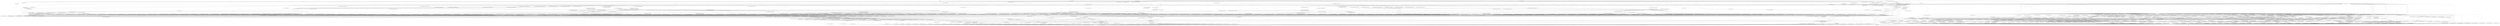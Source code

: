 digraph {
	compound = "true"
	newrank = "true"
	subgraph "root" {
		"[root] module.eks.aws_cloudwatch_log_group.this (expand)" [label = "module.eks.aws_cloudwatch_log_group.this", shape = "box"]
		"[root] module.eks.aws_ec2_tag.cluster_primary_security_group (expand)" [label = "module.eks.aws_ec2_tag.cluster_primary_security_group", shape = "box"]
		"[root] module.eks.aws_eks_addon.before_compute (expand)" [label = "module.eks.aws_eks_addon.before_compute", shape = "box"]
		"[root] module.eks.aws_eks_addon.this (expand)" [label = "module.eks.aws_eks_addon.this", shape = "box"]
		"[root] module.eks.aws_eks_cluster.this (expand)" [label = "module.eks.aws_eks_cluster.this", shape = "box"]
		"[root] module.eks.aws_eks_identity_provider_config.this (expand)" [label = "module.eks.aws_eks_identity_provider_config.this", shape = "box"]
		"[root] module.eks.aws_iam_openid_connect_provider.oidc_provider (expand)" [label = "module.eks.aws_iam_openid_connect_provider.oidc_provider", shape = "box"]
		"[root] module.eks.aws_iam_policy.cluster_encryption (expand)" [label = "module.eks.aws_iam_policy.cluster_encryption", shape = "box"]
		"[root] module.eks.aws_iam_policy.cni_ipv6_policy (expand)" [label = "module.eks.aws_iam_policy.cni_ipv6_policy", shape = "box"]
		"[root] module.eks.aws_iam_role.this (expand)" [label = "module.eks.aws_iam_role.this", shape = "box"]
		"[root] module.eks.aws_iam_role_policy_attachment.additional (expand)" [label = "module.eks.aws_iam_role_policy_attachment.additional", shape = "box"]
		"[root] module.eks.aws_iam_role_policy_attachment.cluster_encryption (expand)" [label = "module.eks.aws_iam_role_policy_attachment.cluster_encryption", shape = "box"]
		"[root] module.eks.aws_iam_role_policy_attachment.this (expand)" [label = "module.eks.aws_iam_role_policy_attachment.this", shape = "box"]
		"[root] module.eks.aws_security_group.cluster (expand)" [label = "module.eks.aws_security_group.cluster", shape = "box"]
		"[root] module.eks.aws_security_group.node (expand)" [label = "module.eks.aws_security_group.node", shape = "box"]
		"[root] module.eks.aws_security_group_rule.cluster (expand)" [label = "module.eks.aws_security_group_rule.cluster", shape = "box"]
		"[root] module.eks.aws_security_group_rule.node (expand)" [label = "module.eks.aws_security_group_rule.node", shape = "box"]
		"[root] module.eks.data.aws_caller_identity.current (expand)" [label = "module.eks.data.aws_caller_identity.current", shape = "box"]
		"[root] module.eks.data.aws_eks_addon_version.this (expand)" [label = "module.eks.data.aws_eks_addon_version.this", shape = "box"]
		"[root] module.eks.data.aws_iam_policy_document.assume_role_policy (expand)" [label = "module.eks.data.aws_iam_policy_document.assume_role_policy", shape = "box"]
		"[root] module.eks.data.aws_iam_policy_document.cni_ipv6_policy (expand)" [label = "module.eks.data.aws_iam_policy_document.cni_ipv6_policy", shape = "box"]
		"[root] module.eks.data.aws_iam_session_context.current (expand)" [label = "module.eks.data.aws_iam_session_context.current", shape = "box"]
		"[root] module.eks.data.aws_partition.current (expand)" [label = "module.eks.data.aws_partition.current", shape = "box"]
		"[root] module.eks.data.tls_certificate.this (expand)" [label = "module.eks.data.tls_certificate.this", shape = "box"]
		"[root] module.eks.kubernetes_config_map.aws_auth (expand)" [label = "module.eks.kubernetes_config_map.aws_auth", shape = "box"]
		"[root] module.eks.kubernetes_config_map_v1_data.aws_auth (expand)" [label = "module.eks.kubernetes_config_map_v1_data.aws_auth", shape = "box"]
		"[root] module.eks.module.eks_managed_node_group.aws_autoscaling_schedule.this (expand)" [label = "module.eks.module.eks_managed_node_group.aws_autoscaling_schedule.this", shape = "box"]
		"[root] module.eks.module.eks_managed_node_group.aws_eks_node_group.this (expand)" [label = "module.eks.module.eks_managed_node_group.aws_eks_node_group.this", shape = "box"]
		"[root] module.eks.module.eks_managed_node_group.aws_iam_role.this (expand)" [label = "module.eks.module.eks_managed_node_group.aws_iam_role.this", shape = "box"]
		"[root] module.eks.module.eks_managed_node_group.aws_iam_role_policy_attachment.additional (expand)" [label = "module.eks.module.eks_managed_node_group.aws_iam_role_policy_attachment.additional", shape = "box"]
		"[root] module.eks.module.eks_managed_node_group.aws_iam_role_policy_attachment.this (expand)" [label = "module.eks.module.eks_managed_node_group.aws_iam_role_policy_attachment.this", shape = "box"]
		"[root] module.eks.module.eks_managed_node_group.aws_launch_template.this (expand)" [label = "module.eks.module.eks_managed_node_group.aws_launch_template.this", shape = "box"]
		"[root] module.eks.module.eks_managed_node_group.data.aws_caller_identity.current (expand)" [label = "module.eks.module.eks_managed_node_group.data.aws_caller_identity.current", shape = "box"]
		"[root] module.eks.module.eks_managed_node_group.data.aws_iam_policy_document.assume_role_policy (expand)" [label = "module.eks.module.eks_managed_node_group.data.aws_iam_policy_document.assume_role_policy", shape = "box"]
		"[root] module.eks.module.eks_managed_node_group.data.aws_partition.current (expand)" [label = "module.eks.module.eks_managed_node_group.data.aws_partition.current", shape = "box"]
		"[root] module.eks.module.eks_managed_node_group.module.user_data.data.cloudinit_config.linux_eks_managed_node_group (expand)" [label = "module.eks.module.eks_managed_node_group.module.user_data.data.cloudinit_config.linux_eks_managed_node_group", shape = "box"]
		"[root] module.eks.module.fargate_profile.aws_eks_fargate_profile.this (expand)" [label = "module.eks.module.fargate_profile.aws_eks_fargate_profile.this", shape = "box"]
		"[root] module.eks.module.fargate_profile.aws_iam_role.this (expand)" [label = "module.eks.module.fargate_profile.aws_iam_role.this", shape = "box"]
		"[root] module.eks.module.fargate_profile.aws_iam_role_policy_attachment.additional (expand)" [label = "module.eks.module.fargate_profile.aws_iam_role_policy_attachment.additional", shape = "box"]
		"[root] module.eks.module.fargate_profile.aws_iam_role_policy_attachment.this (expand)" [label = "module.eks.module.fargate_profile.aws_iam_role_policy_attachment.this", shape = "box"]
		"[root] module.eks.module.fargate_profile.data.aws_caller_identity.current (expand)" [label = "module.eks.module.fargate_profile.data.aws_caller_identity.current", shape = "box"]
		"[root] module.eks.module.fargate_profile.data.aws_iam_policy_document.assume_role_policy (expand)" [label = "module.eks.module.fargate_profile.data.aws_iam_policy_document.assume_role_policy", shape = "box"]
		"[root] module.eks.module.fargate_profile.data.aws_partition.current (expand)" [label = "module.eks.module.fargate_profile.data.aws_partition.current", shape = "box"]
		"[root] module.eks.module.kms.aws_kms_alias.this (expand)" [label = "module.eks.module.kms.aws_kms_alias.this", shape = "box"]
		"[root] module.eks.module.kms.aws_kms_external_key.this (expand)" [label = "module.eks.module.kms.aws_kms_external_key.this", shape = "box"]
		"[root] module.eks.module.kms.aws_kms_grant.this (expand)" [label = "module.eks.module.kms.aws_kms_grant.this", shape = "box"]
		"[root] module.eks.module.kms.aws_kms_key.this (expand)" [label = "module.eks.module.kms.aws_kms_key.this", shape = "box"]
		"[root] module.eks.module.kms.data.aws_caller_identity.current (expand)" [label = "module.eks.module.kms.data.aws_caller_identity.current", shape = "box"]
		"[root] module.eks.module.kms.data.aws_iam_policy_document.this (expand)" [label = "module.eks.module.kms.data.aws_iam_policy_document.this", shape = "box"]
		"[root] module.eks.module.kms.data.aws_partition.current (expand)" [label = "module.eks.module.kms.data.aws_partition.current", shape = "box"]
		"[root] module.eks.module.self_managed_node_group.aws_autoscaling_group.this (expand)" [label = "module.eks.module.self_managed_node_group.aws_autoscaling_group.this", shape = "box"]
		"[root] module.eks.module.self_managed_node_group.aws_autoscaling_schedule.this (expand)" [label = "module.eks.module.self_managed_node_group.aws_autoscaling_schedule.this", shape = "box"]
		"[root] module.eks.module.self_managed_node_group.aws_iam_instance_profile.this (expand)" [label = "module.eks.module.self_managed_node_group.aws_iam_instance_profile.this", shape = "box"]
		"[root] module.eks.module.self_managed_node_group.aws_iam_role.this (expand)" [label = "module.eks.module.self_managed_node_group.aws_iam_role.this", shape = "box"]
		"[root] module.eks.module.self_managed_node_group.aws_iam_role_policy_attachment.additional (expand)" [label = "module.eks.module.self_managed_node_group.aws_iam_role_policy_attachment.additional", shape = "box"]
		"[root] module.eks.module.self_managed_node_group.aws_iam_role_policy_attachment.this (expand)" [label = "module.eks.module.self_managed_node_group.aws_iam_role_policy_attachment.this", shape = "box"]
		"[root] module.eks.module.self_managed_node_group.aws_launch_template.this (expand)" [label = "module.eks.module.self_managed_node_group.aws_launch_template.this", shape = "box"]
		"[root] module.eks.module.self_managed_node_group.data.aws_ami.eks_default (expand)" [label = "module.eks.module.self_managed_node_group.data.aws_ami.eks_default", shape = "box"]
		"[root] module.eks.module.self_managed_node_group.data.aws_caller_identity.current (expand)" [label = "module.eks.module.self_managed_node_group.data.aws_caller_identity.current", shape = "box"]
		"[root] module.eks.module.self_managed_node_group.data.aws_iam_policy_document.assume_role_policy (expand)" [label = "module.eks.module.self_managed_node_group.data.aws_iam_policy_document.assume_role_policy", shape = "box"]
		"[root] module.eks.module.self_managed_node_group.data.aws_partition.current (expand)" [label = "module.eks.module.self_managed_node_group.data.aws_partition.current", shape = "box"]
		"[root] module.eks.module.self_managed_node_group.module.user_data.data.cloudinit_config.linux_eks_managed_node_group (expand)" [label = "module.eks.module.self_managed_node_group.module.user_data.data.cloudinit_config.linux_eks_managed_node_group", shape = "box"]
		"[root] module.eks.time_sleep.this (expand)" [label = "module.eks.time_sleep.this", shape = "box"]
		"[root] module.vpc.aws_cloudwatch_log_group.flow_log (expand)" [label = "module.vpc.aws_cloudwatch_log_group.flow_log", shape = "box"]
		"[root] module.vpc.aws_customer_gateway.this (expand)" [label = "module.vpc.aws_customer_gateway.this", shape = "box"]
		"[root] module.vpc.aws_db_subnet_group.database (expand)" [label = "module.vpc.aws_db_subnet_group.database", shape = "box"]
		"[root] module.vpc.aws_default_network_acl.this (expand)" [label = "module.vpc.aws_default_network_acl.this", shape = "box"]
		"[root] module.vpc.aws_default_route_table.default (expand)" [label = "module.vpc.aws_default_route_table.default", shape = "box"]
		"[root] module.vpc.aws_default_security_group.this (expand)" [label = "module.vpc.aws_default_security_group.this", shape = "box"]
		"[root] module.vpc.aws_default_vpc.this (expand)" [label = "module.vpc.aws_default_vpc.this", shape = "box"]
		"[root] module.vpc.aws_egress_only_internet_gateway.this (expand)" [label = "module.vpc.aws_egress_only_internet_gateway.this", shape = "box"]
		"[root] module.vpc.aws_eip.nat (expand)" [label = "module.vpc.aws_eip.nat", shape = "box"]
		"[root] module.vpc.aws_elasticache_subnet_group.elasticache (expand)" [label = "module.vpc.aws_elasticache_subnet_group.elasticache", shape = "box"]
		"[root] module.vpc.aws_flow_log.this (expand)" [label = "module.vpc.aws_flow_log.this", shape = "box"]
		"[root] module.vpc.aws_iam_policy.vpc_flow_log_cloudwatch (expand)" [label = "module.vpc.aws_iam_policy.vpc_flow_log_cloudwatch", shape = "box"]
		"[root] module.vpc.aws_iam_role.vpc_flow_log_cloudwatch (expand)" [label = "module.vpc.aws_iam_role.vpc_flow_log_cloudwatch", shape = "box"]
		"[root] module.vpc.aws_iam_role_policy_attachment.vpc_flow_log_cloudwatch (expand)" [label = "module.vpc.aws_iam_role_policy_attachment.vpc_flow_log_cloudwatch", shape = "box"]
		"[root] module.vpc.aws_internet_gateway.this (expand)" [label = "module.vpc.aws_internet_gateway.this", shape = "box"]
		"[root] module.vpc.aws_nat_gateway.this (expand)" [label = "module.vpc.aws_nat_gateway.this", shape = "box"]
		"[root] module.vpc.aws_network_acl.database (expand)" [label = "module.vpc.aws_network_acl.database", shape = "box"]
		"[root] module.vpc.aws_network_acl.elasticache (expand)" [label = "module.vpc.aws_network_acl.elasticache", shape = "box"]
		"[root] module.vpc.aws_network_acl.intra (expand)" [label = "module.vpc.aws_network_acl.intra", shape = "box"]
		"[root] module.vpc.aws_network_acl.outpost (expand)" [label = "module.vpc.aws_network_acl.outpost", shape = "box"]
		"[root] module.vpc.aws_network_acl.private (expand)" [label = "module.vpc.aws_network_acl.private", shape = "box"]
		"[root] module.vpc.aws_network_acl.public (expand)" [label = "module.vpc.aws_network_acl.public", shape = "box"]
		"[root] module.vpc.aws_network_acl.redshift (expand)" [label = "module.vpc.aws_network_acl.redshift", shape = "box"]
		"[root] module.vpc.aws_network_acl_rule.database_inbound (expand)" [label = "module.vpc.aws_network_acl_rule.database_inbound", shape = "box"]
		"[root] module.vpc.aws_network_acl_rule.database_outbound (expand)" [label = "module.vpc.aws_network_acl_rule.database_outbound", shape = "box"]
		"[root] module.vpc.aws_network_acl_rule.elasticache_inbound (expand)" [label = "module.vpc.aws_network_acl_rule.elasticache_inbound", shape = "box"]
		"[root] module.vpc.aws_network_acl_rule.elasticache_outbound (expand)" [label = "module.vpc.aws_network_acl_rule.elasticache_outbound", shape = "box"]
		"[root] module.vpc.aws_network_acl_rule.intra_inbound (expand)" [label = "module.vpc.aws_network_acl_rule.intra_inbound", shape = "box"]
		"[root] module.vpc.aws_network_acl_rule.intra_outbound (expand)" [label = "module.vpc.aws_network_acl_rule.intra_outbound", shape = "box"]
		"[root] module.vpc.aws_network_acl_rule.outpost_inbound (expand)" [label = "module.vpc.aws_network_acl_rule.outpost_inbound", shape = "box"]
		"[root] module.vpc.aws_network_acl_rule.outpost_outbound (expand)" [label = "module.vpc.aws_network_acl_rule.outpost_outbound", shape = "box"]
		"[root] module.vpc.aws_network_acl_rule.private_inbound (expand)" [label = "module.vpc.aws_network_acl_rule.private_inbound", shape = "box"]
		"[root] module.vpc.aws_network_acl_rule.private_outbound (expand)" [label = "module.vpc.aws_network_acl_rule.private_outbound", shape = "box"]
		"[root] module.vpc.aws_network_acl_rule.public_inbound (expand)" [label = "module.vpc.aws_network_acl_rule.public_inbound", shape = "box"]
		"[root] module.vpc.aws_network_acl_rule.public_outbound (expand)" [label = "module.vpc.aws_network_acl_rule.public_outbound", shape = "box"]
		"[root] module.vpc.aws_network_acl_rule.redshift_inbound (expand)" [label = "module.vpc.aws_network_acl_rule.redshift_inbound", shape = "box"]
		"[root] module.vpc.aws_network_acl_rule.redshift_outbound (expand)" [label = "module.vpc.aws_network_acl_rule.redshift_outbound", shape = "box"]
		"[root] module.vpc.aws_redshift_subnet_group.redshift (expand)" [label = "module.vpc.aws_redshift_subnet_group.redshift", shape = "box"]
		"[root] module.vpc.aws_route.database_dns64_nat_gateway (expand)" [label = "module.vpc.aws_route.database_dns64_nat_gateway", shape = "box"]
		"[root] module.vpc.aws_route.database_internet_gateway (expand)" [label = "module.vpc.aws_route.database_internet_gateway", shape = "box"]
		"[root] module.vpc.aws_route.database_ipv6_egress (expand)" [label = "module.vpc.aws_route.database_ipv6_egress", shape = "box"]
		"[root] module.vpc.aws_route.database_nat_gateway (expand)" [label = "module.vpc.aws_route.database_nat_gateway", shape = "box"]
		"[root] module.vpc.aws_route.private_dns64_nat_gateway (expand)" [label = "module.vpc.aws_route.private_dns64_nat_gateway", shape = "box"]
		"[root] module.vpc.aws_route.private_ipv6_egress (expand)" [label = "module.vpc.aws_route.private_ipv6_egress", shape = "box"]
		"[root] module.vpc.aws_route.private_nat_gateway (expand)" [label = "module.vpc.aws_route.private_nat_gateway", shape = "box"]
		"[root] module.vpc.aws_route.public_internet_gateway (expand)" [label = "module.vpc.aws_route.public_internet_gateway", shape = "box"]
		"[root] module.vpc.aws_route.public_internet_gateway_ipv6 (expand)" [label = "module.vpc.aws_route.public_internet_gateway_ipv6", shape = "box"]
		"[root] module.vpc.aws_route_table.database (expand)" [label = "module.vpc.aws_route_table.database", shape = "box"]
		"[root] module.vpc.aws_route_table.elasticache (expand)" [label = "module.vpc.aws_route_table.elasticache", shape = "box"]
		"[root] module.vpc.aws_route_table.intra (expand)" [label = "module.vpc.aws_route_table.intra", shape = "box"]
		"[root] module.vpc.aws_route_table.private (expand)" [label = "module.vpc.aws_route_table.private", shape = "box"]
		"[root] module.vpc.aws_route_table.public (expand)" [label = "module.vpc.aws_route_table.public", shape = "box"]
		"[root] module.vpc.aws_route_table.redshift (expand)" [label = "module.vpc.aws_route_table.redshift", shape = "box"]
		"[root] module.vpc.aws_route_table_association.database (expand)" [label = "module.vpc.aws_route_table_association.database", shape = "box"]
		"[root] module.vpc.aws_route_table_association.elasticache (expand)" [label = "module.vpc.aws_route_table_association.elasticache", shape = "box"]
		"[root] module.vpc.aws_route_table_association.intra (expand)" [label = "module.vpc.aws_route_table_association.intra", shape = "box"]
		"[root] module.vpc.aws_route_table_association.outpost (expand)" [label = "module.vpc.aws_route_table_association.outpost", shape = "box"]
		"[root] module.vpc.aws_route_table_association.private (expand)" [label = "module.vpc.aws_route_table_association.private", shape = "box"]
		"[root] module.vpc.aws_route_table_association.public (expand)" [label = "module.vpc.aws_route_table_association.public", shape = "box"]
		"[root] module.vpc.aws_route_table_association.redshift (expand)" [label = "module.vpc.aws_route_table_association.redshift", shape = "box"]
		"[root] module.vpc.aws_route_table_association.redshift_public (expand)" [label = "module.vpc.aws_route_table_association.redshift_public", shape = "box"]
		"[root] module.vpc.aws_subnet.database (expand)" [label = "module.vpc.aws_subnet.database", shape = "box"]
		"[root] module.vpc.aws_subnet.elasticache (expand)" [label = "module.vpc.aws_subnet.elasticache", shape = "box"]
		"[root] module.vpc.aws_subnet.intra (expand)" [label = "module.vpc.aws_subnet.intra", shape = "box"]
		"[root] module.vpc.aws_subnet.outpost (expand)" [label = "module.vpc.aws_subnet.outpost", shape = "box"]
		"[root] module.vpc.aws_subnet.private (expand)" [label = "module.vpc.aws_subnet.private", shape = "box"]
		"[root] module.vpc.aws_subnet.public (expand)" [label = "module.vpc.aws_subnet.public", shape = "box"]
		"[root] module.vpc.aws_subnet.redshift (expand)" [label = "module.vpc.aws_subnet.redshift", shape = "box"]
		"[root] module.vpc.aws_vpc.this (expand)" [label = "module.vpc.aws_vpc.this", shape = "box"]
		"[root] module.vpc.aws_vpc_dhcp_options.this (expand)" [label = "module.vpc.aws_vpc_dhcp_options.this", shape = "box"]
		"[root] module.vpc.aws_vpc_dhcp_options_association.this (expand)" [label = "module.vpc.aws_vpc_dhcp_options_association.this", shape = "box"]
		"[root] module.vpc.aws_vpc_ipv4_cidr_block_association.this (expand)" [label = "module.vpc.aws_vpc_ipv4_cidr_block_association.this", shape = "box"]
		"[root] module.vpc.aws_vpn_gateway.this (expand)" [label = "module.vpc.aws_vpn_gateway.this", shape = "box"]
		"[root] module.vpc.aws_vpn_gateway_attachment.this (expand)" [label = "module.vpc.aws_vpn_gateway_attachment.this", shape = "box"]
		"[root] module.vpc.aws_vpn_gateway_route_propagation.intra (expand)" [label = "module.vpc.aws_vpn_gateway_route_propagation.intra", shape = "box"]
		"[root] module.vpc.aws_vpn_gateway_route_propagation.private (expand)" [label = "module.vpc.aws_vpn_gateway_route_propagation.private", shape = "box"]
		"[root] module.vpc.aws_vpn_gateway_route_propagation.public (expand)" [label = "module.vpc.aws_vpn_gateway_route_propagation.public", shape = "box"]
		"[root] module.vpc.data.aws_iam_policy_document.flow_log_cloudwatch_assume_role (expand)" [label = "module.vpc.data.aws_iam_policy_document.flow_log_cloudwatch_assume_role", shape = "box"]
		"[root] module.vpc.data.aws_iam_policy_document.vpc_flow_log_cloudwatch (expand)" [label = "module.vpc.data.aws_iam_policy_document.vpc_flow_log_cloudwatch", shape = "box"]
		"[root] provider[\"registry.terraform.io/hashicorp/aws\"]" [label = "provider[\"registry.terraform.io/hashicorp/aws\"]", shape = "diamond"]
		"[root] provider[\"registry.terraform.io/hashicorp/cloudinit\"]" [label = "provider[\"registry.terraform.io/hashicorp/cloudinit\"]", shape = "diamond"]
		"[root] provider[\"registry.terraform.io/hashicorp/kubernetes\"]" [label = "provider[\"registry.terraform.io/hashicorp/kubernetes\"]", shape = "diamond"]
		"[root] provider[\"registry.terraform.io/hashicorp/time\"]" [label = "provider[\"registry.terraform.io/hashicorp/time\"]", shape = "diamond"]
		"[root] provider[\"registry.terraform.io/hashicorp/tls\"]" [label = "provider[\"registry.terraform.io/hashicorp/tls\"]", shape = "diamond"]
		"[root] var.cluster_name" [label = "var.cluster_name", shape = "note"]
		"[root] var.desired_capacity" [label = "var.desired_capacity", shape = "note"]
		"[root] var.instance_type" [label = "var.instance_type", shape = "note"]
		"[root] var.max_size" [label = "var.max_size", shape = "note"]
		"[root] var.min_size" [label = "var.min_size", shape = "note"]
		"[root] var.region" [label = "var.region", shape = "note"]
		"[root] module.eks (close)" -> "[root] module.eks.aws_ec2_tag.cluster_primary_security_group (expand)"
		"[root] module.eks (close)" -> "[root] module.eks.aws_iam_role_policy_attachment.additional (expand)"
		"[root] module.eks (close)" -> "[root] module.eks.aws_iam_role_policy_attachment.cluster_encryption (expand)"
		"[root] module.eks (close)" -> "[root] module.eks.kubernetes_config_map_v1_data.aws_auth (expand)"
		"[root] module.eks (close)" -> "[root] module.eks.module.kms (close)"
		"[root] module.eks (close)" -> "[root] module.eks.output.aws_auth_configmap_yaml (expand)"
		"[root] module.eks (close)" -> "[root] module.eks.output.cloudwatch_log_group_arn (expand)"
		"[root] module.eks (close)" -> "[root] module.eks.output.cloudwatch_log_group_name (expand)"
		"[root] module.eks (close)" -> "[root] module.eks.output.cluster_addons (expand)"
		"[root] module.eks (close)" -> "[root] module.eks.output.cluster_arn (expand)"
		"[root] module.eks (close)" -> "[root] module.eks.output.cluster_certificate_authority_data (expand)"
		"[root] module.eks (close)" -> "[root] module.eks.output.cluster_endpoint (expand)"
		"[root] module.eks (close)" -> "[root] module.eks.output.cluster_iam_role_arn (expand)"
		"[root] module.eks (close)" -> "[root] module.eks.output.cluster_iam_role_name (expand)"
		"[root] module.eks (close)" -> "[root] module.eks.output.cluster_iam_role_unique_id (expand)"
		"[root] module.eks (close)" -> "[root] module.eks.output.cluster_id (expand)"
		"[root] module.eks (close)" -> "[root] module.eks.output.cluster_identity_providers (expand)"
		"[root] module.eks (close)" -> "[root] module.eks.output.cluster_name (expand)"
		"[root] module.eks (close)" -> "[root] module.eks.output.cluster_oidc_issuer_url (expand)"
		"[root] module.eks (close)" -> "[root] module.eks.output.cluster_platform_version (expand)"
		"[root] module.eks (close)" -> "[root] module.eks.output.cluster_primary_security_group_id (expand)"
		"[root] module.eks (close)" -> "[root] module.eks.output.cluster_security_group_arn (expand)"
		"[root] module.eks (close)" -> "[root] module.eks.output.cluster_security_group_id (expand)"
		"[root] module.eks (close)" -> "[root] module.eks.output.cluster_status (expand)"
		"[root] module.eks (close)" -> "[root] module.eks.output.cluster_tls_certificate_sha1_fingerprint (expand)"
		"[root] module.eks (close)" -> "[root] module.eks.output.cluster_version (expand)"
		"[root] module.eks (close)" -> "[root] module.eks.output.eks_managed_node_groups (expand)"
		"[root] module.eks (close)" -> "[root] module.eks.output.eks_managed_node_groups_autoscaling_group_names (expand)"
		"[root] module.eks (close)" -> "[root] module.eks.output.fargate_profiles (expand)"
		"[root] module.eks (close)" -> "[root] module.eks.output.kms_key_arn (expand)"
		"[root] module.eks (close)" -> "[root] module.eks.output.kms_key_id (expand)"
		"[root] module.eks (close)" -> "[root] module.eks.output.kms_key_policy (expand)"
		"[root] module.eks (close)" -> "[root] module.eks.output.node_security_group_arn (expand)"
		"[root] module.eks (close)" -> "[root] module.eks.output.node_security_group_id (expand)"
		"[root] module.eks (close)" -> "[root] module.eks.output.oidc_provider (expand)"
		"[root] module.eks (close)" -> "[root] module.eks.output.oidc_provider_arn (expand)"
		"[root] module.eks (close)" -> "[root] module.eks.output.self_managed_node_groups (expand)"
		"[root] module.eks (close)" -> "[root] module.eks.output.self_managed_node_groups_autoscaling_group_names (expand)"
		"[root] module.eks.aws_cloudwatch_log_group.this (expand)" -> "[root] module.eks.local.create (expand)"
		"[root] module.eks.aws_cloudwatch_log_group.this (expand)" -> "[root] module.eks.var.cloudwatch_log_group_kms_key_id (expand)"
		"[root] module.eks.aws_cloudwatch_log_group.this (expand)" -> "[root] module.eks.var.cloudwatch_log_group_retention_in_days (expand)"
		"[root] module.eks.aws_cloudwatch_log_group.this (expand)" -> "[root] module.eks.var.cluster_name (expand)"
		"[root] module.eks.aws_cloudwatch_log_group.this (expand)" -> "[root] module.eks.var.create_cloudwatch_log_group (expand)"
		"[root] module.eks.aws_cloudwatch_log_group.this (expand)" -> "[root] module.eks.var.tags (expand)"
		"[root] module.eks.aws_cloudwatch_log_group.this (expand)" -> "[root] provider[\"registry.terraform.io/hashicorp/aws\"]"
		"[root] module.eks.aws_ec2_tag.cluster_primary_security_group (expand)" -> "[root] module.eks.aws_eks_cluster.this (expand)"
		"[root] module.eks.aws_ec2_tag.cluster_primary_security_group (expand)" -> "[root] module.eks.var.create_cluster_primary_security_group_tags (expand)"
		"[root] module.eks.aws_eks_addon.before_compute (expand)" -> "[root] module.eks.data.aws_eks_addon_version.this (expand)"
		"[root] module.eks.aws_eks_addon.before_compute (expand)" -> "[root] module.eks.var.cluster_addons_timeouts (expand)"
		"[root] module.eks.aws_eks_addon.this (expand)" -> "[root] module.eks.data.aws_eks_addon_version.this (expand)"
		"[root] module.eks.aws_eks_addon.this (expand)" -> "[root] module.eks.module.eks_managed_node_group (close)"
		"[root] module.eks.aws_eks_addon.this (expand)" -> "[root] module.eks.module.fargate_profile (close)"
		"[root] module.eks.aws_eks_addon.this (expand)" -> "[root] module.eks.module.self_managed_node_group (close)"
		"[root] module.eks.aws_eks_addon.this (expand)" -> "[root] module.eks.var.cluster_addons_timeouts (expand)"
		"[root] module.eks.aws_eks_cluster.this (expand)" -> "[root] module.eks.aws_cloudwatch_log_group.this (expand)"
		"[root] module.eks.aws_eks_cluster.this (expand)" -> "[root] module.eks.aws_iam_policy.cni_ipv6_policy (expand)"
		"[root] module.eks.aws_eks_cluster.this (expand)" -> "[root] module.eks.aws_iam_role_policy_attachment.this (expand)"
		"[root] module.eks.aws_eks_cluster.this (expand)" -> "[root] module.eks.aws_security_group_rule.cluster (expand)"
		"[root] module.eks.aws_eks_cluster.this (expand)" -> "[root] module.eks.aws_security_group_rule.node (expand)"
		"[root] module.eks.aws_eks_cluster.this (expand)" -> "[root] module.eks.module.kms.output.key_arn (expand)"
		"[root] module.eks.aws_eks_cluster.this (expand)" -> "[root] module.eks.var.cluster_additional_security_group_ids (expand)"
		"[root] module.eks.aws_eks_cluster.this (expand)" -> "[root] module.eks.var.cluster_enabled_log_types (expand)"
		"[root] module.eks.aws_eks_cluster.this (expand)" -> "[root] module.eks.var.cluster_endpoint_private_access (expand)"
		"[root] module.eks.aws_eks_cluster.this (expand)" -> "[root] module.eks.var.cluster_endpoint_public_access (expand)"
		"[root] module.eks.aws_eks_cluster.this (expand)" -> "[root] module.eks.var.cluster_endpoint_public_access_cidrs (expand)"
		"[root] module.eks.aws_eks_cluster.this (expand)" -> "[root] module.eks.var.cluster_service_ipv4_cidr (expand)"
		"[root] module.eks.aws_eks_cluster.this (expand)" -> "[root] module.eks.var.cluster_service_ipv6_cidr (expand)"
		"[root] module.eks.aws_eks_cluster.this (expand)" -> "[root] module.eks.var.cluster_tags (expand)"
		"[root] module.eks.aws_eks_cluster.this (expand)" -> "[root] module.eks.var.cluster_timeouts (expand)"
		"[root] module.eks.aws_eks_cluster.this (expand)" -> "[root] module.eks.var.cluster_version (expand)"
		"[root] module.eks.aws_eks_cluster.this (expand)" -> "[root] module.eks.var.control_plane_subnet_ids (expand)"
		"[root] module.eks.aws_eks_cluster.this (expand)" -> "[root] module.eks.var.subnet_ids (expand)"
		"[root] module.eks.aws_eks_identity_provider_config.this (expand)" -> "[root] module.eks.aws_eks_cluster.this (expand)"
		"[root] module.eks.aws_eks_identity_provider_config.this (expand)" -> "[root] module.eks.var.cluster_identity_providers (expand)"
		"[root] module.eks.aws_iam_openid_connect_provider.oidc_provider (expand)" -> "[root] module.eks.data.tls_certificate.this (expand)"
		"[root] module.eks.aws_iam_openid_connect_provider.oidc_provider (expand)" -> "[root] module.eks.var.custom_oidc_thumbprints (expand)"
		"[root] module.eks.aws_iam_openid_connect_provider.oidc_provider (expand)" -> "[root] module.eks.var.openid_connect_audiences (expand)"
		"[root] module.eks.aws_iam_policy.cluster_encryption (expand)" -> "[root] module.eks.local.cluster_encryption_policy_name (expand)"
		"[root] module.eks.aws_iam_policy.cluster_encryption (expand)" -> "[root] module.eks.module.kms.output.key_arn (expand)"
		"[root] module.eks.aws_iam_policy.cluster_encryption (expand)" -> "[root] module.eks.var.attach_cluster_encryption_policy (expand)"
		"[root] module.eks.aws_iam_policy.cluster_encryption (expand)" -> "[root] module.eks.var.cluster_encryption_policy_description (expand)"
		"[root] module.eks.aws_iam_policy.cluster_encryption (expand)" -> "[root] module.eks.var.cluster_encryption_policy_path (expand)"
		"[root] module.eks.aws_iam_policy.cluster_encryption (expand)" -> "[root] module.eks.var.cluster_encryption_policy_tags (expand)"
		"[root] module.eks.aws_iam_policy.cluster_encryption (expand)" -> "[root] module.eks.var.cluster_encryption_policy_use_name_prefix (expand)"
		"[root] module.eks.aws_iam_policy.cni_ipv6_policy (expand)" -> "[root] module.eks.data.aws_iam_policy_document.cni_ipv6_policy (expand)"
		"[root] module.eks.aws_iam_policy.cni_ipv6_policy (expand)" -> "[root] module.eks.var.tags (expand)"
		"[root] module.eks.aws_iam_role.this (expand)" -> "[root] module.eks.data.aws_iam_policy_document.assume_role_policy (expand)"
		"[root] module.eks.aws_iam_role.this (expand)" -> "[root] module.eks.local.create_iam_role (expand)"
		"[root] module.eks.aws_iam_role.this (expand)" -> "[root] module.eks.local.iam_role_name (expand)"
		"[root] module.eks.aws_iam_role.this (expand)" -> "[root] module.eks.var.create_cloudwatch_log_group (expand)"
		"[root] module.eks.aws_iam_role.this (expand)" -> "[root] module.eks.var.iam_role_description (expand)"
		"[root] module.eks.aws_iam_role.this (expand)" -> "[root] module.eks.var.iam_role_path (expand)"
		"[root] module.eks.aws_iam_role.this (expand)" -> "[root] module.eks.var.iam_role_permissions_boundary (expand)"
		"[root] module.eks.aws_iam_role.this (expand)" -> "[root] module.eks.var.iam_role_tags (expand)"
		"[root] module.eks.aws_iam_role.this (expand)" -> "[root] module.eks.var.iam_role_use_name_prefix (expand)"
		"[root] module.eks.aws_iam_role.this (expand)" -> "[root] module.eks.var.prefix_separator (expand)"
		"[root] module.eks.aws_iam_role.this (expand)" -> "[root] module.eks.var.tags (expand)"
		"[root] module.eks.aws_iam_role_policy_attachment.additional (expand)" -> "[root] module.eks.aws_iam_role.this (expand)"
		"[root] module.eks.aws_iam_role_policy_attachment.additional (expand)" -> "[root] module.eks.var.iam_role_additional_policies (expand)"
		"[root] module.eks.aws_iam_role_policy_attachment.cluster_encryption (expand)" -> "[root] module.eks.aws_iam_policy.cluster_encryption (expand)"
		"[root] module.eks.aws_iam_role_policy_attachment.this (expand)" -> "[root] module.eks.aws_iam_role.this (expand)"
		"[root] module.eks.aws_iam_role_policy_attachment.this (expand)" -> "[root] module.eks.local.iam_role_policy_prefix (expand)"
		"[root] module.eks.aws_security_group.cluster (expand)" -> "[root] module.eks.local.cluster_sg_name (expand)"
		"[root] module.eks.aws_security_group.cluster (expand)" -> "[root] module.eks.local.create_cluster_sg (expand)"
		"[root] module.eks.aws_security_group.cluster (expand)" -> "[root] module.eks.var.cluster_security_group_description (expand)"
		"[root] module.eks.aws_security_group.cluster (expand)" -> "[root] module.eks.var.cluster_security_group_tags (expand)"
		"[root] module.eks.aws_security_group.cluster (expand)" -> "[root] module.eks.var.cluster_security_group_use_name_prefix (expand)"
		"[root] module.eks.aws_security_group.cluster (expand)" -> "[root] module.eks.var.prefix_separator (expand)"
		"[root] module.eks.aws_security_group.cluster (expand)" -> "[root] module.eks.var.tags (expand)"
		"[root] module.eks.aws_security_group.cluster (expand)" -> "[root] module.eks.var.vpc_id (expand)"
		"[root] module.eks.aws_security_group.node (expand)" -> "[root] module.eks.local.create_node_sg (expand)"
		"[root] module.eks.aws_security_group.node (expand)" -> "[root] module.eks.local.node_sg_name (expand)"
		"[root] module.eks.aws_security_group.node (expand)" -> "[root] module.eks.var.node_security_group_description (expand)"
		"[root] module.eks.aws_security_group.node (expand)" -> "[root] module.eks.var.node_security_group_tags (expand)"
		"[root] module.eks.aws_security_group.node (expand)" -> "[root] module.eks.var.node_security_group_use_name_prefix (expand)"
		"[root] module.eks.aws_security_group.node (expand)" -> "[root] module.eks.var.prefix_separator (expand)"
		"[root] module.eks.aws_security_group.node (expand)" -> "[root] module.eks.var.tags (expand)"
		"[root] module.eks.aws_security_group.node (expand)" -> "[root] module.eks.var.vpc_id (expand)"
		"[root] module.eks.aws_security_group_rule.cluster (expand)" -> "[root] module.eks.aws_security_group.cluster (expand)"
		"[root] module.eks.aws_security_group_rule.cluster (expand)" -> "[root] module.eks.local.cluster_security_group_rules (expand)"
		"[root] module.eks.aws_security_group_rule.cluster (expand)" -> "[root] module.eks.local.node_security_group_id (expand)"
		"[root] module.eks.aws_security_group_rule.cluster (expand)" -> "[root] module.eks.var.cluster_security_group_additional_rules (expand)"
		"[root] module.eks.aws_security_group_rule.node (expand)" -> "[root] module.eks.aws_security_group.node (expand)"
		"[root] module.eks.aws_security_group_rule.node (expand)" -> "[root] module.eks.local.cluster_security_group_id (expand)"
		"[root] module.eks.aws_security_group_rule.node (expand)" -> "[root] module.eks.local.node_security_group_recommended_rules (expand)"
		"[root] module.eks.aws_security_group_rule.node (expand)" -> "[root] module.eks.local.node_security_group_rules (expand)"
		"[root] module.eks.aws_security_group_rule.node (expand)" -> "[root] module.eks.var.node_security_group_additional_rules (expand)"
		"[root] module.eks.data.aws_caller_identity.current (expand)" -> "[root] module.eks (expand)"
		"[root] module.eks.data.aws_caller_identity.current (expand)" -> "[root] provider[\"registry.terraform.io/hashicorp/aws\"]"
		"[root] module.eks.data.aws_eks_addon_version.this (expand)" -> "[root] module.eks.aws_eks_cluster.this (expand)"
		"[root] module.eks.data.aws_eks_addon_version.this (expand)" -> "[root] module.eks.var.cluster_addons (expand)"
		"[root] module.eks.data.aws_iam_policy_document.assume_role_policy (expand)" -> "[root] module.eks.local.create (expand)"
		"[root] module.eks.data.aws_iam_policy_document.assume_role_policy (expand)" -> "[root] module.eks.local.create_outposts_local_cluster (expand)"
		"[root] module.eks.data.aws_iam_policy_document.assume_role_policy (expand)" -> "[root] module.eks.local.dns_suffix (expand)"
		"[root] module.eks.data.aws_iam_policy_document.assume_role_policy (expand)" -> "[root] module.eks.var.create_iam_role (expand)"
		"[root] module.eks.data.aws_iam_policy_document.cni_ipv6_policy (expand)" -> "[root] module.eks.data.aws_partition.current (expand)"
		"[root] module.eks.data.aws_iam_policy_document.cni_ipv6_policy (expand)" -> "[root] module.eks.var.create (expand)"
		"[root] module.eks.data.aws_iam_policy_document.cni_ipv6_policy (expand)" -> "[root] module.eks.var.create_cni_ipv6_iam_policy (expand)"
		"[root] module.eks.data.aws_iam_session_context.current (expand)" -> "[root] module.eks.data.aws_caller_identity.current (expand)"
		"[root] module.eks.data.aws_partition.current (expand)" -> "[root] module.eks (expand)"
		"[root] module.eks.data.aws_partition.current (expand)" -> "[root] provider[\"registry.terraform.io/hashicorp/aws\"]"
		"[root] module.eks.data.tls_certificate.this (expand)" -> "[root] module.eks.aws_eks_cluster.this (expand)"
		"[root] module.eks.data.tls_certificate.this (expand)" -> "[root] module.eks.var.enable_irsa (expand)"
		"[root] module.eks.data.tls_certificate.this (expand)" -> "[root] provider[\"registry.terraform.io/hashicorp/tls\"]"
		"[root] module.eks.kubernetes_config_map.aws_auth (expand)" -> "[root] module.eks.local.aws_auth_configmap_data (expand)"
		"[root] module.eks.kubernetes_config_map.aws_auth (expand)" -> "[root] module.eks.var.create_aws_auth_configmap (expand)"
		"[root] module.eks.kubernetes_config_map.aws_auth (expand)" -> "[root] provider[\"registry.terraform.io/hashicorp/kubernetes\"]"
		"[root] module.eks.kubernetes_config_map_v1_data.aws_auth (expand)" -> "[root] module.eks.kubernetes_config_map.aws_auth (expand)"
		"[root] module.eks.kubernetes_config_map_v1_data.aws_auth (expand)" -> "[root] module.eks.var.manage_aws_auth_configmap (expand)"
		"[root] module.eks.local.aws_auth_configmap_data (expand)" -> "[root] module.eks.local.fargate_profile_pod_execution_role_arns (expand)"
		"[root] module.eks.local.aws_auth_configmap_data (expand)" -> "[root] module.eks.local.node_iam_role_arns_non_windows (expand)"
		"[root] module.eks.local.aws_auth_configmap_data (expand)" -> "[root] module.eks.local.node_iam_role_arns_windows (expand)"
		"[root] module.eks.local.aws_auth_configmap_data (expand)" -> "[root] module.eks.var.aws_auth_accounts (expand)"
		"[root] module.eks.local.aws_auth_configmap_data (expand)" -> "[root] module.eks.var.aws_auth_roles (expand)"
		"[root] module.eks.local.aws_auth_configmap_data (expand)" -> "[root] module.eks.var.aws_auth_users (expand)"
		"[root] module.eks.local.cluster_encryption_policy_name (expand)" -> "[root] module.eks.local.iam_role_name (expand)"
		"[root] module.eks.local.cluster_encryption_policy_name (expand)" -> "[root] module.eks.var.cluster_encryption_policy_name (expand)"
		"[root] module.eks.local.cluster_role (expand)" -> "[root] module.eks.aws_iam_role.this (expand)"
		"[root] module.eks.local.cluster_role (expand)" -> "[root] module.eks.var.iam_role_arn (expand)"
		"[root] module.eks.local.cluster_security_group_id (expand)" -> "[root] module.eks.aws_security_group.cluster (expand)"
		"[root] module.eks.local.cluster_security_group_id (expand)" -> "[root] module.eks.var.cluster_security_group_id (expand)"
		"[root] module.eks.local.cluster_security_group_rules (expand)" -> "[root] module.eks.local.create_node_sg (expand)"
		"[root] module.eks.local.cluster_sg_name (expand)" -> "[root] module.eks.var.cluster_name (expand)"
		"[root] module.eks.local.cluster_sg_name (expand)" -> "[root] module.eks.var.cluster_security_group_name (expand)"
		"[root] module.eks.local.create (expand)" -> "[root] module.eks.var.create (expand)"
		"[root] module.eks.local.create (expand)" -> "[root] module.eks.var.putin_khuylo (expand)"
		"[root] module.eks.local.create_cluster_sg (expand)" -> "[root] module.eks.local.create (expand)"
		"[root] module.eks.local.create_cluster_sg (expand)" -> "[root] module.eks.var.create_cluster_security_group (expand)"
		"[root] module.eks.local.create_iam_role (expand)" -> "[root] module.eks.local.create (expand)"
		"[root] module.eks.local.create_iam_role (expand)" -> "[root] module.eks.var.create_iam_role (expand)"
		"[root] module.eks.local.create_node_sg (expand)" -> "[root] module.eks.var.create (expand)"
		"[root] module.eks.local.create_node_sg (expand)" -> "[root] module.eks.var.create_node_security_group (expand)"
		"[root] module.eks.local.create_outposts_local_cluster (expand)" -> "[root] module.eks.var.outpost_config (expand)"
		"[root] module.eks.local.default_instance_refresh (expand)" -> "[root] module.eks (expand)"
		"[root] module.eks.local.default_update_config (expand)" -> "[root] module.eks (expand)"
		"[root] module.eks.local.dns_suffix (expand)" -> "[root] module.eks.data.aws_partition.current (expand)"
		"[root] module.eks.local.dns_suffix (expand)" -> "[root] module.eks.var.cluster_iam_role_dns_suffix (expand)"
		"[root] module.eks.local.enable_cluster_encryption_config (expand)" -> "[root] module.eks.local.create_outposts_local_cluster (expand)"
		"[root] module.eks.local.enable_cluster_encryption_config (expand)" -> "[root] module.eks.var.cluster_encryption_config (expand)"
		"[root] module.eks.local.fargate_profile_pod_execution_role_arns (expand)" -> "[root] module.eks.module.fargate_profile (close)"
		"[root] module.eks.local.fargate_profile_pod_execution_role_arns (expand)" -> "[root] module.eks.var.aws_auth_fargate_profile_pod_execution_role_arns (expand)"
		"[root] module.eks.local.iam_role_name (expand)" -> "[root] module.eks.var.cluster_name (expand)"
		"[root] module.eks.local.iam_role_name (expand)" -> "[root] module.eks.var.iam_role_name (expand)"
		"[root] module.eks.local.iam_role_policy_prefix (expand)" -> "[root] module.eks.data.aws_partition.current (expand)"
		"[root] module.eks.local.metadata_options (expand)" -> "[root] module.eks (expand)"
		"[root] module.eks.local.node_iam_role_arns_non_windows (expand)" -> "[root] module.eks.module.eks_managed_node_group (close)"
		"[root] module.eks.local.node_iam_role_arns_non_windows (expand)" -> "[root] module.eks.module.self_managed_node_group (close)"
		"[root] module.eks.local.node_iam_role_arns_non_windows (expand)" -> "[root] module.eks.var.aws_auth_node_iam_role_arns_non_windows (expand)"
		"[root] module.eks.local.node_iam_role_arns_windows (expand)" -> "[root] module.eks.module.eks_managed_node_group (close)"
		"[root] module.eks.local.node_iam_role_arns_windows (expand)" -> "[root] module.eks.module.self_managed_node_group (close)"
		"[root] module.eks.local.node_iam_role_arns_windows (expand)" -> "[root] module.eks.var.aws_auth_node_iam_role_arns_windows (expand)"
		"[root] module.eks.local.node_security_group_id (expand)" -> "[root] module.eks.aws_security_group.node (expand)"
		"[root] module.eks.local.node_security_group_id (expand)" -> "[root] module.eks.var.node_security_group_id (expand)"
		"[root] module.eks.local.node_security_group_recommended_rules (expand)" -> "[root] module.eks.var.cluster_ip_family (expand)"
		"[root] module.eks.local.node_security_group_recommended_rules (expand)" -> "[root] module.eks.var.node_security_group_enable_recommended_rules (expand)"
		"[root] module.eks.local.node_security_group_rules (expand)" -> "[root] module.eks (expand)"
		"[root] module.eks.local.node_sg_name (expand)" -> "[root] module.eks.var.cluster_name (expand)"
		"[root] module.eks.local.node_sg_name (expand)" -> "[root] module.eks.var.node_security_group_name (expand)"
		"[root] module.eks.module.eks_managed_node_group (close)" -> "[root] module.eks.module.eks_managed_node_group.aws_iam_role_policy_attachment.additional (expand)"
		"[root] module.eks.module.eks_managed_node_group (close)" -> "[root] module.eks.module.eks_managed_node_group.module.user_data (close)"
		"[root] module.eks.module.eks_managed_node_group (close)" -> "[root] module.eks.module.eks_managed_node_group.output.autoscaling_group_schedule_arns (expand)"
		"[root] module.eks.module.eks_managed_node_group (close)" -> "[root] module.eks.module.eks_managed_node_group.output.iam_role_arn (expand)"
		"[root] module.eks.module.eks_managed_node_group (close)" -> "[root] module.eks.module.eks_managed_node_group.output.iam_role_name (expand)"
		"[root] module.eks.module.eks_managed_node_group (close)" -> "[root] module.eks.module.eks_managed_node_group.output.iam_role_unique_id (expand)"
		"[root] module.eks.module.eks_managed_node_group (close)" -> "[root] module.eks.module.eks_managed_node_group.output.launch_template_arn (expand)"
		"[root] module.eks.module.eks_managed_node_group (close)" -> "[root] module.eks.module.eks_managed_node_group.output.launch_template_id (expand)"
		"[root] module.eks.module.eks_managed_node_group (close)" -> "[root] module.eks.module.eks_managed_node_group.output.launch_template_latest_version (expand)"
		"[root] module.eks.module.eks_managed_node_group (close)" -> "[root] module.eks.module.eks_managed_node_group.output.launch_template_name (expand)"
		"[root] module.eks.module.eks_managed_node_group (close)" -> "[root] module.eks.module.eks_managed_node_group.output.node_group_arn (expand)"
		"[root] module.eks.module.eks_managed_node_group (close)" -> "[root] module.eks.module.eks_managed_node_group.output.node_group_autoscaling_group_names (expand)"
		"[root] module.eks.module.eks_managed_node_group (close)" -> "[root] module.eks.module.eks_managed_node_group.output.node_group_id (expand)"
		"[root] module.eks.module.eks_managed_node_group (close)" -> "[root] module.eks.module.eks_managed_node_group.output.node_group_labels (expand)"
		"[root] module.eks.module.eks_managed_node_group (close)" -> "[root] module.eks.module.eks_managed_node_group.output.node_group_resources (expand)"
		"[root] module.eks.module.eks_managed_node_group (close)" -> "[root] module.eks.module.eks_managed_node_group.output.node_group_status (expand)"
		"[root] module.eks.module.eks_managed_node_group (close)" -> "[root] module.eks.module.eks_managed_node_group.output.node_group_taints (expand)"
		"[root] module.eks.module.eks_managed_node_group (close)" -> "[root] module.eks.module.eks_managed_node_group.output.platform (expand)"
		"[root] module.eks.module.eks_managed_node_group (expand)" -> "[root] module.eks.local.create_outposts_local_cluster (expand)"
		"[root] module.eks.module.eks_managed_node_group (expand)" -> "[root] module.eks.var.create (expand)"
		"[root] module.eks.module.eks_managed_node_group (expand)" -> "[root] module.eks.var.eks_managed_node_groups (expand)"
		"[root] module.eks.module.eks_managed_node_group.aws_autoscaling_schedule.this (expand)" -> "[root] module.eks.module.eks_managed_node_group.aws_eks_node_group.this (expand)"
		"[root] module.eks.module.eks_managed_node_group.aws_autoscaling_schedule.this (expand)" -> "[root] module.eks.module.eks_managed_node_group.var.create_schedule (expand)"
		"[root] module.eks.module.eks_managed_node_group.aws_autoscaling_schedule.this (expand)" -> "[root] module.eks.module.eks_managed_node_group.var.schedules (expand)"
		"[root] module.eks.module.eks_managed_node_group.aws_eks_node_group.this (expand)" -> "[root] module.eks.module.eks_managed_node_group.local.launch_template_id (expand)"
		"[root] module.eks.module.eks_managed_node_group.aws_eks_node_group.this (expand)" -> "[root] module.eks.module.eks_managed_node_group.local.launch_template_version (expand)"
		"[root] module.eks.module.eks_managed_node_group.aws_eks_node_group.this (expand)" -> "[root] module.eks.module.eks_managed_node_group.var.ami_release_version (expand)"
		"[root] module.eks.module.eks_managed_node_group.aws_eks_node_group.this (expand)" -> "[root] module.eks.module.eks_managed_node_group.var.ami_type (expand)"
		"[root] module.eks.module.eks_managed_node_group.aws_eks_node_group.this (expand)" -> "[root] module.eks.module.eks_managed_node_group.var.capacity_type (expand)"
		"[root] module.eks.module.eks_managed_node_group.aws_eks_node_group.this (expand)" -> "[root] module.eks.module.eks_managed_node_group.var.cluster_version (expand)"
		"[root] module.eks.module.eks_managed_node_group.aws_eks_node_group.this (expand)" -> "[root] module.eks.module.eks_managed_node_group.var.desired_size (expand)"
		"[root] module.eks.module.eks_managed_node_group.aws_eks_node_group.this (expand)" -> "[root] module.eks.module.eks_managed_node_group.var.disk_size (expand)"
		"[root] module.eks.module.eks_managed_node_group.aws_eks_node_group.this (expand)" -> "[root] module.eks.module.eks_managed_node_group.var.force_update_version (expand)"
		"[root] module.eks.module.eks_managed_node_group.aws_eks_node_group.this (expand)" -> "[root] module.eks.module.eks_managed_node_group.var.iam_role_arn (expand)"
		"[root] module.eks.module.eks_managed_node_group.aws_eks_node_group.this (expand)" -> "[root] module.eks.module.eks_managed_node_group.var.instance_types (expand)"
		"[root] module.eks.module.eks_managed_node_group.aws_eks_node_group.this (expand)" -> "[root] module.eks.module.eks_managed_node_group.var.labels (expand)"
		"[root] module.eks.module.eks_managed_node_group.aws_eks_node_group.this (expand)" -> "[root] module.eks.module.eks_managed_node_group.var.max_size (expand)"
		"[root] module.eks.module.eks_managed_node_group.aws_eks_node_group.this (expand)" -> "[root] module.eks.module.eks_managed_node_group.var.min_size (expand)"
		"[root] module.eks.module.eks_managed_node_group.aws_eks_node_group.this (expand)" -> "[root] module.eks.module.eks_managed_node_group.var.remote_access (expand)"
		"[root] module.eks.module.eks_managed_node_group.aws_eks_node_group.this (expand)" -> "[root] module.eks.module.eks_managed_node_group.var.subnet_ids (expand)"
		"[root] module.eks.module.eks_managed_node_group.aws_eks_node_group.this (expand)" -> "[root] module.eks.module.eks_managed_node_group.var.taints (expand)"
		"[root] module.eks.module.eks_managed_node_group.aws_eks_node_group.this (expand)" -> "[root] module.eks.module.eks_managed_node_group.var.timeouts (expand)"
		"[root] module.eks.module.eks_managed_node_group.aws_eks_node_group.this (expand)" -> "[root] module.eks.module.eks_managed_node_group.var.update_config (expand)"
		"[root] module.eks.module.eks_managed_node_group.aws_eks_node_group.this (expand)" -> "[root] module.eks.module.eks_managed_node_group.var.use_name_prefix (expand)"
		"[root] module.eks.module.eks_managed_node_group.aws_iam_role.this (expand)" -> "[root] module.eks.module.eks_managed_node_group.data.aws_iam_policy_document.assume_role_policy (expand)"
		"[root] module.eks.module.eks_managed_node_group.aws_iam_role.this (expand)" -> "[root] module.eks.module.eks_managed_node_group.local.iam_role_name (expand)"
		"[root] module.eks.module.eks_managed_node_group.aws_iam_role.this (expand)" -> "[root] module.eks.module.eks_managed_node_group.var.iam_role_description (expand)"
		"[root] module.eks.module.eks_managed_node_group.aws_iam_role.this (expand)" -> "[root] module.eks.module.eks_managed_node_group.var.iam_role_path (expand)"
		"[root] module.eks.module.eks_managed_node_group.aws_iam_role.this (expand)" -> "[root] module.eks.module.eks_managed_node_group.var.iam_role_permissions_boundary (expand)"
		"[root] module.eks.module.eks_managed_node_group.aws_iam_role.this (expand)" -> "[root] module.eks.module.eks_managed_node_group.var.iam_role_tags (expand)"
		"[root] module.eks.module.eks_managed_node_group.aws_iam_role.this (expand)" -> "[root] module.eks.module.eks_managed_node_group.var.iam_role_use_name_prefix (expand)"
		"[root] module.eks.module.eks_managed_node_group.aws_iam_role.this (expand)" -> "[root] module.eks.module.eks_managed_node_group.var.tags (expand)"
		"[root] module.eks.module.eks_managed_node_group.aws_iam_role_policy_attachment.additional (expand)" -> "[root] module.eks.module.eks_managed_node_group.aws_iam_role.this (expand)"
		"[root] module.eks.module.eks_managed_node_group.aws_iam_role_policy_attachment.additional (expand)" -> "[root] module.eks.module.eks_managed_node_group.var.iam_role_additional_policies (expand)"
		"[root] module.eks.module.eks_managed_node_group.aws_iam_role_policy_attachment.this (expand)" -> "[root] module.eks.module.eks_managed_node_group.aws_iam_role.this (expand)"
		"[root] module.eks.module.eks_managed_node_group.aws_iam_role_policy_attachment.this (expand)" -> "[root] module.eks.module.eks_managed_node_group.local.cni_policy (expand)"
		"[root] module.eks.module.eks_managed_node_group.aws_iam_role_policy_attachment.this (expand)" -> "[root] module.eks.module.eks_managed_node_group.var.iam_role_attach_cni_policy (expand)"
		"[root] module.eks.module.eks_managed_node_group.aws_launch_template.this (expand)" -> "[root] module.eks.module.eks_managed_node_group.aws_iam_role_policy_attachment.this (expand)"
		"[root] module.eks.module.eks_managed_node_group.aws_launch_template.this (expand)" -> "[root] module.eks.module.eks_managed_node_group.local.launch_template_name (expand)"
		"[root] module.eks.module.eks_managed_node_group.aws_launch_template.this (expand)" -> "[root] module.eks.module.eks_managed_node_group.local.security_group_ids (expand)"
		"[root] module.eks.module.eks_managed_node_group.aws_launch_template.this (expand)" -> "[root] module.eks.module.eks_managed_node_group.module.user_data.output.user_data (expand)"
		"[root] module.eks.module.eks_managed_node_group.aws_launch_template.this (expand)" -> "[root] module.eks.module.eks_managed_node_group.var.ami_id (expand)"
		"[root] module.eks.module.eks_managed_node_group.aws_launch_template.this (expand)" -> "[root] module.eks.module.eks_managed_node_group.var.block_device_mappings (expand)"
		"[root] module.eks.module.eks_managed_node_group.aws_launch_template.this (expand)" -> "[root] module.eks.module.eks_managed_node_group.var.capacity_reservation_specification (expand)"
		"[root] module.eks.module.eks_managed_node_group.aws_launch_template.this (expand)" -> "[root] module.eks.module.eks_managed_node_group.var.cpu_options (expand)"
		"[root] module.eks.module.eks_managed_node_group.aws_launch_template.this (expand)" -> "[root] module.eks.module.eks_managed_node_group.var.create_launch_template (expand)"
		"[root] module.eks.module.eks_managed_node_group.aws_launch_template.this (expand)" -> "[root] module.eks.module.eks_managed_node_group.var.credit_specification (expand)"
		"[root] module.eks.module.eks_managed_node_group.aws_launch_template.this (expand)" -> "[root] module.eks.module.eks_managed_node_group.var.disable_api_termination (expand)"
		"[root] module.eks.module.eks_managed_node_group.aws_launch_template.this (expand)" -> "[root] module.eks.module.eks_managed_node_group.var.ebs_optimized (expand)"
		"[root] module.eks.module.eks_managed_node_group.aws_launch_template.this (expand)" -> "[root] module.eks.module.eks_managed_node_group.var.elastic_gpu_specifications (expand)"
		"[root] module.eks.module.eks_managed_node_group.aws_launch_template.this (expand)" -> "[root] module.eks.module.eks_managed_node_group.var.elastic_inference_accelerator (expand)"
		"[root] module.eks.module.eks_managed_node_group.aws_launch_template.this (expand)" -> "[root] module.eks.module.eks_managed_node_group.var.enable_monitoring (expand)"
		"[root] module.eks.module.eks_managed_node_group.aws_launch_template.this (expand)" -> "[root] module.eks.module.eks_managed_node_group.var.enclave_options (expand)"
		"[root] module.eks.module.eks_managed_node_group.aws_launch_template.this (expand)" -> "[root] module.eks.module.eks_managed_node_group.var.instance_market_options (expand)"
		"[root] module.eks.module.eks_managed_node_group.aws_launch_template.this (expand)" -> "[root] module.eks.module.eks_managed_node_group.var.kernel_id (expand)"
		"[root] module.eks.module.eks_managed_node_group.aws_launch_template.this (expand)" -> "[root] module.eks.module.eks_managed_node_group.var.key_name (expand)"
		"[root] module.eks.module.eks_managed_node_group.aws_launch_template.this (expand)" -> "[root] module.eks.module.eks_managed_node_group.var.launch_template_default_version (expand)"
		"[root] module.eks.module.eks_managed_node_group.aws_launch_template.this (expand)" -> "[root] module.eks.module.eks_managed_node_group.var.launch_template_description (expand)"
		"[root] module.eks.module.eks_managed_node_group.aws_launch_template.this (expand)" -> "[root] module.eks.module.eks_managed_node_group.var.launch_template_tags (expand)"
		"[root] module.eks.module.eks_managed_node_group.aws_launch_template.this (expand)" -> "[root] module.eks.module.eks_managed_node_group.var.launch_template_use_name_prefix (expand)"
		"[root] module.eks.module.eks_managed_node_group.aws_launch_template.this (expand)" -> "[root] module.eks.module.eks_managed_node_group.var.license_specifications (expand)"
		"[root] module.eks.module.eks_managed_node_group.aws_launch_template.this (expand)" -> "[root] module.eks.module.eks_managed_node_group.var.maintenance_options (expand)"
		"[root] module.eks.module.eks_managed_node_group.aws_launch_template.this (expand)" -> "[root] module.eks.module.eks_managed_node_group.var.metadata_options (expand)"
		"[root] module.eks.module.eks_managed_node_group.aws_launch_template.this (expand)" -> "[root] module.eks.module.eks_managed_node_group.var.network_interfaces (expand)"
		"[root] module.eks.module.eks_managed_node_group.aws_launch_template.this (expand)" -> "[root] module.eks.module.eks_managed_node_group.var.placement (expand)"
		"[root] module.eks.module.eks_managed_node_group.aws_launch_template.this (expand)" -> "[root] module.eks.module.eks_managed_node_group.var.private_dns_name_options (expand)"
		"[root] module.eks.module.eks_managed_node_group.aws_launch_template.this (expand)" -> "[root] module.eks.module.eks_managed_node_group.var.ram_disk_id (expand)"
		"[root] module.eks.module.eks_managed_node_group.aws_launch_template.this (expand)" -> "[root] module.eks.module.eks_managed_node_group.var.tag_specifications (expand)"
		"[root] module.eks.module.eks_managed_node_group.aws_launch_template.this (expand)" -> "[root] module.eks.module.eks_managed_node_group.var.update_launch_template_default_version (expand)"
		"[root] module.eks.module.eks_managed_node_group.aws_launch_template.this (expand)" -> "[root] module.eks.module.eks_managed_node_group.var.use_custom_launch_template (expand)"
		"[root] module.eks.module.eks_managed_node_group.data.aws_caller_identity.current (expand)" -> "[root] module.eks.module.eks_managed_node_group (expand)"
		"[root] module.eks.module.eks_managed_node_group.data.aws_caller_identity.current (expand)" -> "[root] provider[\"registry.terraform.io/hashicorp/aws\"]"
		"[root] module.eks.module.eks_managed_node_group.data.aws_iam_policy_document.assume_role_policy (expand)" -> "[root] module.eks.module.eks_managed_node_group.data.aws_partition.current (expand)"
		"[root] module.eks.module.eks_managed_node_group.data.aws_iam_policy_document.assume_role_policy (expand)" -> "[root] module.eks.module.eks_managed_node_group.var.create (expand)"
		"[root] module.eks.module.eks_managed_node_group.data.aws_iam_policy_document.assume_role_policy (expand)" -> "[root] module.eks.module.eks_managed_node_group.var.create_iam_role (expand)"
		"[root] module.eks.module.eks_managed_node_group.data.aws_partition.current (expand)" -> "[root] module.eks.module.eks_managed_node_group (expand)"
		"[root] module.eks.module.eks_managed_node_group.data.aws_partition.current (expand)" -> "[root] provider[\"registry.terraform.io/hashicorp/aws\"]"
		"[root] module.eks.module.eks_managed_node_group.local.cni_policy (expand)" -> "[root] module.eks.module.eks_managed_node_group.data.aws_caller_identity.current (expand)"
		"[root] module.eks.module.eks_managed_node_group.local.cni_policy (expand)" -> "[root] module.eks.module.eks_managed_node_group.local.iam_role_policy_prefix (expand)"
		"[root] module.eks.module.eks_managed_node_group.local.cni_policy (expand)" -> "[root] module.eks.module.eks_managed_node_group.var.cluster_ip_family (expand)"
		"[root] module.eks.module.eks_managed_node_group.local.iam_role_name (expand)" -> "[root] module.eks.module.eks_managed_node_group.var.iam_role_name (expand)"
		"[root] module.eks.module.eks_managed_node_group.local.iam_role_name (expand)" -> "[root] module.eks.module.eks_managed_node_group.var.name (expand)"
		"[root] module.eks.module.eks_managed_node_group.local.iam_role_policy_prefix (expand)" -> "[root] module.eks.module.eks_managed_node_group.data.aws_partition.current (expand)"
		"[root] module.eks.module.eks_managed_node_group.local.launch_template_id (expand)" -> "[root] module.eks.module.eks_managed_node_group.aws_launch_template.this (expand)"
		"[root] module.eks.module.eks_managed_node_group.local.launch_template_id (expand)" -> "[root] module.eks.module.eks_managed_node_group.var.launch_template_id (expand)"
		"[root] module.eks.module.eks_managed_node_group.local.launch_template_name (expand)" -> "[root] module.eks.module.eks_managed_node_group.var.launch_template_name (expand)"
		"[root] module.eks.module.eks_managed_node_group.local.launch_template_name (expand)" -> "[root] module.eks.module.eks_managed_node_group.var.name (expand)"
		"[root] module.eks.module.eks_managed_node_group.local.launch_template_version (expand)" -> "[root] module.eks.module.eks_managed_node_group.aws_launch_template.this (expand)"
		"[root] module.eks.module.eks_managed_node_group.local.launch_template_version (expand)" -> "[root] module.eks.module.eks_managed_node_group.var.launch_template_version (expand)"
		"[root] module.eks.module.eks_managed_node_group.local.security_group_ids (expand)" -> "[root] module.eks.module.eks_managed_node_group.var.cluster_primary_security_group_id (expand)"
		"[root] module.eks.module.eks_managed_node_group.local.security_group_ids (expand)" -> "[root] module.eks.module.eks_managed_node_group.var.vpc_security_group_ids (expand)"
		"[root] module.eks.module.eks_managed_node_group.module.user_data (close)" -> "[root] module.eks.module.eks_managed_node_group.module.user_data.output.user_data (expand)"
		"[root] module.eks.module.eks_managed_node_group.module.user_data (expand)" -> "[root] module.eks.module.eks_managed_node_group (expand)"
		"[root] module.eks.module.eks_managed_node_group.module.user_data.data.cloudinit_config.linux_eks_managed_node_group (expand)" -> "[root] module.eks.module.eks_managed_node_group.module.user_data.var.create (expand)"
		"[root] module.eks.module.eks_managed_node_group.module.user_data.data.cloudinit_config.linux_eks_managed_node_group (expand)" -> "[root] module.eks.module.eks_managed_node_group.module.user_data.var.enable_bootstrap_user_data (expand)"
		"[root] module.eks.module.eks_managed_node_group.module.user_data.data.cloudinit_config.linux_eks_managed_node_group (expand)" -> "[root] module.eks.module.eks_managed_node_group.module.user_data.var.is_eks_managed_node_group (expand)"
		"[root] module.eks.module.eks_managed_node_group.module.user_data.data.cloudinit_config.linux_eks_managed_node_group (expand)" -> "[root] module.eks.module.eks_managed_node_group.module.user_data.var.platform (expand)"
		"[root] module.eks.module.eks_managed_node_group.module.user_data.data.cloudinit_config.linux_eks_managed_node_group (expand)" -> "[root] module.eks.module.eks_managed_node_group.module.user_data.var.pre_bootstrap_user_data (expand)"
		"[root] module.eks.module.eks_managed_node_group.module.user_data.data.cloudinit_config.linux_eks_managed_node_group (expand)" -> "[root] module.eks.module.eks_managed_node_group.module.user_data.var.user_data_template_path (expand)"
		"[root] module.eks.module.eks_managed_node_group.module.user_data.data.cloudinit_config.linux_eks_managed_node_group (expand)" -> "[root] provider[\"registry.terraform.io/hashicorp/cloudinit\"]"
		"[root] module.eks.module.eks_managed_node_group.module.user_data.local.int_linux_default_user_data (expand)" -> "[root] module.eks.module.eks_managed_node_group.module.user_data.var.bootstrap_extra_args (expand)"
		"[root] module.eks.module.eks_managed_node_group.module.user_data.local.int_linux_default_user_data (expand)" -> "[root] module.eks.module.eks_managed_node_group.module.user_data.var.cluster_auth_base64 (expand)"
		"[root] module.eks.module.eks_managed_node_group.module.user_data.local.int_linux_default_user_data (expand)" -> "[root] module.eks.module.eks_managed_node_group.module.user_data.var.cluster_endpoint (expand)"
		"[root] module.eks.module.eks_managed_node_group.module.user_data.local.int_linux_default_user_data (expand)" -> "[root] module.eks.module.eks_managed_node_group.module.user_data.var.cluster_name (expand)"
		"[root] module.eks.module.eks_managed_node_group.module.user_data.local.int_linux_default_user_data (expand)" -> "[root] module.eks.module.eks_managed_node_group.module.user_data.var.cluster_service_ipv4_cidr (expand)"
		"[root] module.eks.module.eks_managed_node_group.module.user_data.local.int_linux_default_user_data (expand)" -> "[root] module.eks.module.eks_managed_node_group.module.user_data.var.create (expand)"
		"[root] module.eks.module.eks_managed_node_group.module.user_data.local.int_linux_default_user_data (expand)" -> "[root] module.eks.module.eks_managed_node_group.module.user_data.var.enable_bootstrap_user_data (expand)"
		"[root] module.eks.module.eks_managed_node_group.module.user_data.local.int_linux_default_user_data (expand)" -> "[root] module.eks.module.eks_managed_node_group.module.user_data.var.platform (expand)"
		"[root] module.eks.module.eks_managed_node_group.module.user_data.local.int_linux_default_user_data (expand)" -> "[root] module.eks.module.eks_managed_node_group.module.user_data.var.post_bootstrap_user_data (expand)"
		"[root] module.eks.module.eks_managed_node_group.module.user_data.local.int_linux_default_user_data (expand)" -> "[root] module.eks.module.eks_managed_node_group.module.user_data.var.pre_bootstrap_user_data (expand)"
		"[root] module.eks.module.eks_managed_node_group.module.user_data.local.int_linux_default_user_data (expand)" -> "[root] module.eks.module.eks_managed_node_group.module.user_data.var.user_data_template_path (expand)"
		"[root] module.eks.module.eks_managed_node_group.module.user_data.local.platform (expand)" -> "[root] module.eks.module.eks_managed_node_group.module.user_data.data.cloudinit_config.linux_eks_managed_node_group (expand)"
		"[root] module.eks.module.eks_managed_node_group.module.user_data.local.platform (expand)" -> "[root] module.eks.module.eks_managed_node_group.module.user_data.local.int_linux_default_user_data (expand)"
		"[root] module.eks.module.eks_managed_node_group.module.user_data.output.user_data (expand)" -> "[root] module.eks.module.eks_managed_node_group.module.user_data.local.platform (expand)"
		"[root] module.eks.module.eks_managed_node_group.module.user_data.var.bootstrap_extra_args (expand)" -> "[root] module.eks.module.eks_managed_node_group.module.user_data (expand)"
		"[root] module.eks.module.eks_managed_node_group.module.user_data.var.bootstrap_extra_args (expand)" -> "[root] module.eks.module.eks_managed_node_group.var.bootstrap_extra_args (expand)"
		"[root] module.eks.module.eks_managed_node_group.module.user_data.var.cluster_auth_base64 (expand)" -> "[root] module.eks.module.eks_managed_node_group.module.user_data (expand)"
		"[root] module.eks.module.eks_managed_node_group.module.user_data.var.cluster_auth_base64 (expand)" -> "[root] module.eks.module.eks_managed_node_group.var.cluster_auth_base64 (expand)"
		"[root] module.eks.module.eks_managed_node_group.module.user_data.var.cluster_endpoint (expand)" -> "[root] module.eks.module.eks_managed_node_group.module.user_data (expand)"
		"[root] module.eks.module.eks_managed_node_group.module.user_data.var.cluster_endpoint (expand)" -> "[root] module.eks.module.eks_managed_node_group.var.cluster_endpoint (expand)"
		"[root] module.eks.module.eks_managed_node_group.module.user_data.var.cluster_name (expand)" -> "[root] module.eks.module.eks_managed_node_group.module.user_data (expand)"
		"[root] module.eks.module.eks_managed_node_group.module.user_data.var.cluster_name (expand)" -> "[root] module.eks.module.eks_managed_node_group.var.cluster_name (expand)"
		"[root] module.eks.module.eks_managed_node_group.module.user_data.var.cluster_service_ipv4_cidr (expand)" -> "[root] module.eks.module.eks_managed_node_group.module.user_data (expand)"
		"[root] module.eks.module.eks_managed_node_group.module.user_data.var.cluster_service_ipv4_cidr (expand)" -> "[root] module.eks.module.eks_managed_node_group.var.cluster_service_ipv4_cidr (expand)"
		"[root] module.eks.module.eks_managed_node_group.module.user_data.var.create (expand)" -> "[root] module.eks.module.eks_managed_node_group.module.user_data (expand)"
		"[root] module.eks.module.eks_managed_node_group.module.user_data.var.create (expand)" -> "[root] module.eks.module.eks_managed_node_group.var.create (expand)"
		"[root] module.eks.module.eks_managed_node_group.module.user_data.var.enable_bootstrap_user_data (expand)" -> "[root] module.eks.module.eks_managed_node_group.module.user_data (expand)"
		"[root] module.eks.module.eks_managed_node_group.module.user_data.var.enable_bootstrap_user_data (expand)" -> "[root] module.eks.module.eks_managed_node_group.var.enable_bootstrap_user_data (expand)"
		"[root] module.eks.module.eks_managed_node_group.module.user_data.var.is_eks_managed_node_group (expand)" -> "[root] module.eks.module.eks_managed_node_group.module.user_data (expand)"
		"[root] module.eks.module.eks_managed_node_group.module.user_data.var.platform (expand)" -> "[root] module.eks.module.eks_managed_node_group.module.user_data (expand)"
		"[root] module.eks.module.eks_managed_node_group.module.user_data.var.platform (expand)" -> "[root] module.eks.module.eks_managed_node_group.var.platform (expand)"
		"[root] module.eks.module.eks_managed_node_group.module.user_data.var.post_bootstrap_user_data (expand)" -> "[root] module.eks.module.eks_managed_node_group.module.user_data (expand)"
		"[root] module.eks.module.eks_managed_node_group.module.user_data.var.post_bootstrap_user_data (expand)" -> "[root] module.eks.module.eks_managed_node_group.var.post_bootstrap_user_data (expand)"
		"[root] module.eks.module.eks_managed_node_group.module.user_data.var.pre_bootstrap_user_data (expand)" -> "[root] module.eks.module.eks_managed_node_group.module.user_data (expand)"
		"[root] module.eks.module.eks_managed_node_group.module.user_data.var.pre_bootstrap_user_data (expand)" -> "[root] module.eks.module.eks_managed_node_group.var.pre_bootstrap_user_data (expand)"
		"[root] module.eks.module.eks_managed_node_group.module.user_data.var.user_data_template_path (expand)" -> "[root] module.eks.module.eks_managed_node_group.module.user_data (expand)"
		"[root] module.eks.module.eks_managed_node_group.module.user_data.var.user_data_template_path (expand)" -> "[root] module.eks.module.eks_managed_node_group.var.user_data_template_path (expand)"
		"[root] module.eks.module.eks_managed_node_group.output.autoscaling_group_schedule_arns (expand)" -> "[root] module.eks.module.eks_managed_node_group.aws_autoscaling_schedule.this (expand)"
		"[root] module.eks.module.eks_managed_node_group.output.iam_role_arn (expand)" -> "[root] module.eks.module.eks_managed_node_group.aws_iam_role.this (expand)"
		"[root] module.eks.module.eks_managed_node_group.output.iam_role_arn (expand)" -> "[root] module.eks.module.eks_managed_node_group.var.iam_role_arn (expand)"
		"[root] module.eks.module.eks_managed_node_group.output.iam_role_name (expand)" -> "[root] module.eks.module.eks_managed_node_group.aws_iam_role.this (expand)"
		"[root] module.eks.module.eks_managed_node_group.output.iam_role_unique_id (expand)" -> "[root] module.eks.module.eks_managed_node_group.aws_iam_role.this (expand)"
		"[root] module.eks.module.eks_managed_node_group.output.launch_template_arn (expand)" -> "[root] module.eks.module.eks_managed_node_group.aws_launch_template.this (expand)"
		"[root] module.eks.module.eks_managed_node_group.output.launch_template_id (expand)" -> "[root] module.eks.module.eks_managed_node_group.aws_launch_template.this (expand)"
		"[root] module.eks.module.eks_managed_node_group.output.launch_template_latest_version (expand)" -> "[root] module.eks.module.eks_managed_node_group.aws_launch_template.this (expand)"
		"[root] module.eks.module.eks_managed_node_group.output.launch_template_name (expand)" -> "[root] module.eks.module.eks_managed_node_group.aws_launch_template.this (expand)"
		"[root] module.eks.module.eks_managed_node_group.output.node_group_arn (expand)" -> "[root] module.eks.module.eks_managed_node_group.aws_eks_node_group.this (expand)"
		"[root] module.eks.module.eks_managed_node_group.output.node_group_autoscaling_group_names (expand)" -> "[root] module.eks.module.eks_managed_node_group.aws_eks_node_group.this (expand)"
		"[root] module.eks.module.eks_managed_node_group.output.node_group_id (expand)" -> "[root] module.eks.module.eks_managed_node_group.aws_eks_node_group.this (expand)"
		"[root] module.eks.module.eks_managed_node_group.output.node_group_labels (expand)" -> "[root] module.eks.module.eks_managed_node_group.aws_eks_node_group.this (expand)"
		"[root] module.eks.module.eks_managed_node_group.output.node_group_resources (expand)" -> "[root] module.eks.module.eks_managed_node_group.aws_eks_node_group.this (expand)"
		"[root] module.eks.module.eks_managed_node_group.output.node_group_status (expand)" -> "[root] module.eks.module.eks_managed_node_group.aws_eks_node_group.this (expand)"
		"[root] module.eks.module.eks_managed_node_group.output.node_group_taints (expand)" -> "[root] module.eks.module.eks_managed_node_group.aws_eks_node_group.this (expand)"
		"[root] module.eks.module.eks_managed_node_group.output.platform (expand)" -> "[root] module.eks.module.eks_managed_node_group.var.platform (expand)"
		"[root] module.eks.module.eks_managed_node_group.var.ami_id (expand)" -> "[root] module.eks.module.eks_managed_node_group (expand)"
		"[root] module.eks.module.eks_managed_node_group.var.ami_id (expand)" -> "[root] module.eks.var.eks_managed_node_group_defaults (expand)"
		"[root] module.eks.module.eks_managed_node_group.var.ami_release_version (expand)" -> "[root] module.eks.module.eks_managed_node_group (expand)"
		"[root] module.eks.module.eks_managed_node_group.var.ami_release_version (expand)" -> "[root] module.eks.var.eks_managed_node_group_defaults (expand)"
		"[root] module.eks.module.eks_managed_node_group.var.ami_type (expand)" -> "[root] module.eks.module.eks_managed_node_group (expand)"
		"[root] module.eks.module.eks_managed_node_group.var.ami_type (expand)" -> "[root] module.eks.var.eks_managed_node_group_defaults (expand)"
		"[root] module.eks.module.eks_managed_node_group.var.block_device_mappings (expand)" -> "[root] module.eks.module.eks_managed_node_group (expand)"
		"[root] module.eks.module.eks_managed_node_group.var.block_device_mappings (expand)" -> "[root] module.eks.var.eks_managed_node_group_defaults (expand)"
		"[root] module.eks.module.eks_managed_node_group.var.bootstrap_extra_args (expand)" -> "[root] module.eks.module.eks_managed_node_group (expand)"
		"[root] module.eks.module.eks_managed_node_group.var.bootstrap_extra_args (expand)" -> "[root] module.eks.var.eks_managed_node_group_defaults (expand)"
		"[root] module.eks.module.eks_managed_node_group.var.capacity_reservation_specification (expand)" -> "[root] module.eks.module.eks_managed_node_group (expand)"
		"[root] module.eks.module.eks_managed_node_group.var.capacity_reservation_specification (expand)" -> "[root] module.eks.var.eks_managed_node_group_defaults (expand)"
		"[root] module.eks.module.eks_managed_node_group.var.capacity_type (expand)" -> "[root] module.eks.module.eks_managed_node_group (expand)"
		"[root] module.eks.module.eks_managed_node_group.var.capacity_type (expand)" -> "[root] module.eks.var.eks_managed_node_group_defaults (expand)"
		"[root] module.eks.module.eks_managed_node_group.var.cluster_auth_base64 (expand)" -> "[root] module.eks.module.eks_managed_node_group (expand)"
		"[root] module.eks.module.eks_managed_node_group.var.cluster_auth_base64 (expand)" -> "[root] module.eks.time_sleep.this (expand)"
		"[root] module.eks.module.eks_managed_node_group.var.cluster_endpoint (expand)" -> "[root] module.eks.module.eks_managed_node_group (expand)"
		"[root] module.eks.module.eks_managed_node_group.var.cluster_endpoint (expand)" -> "[root] module.eks.time_sleep.this (expand)"
		"[root] module.eks.module.eks_managed_node_group.var.cluster_ip_family (expand)" -> "[root] module.eks.module.eks_managed_node_group (expand)"
		"[root] module.eks.module.eks_managed_node_group.var.cluster_ip_family (expand)" -> "[root] module.eks.var.cluster_ip_family (expand)"
		"[root] module.eks.module.eks_managed_node_group.var.cluster_name (expand)" -> "[root] module.eks.module.eks_managed_node_group (expand)"
		"[root] module.eks.module.eks_managed_node_group.var.cluster_name (expand)" -> "[root] module.eks.time_sleep.this (expand)"
		"[root] module.eks.module.eks_managed_node_group.var.cluster_primary_security_group_id (expand)" -> "[root] module.eks.aws_eks_cluster.this (expand)"
		"[root] module.eks.module.eks_managed_node_group.var.cluster_primary_security_group_id (expand)" -> "[root] module.eks.module.eks_managed_node_group (expand)"
		"[root] module.eks.module.eks_managed_node_group.var.cluster_primary_security_group_id (expand)" -> "[root] module.eks.var.eks_managed_node_group_defaults (expand)"
		"[root] module.eks.module.eks_managed_node_group.var.cluster_service_ipv4_cidr (expand)" -> "[root] module.eks.module.eks_managed_node_group (expand)"
		"[root] module.eks.module.eks_managed_node_group.var.cluster_service_ipv4_cidr (expand)" -> "[root] module.eks.var.cluster_service_ipv4_cidr (expand)"
		"[root] module.eks.module.eks_managed_node_group.var.cluster_version (expand)" -> "[root] module.eks.module.eks_managed_node_group (expand)"
		"[root] module.eks.module.eks_managed_node_group.var.cluster_version (expand)" -> "[root] module.eks.time_sleep.this (expand)"
		"[root] module.eks.module.eks_managed_node_group.var.cluster_version (expand)" -> "[root] module.eks.var.eks_managed_node_group_defaults (expand)"
		"[root] module.eks.module.eks_managed_node_group.var.cpu_options (expand)" -> "[root] module.eks.module.eks_managed_node_group (expand)"
		"[root] module.eks.module.eks_managed_node_group.var.cpu_options (expand)" -> "[root] module.eks.var.eks_managed_node_group_defaults (expand)"
		"[root] module.eks.module.eks_managed_node_group.var.create (expand)" -> "[root] module.eks.module.eks_managed_node_group (expand)"
		"[root] module.eks.module.eks_managed_node_group.var.create_iam_role (expand)" -> "[root] module.eks.module.eks_managed_node_group (expand)"
		"[root] module.eks.module.eks_managed_node_group.var.create_iam_role (expand)" -> "[root] module.eks.var.eks_managed_node_group_defaults (expand)"
		"[root] module.eks.module.eks_managed_node_group.var.create_launch_template (expand)" -> "[root] module.eks.module.eks_managed_node_group (expand)"
		"[root] module.eks.module.eks_managed_node_group.var.create_launch_template (expand)" -> "[root] module.eks.var.eks_managed_node_group_defaults (expand)"
		"[root] module.eks.module.eks_managed_node_group.var.create_schedule (expand)" -> "[root] module.eks.module.eks_managed_node_group (expand)"
		"[root] module.eks.module.eks_managed_node_group.var.create_schedule (expand)" -> "[root] module.eks.var.eks_managed_node_group_defaults (expand)"
		"[root] module.eks.module.eks_managed_node_group.var.credit_specification (expand)" -> "[root] module.eks.module.eks_managed_node_group (expand)"
		"[root] module.eks.module.eks_managed_node_group.var.credit_specification (expand)" -> "[root] module.eks.var.eks_managed_node_group_defaults (expand)"
		"[root] module.eks.module.eks_managed_node_group.var.desired_size (expand)" -> "[root] module.eks.module.eks_managed_node_group (expand)"
		"[root] module.eks.module.eks_managed_node_group.var.desired_size (expand)" -> "[root] module.eks.var.eks_managed_node_group_defaults (expand)"
		"[root] module.eks.module.eks_managed_node_group.var.disable_api_termination (expand)" -> "[root] module.eks.module.eks_managed_node_group (expand)"
		"[root] module.eks.module.eks_managed_node_group.var.disable_api_termination (expand)" -> "[root] module.eks.var.eks_managed_node_group_defaults (expand)"
		"[root] module.eks.module.eks_managed_node_group.var.disk_size (expand)" -> "[root] module.eks.module.eks_managed_node_group (expand)"
		"[root] module.eks.module.eks_managed_node_group.var.disk_size (expand)" -> "[root] module.eks.var.eks_managed_node_group_defaults (expand)"
		"[root] module.eks.module.eks_managed_node_group.var.ebs_optimized (expand)" -> "[root] module.eks.module.eks_managed_node_group (expand)"
		"[root] module.eks.module.eks_managed_node_group.var.ebs_optimized (expand)" -> "[root] module.eks.var.eks_managed_node_group_defaults (expand)"
		"[root] module.eks.module.eks_managed_node_group.var.elastic_gpu_specifications (expand)" -> "[root] module.eks.module.eks_managed_node_group (expand)"
		"[root] module.eks.module.eks_managed_node_group.var.elastic_gpu_specifications (expand)" -> "[root] module.eks.var.eks_managed_node_group_defaults (expand)"
		"[root] module.eks.module.eks_managed_node_group.var.elastic_inference_accelerator (expand)" -> "[root] module.eks.module.eks_managed_node_group (expand)"
		"[root] module.eks.module.eks_managed_node_group.var.elastic_inference_accelerator (expand)" -> "[root] module.eks.var.eks_managed_node_group_defaults (expand)"
		"[root] module.eks.module.eks_managed_node_group.var.enable_bootstrap_user_data (expand)" -> "[root] module.eks.module.eks_managed_node_group (expand)"
		"[root] module.eks.module.eks_managed_node_group.var.enable_bootstrap_user_data (expand)" -> "[root] module.eks.var.eks_managed_node_group_defaults (expand)"
		"[root] module.eks.module.eks_managed_node_group.var.enable_monitoring (expand)" -> "[root] module.eks.module.eks_managed_node_group (expand)"
		"[root] module.eks.module.eks_managed_node_group.var.enable_monitoring (expand)" -> "[root] module.eks.var.eks_managed_node_group_defaults (expand)"
		"[root] module.eks.module.eks_managed_node_group.var.enclave_options (expand)" -> "[root] module.eks.module.eks_managed_node_group (expand)"
		"[root] module.eks.module.eks_managed_node_group.var.enclave_options (expand)" -> "[root] module.eks.var.eks_managed_node_group_defaults (expand)"
		"[root] module.eks.module.eks_managed_node_group.var.force_update_version (expand)" -> "[root] module.eks.module.eks_managed_node_group (expand)"
		"[root] module.eks.module.eks_managed_node_group.var.force_update_version (expand)" -> "[root] module.eks.var.eks_managed_node_group_defaults (expand)"
		"[root] module.eks.module.eks_managed_node_group.var.iam_role_additional_policies (expand)" -> "[root] module.eks.module.eks_managed_node_group (expand)"
		"[root] module.eks.module.eks_managed_node_group.var.iam_role_additional_policies (expand)" -> "[root] module.eks.var.eks_managed_node_group_defaults (expand)"
		"[root] module.eks.module.eks_managed_node_group.var.iam_role_arn (expand)" -> "[root] module.eks.module.eks_managed_node_group (expand)"
		"[root] module.eks.module.eks_managed_node_group.var.iam_role_arn (expand)" -> "[root] module.eks.var.eks_managed_node_group_defaults (expand)"
		"[root] module.eks.module.eks_managed_node_group.var.iam_role_attach_cni_policy (expand)" -> "[root] module.eks.module.eks_managed_node_group (expand)"
		"[root] module.eks.module.eks_managed_node_group.var.iam_role_attach_cni_policy (expand)" -> "[root] module.eks.var.eks_managed_node_group_defaults (expand)"
		"[root] module.eks.module.eks_managed_node_group.var.iam_role_description (expand)" -> "[root] module.eks.module.eks_managed_node_group (expand)"
		"[root] module.eks.module.eks_managed_node_group.var.iam_role_description (expand)" -> "[root] module.eks.var.eks_managed_node_group_defaults (expand)"
		"[root] module.eks.module.eks_managed_node_group.var.iam_role_name (expand)" -> "[root] module.eks.module.eks_managed_node_group (expand)"
		"[root] module.eks.module.eks_managed_node_group.var.iam_role_name (expand)" -> "[root] module.eks.var.eks_managed_node_group_defaults (expand)"
		"[root] module.eks.module.eks_managed_node_group.var.iam_role_path (expand)" -> "[root] module.eks.module.eks_managed_node_group (expand)"
		"[root] module.eks.module.eks_managed_node_group.var.iam_role_path (expand)" -> "[root] module.eks.var.eks_managed_node_group_defaults (expand)"
		"[root] module.eks.module.eks_managed_node_group.var.iam_role_permissions_boundary (expand)" -> "[root] module.eks.module.eks_managed_node_group (expand)"
		"[root] module.eks.module.eks_managed_node_group.var.iam_role_permissions_boundary (expand)" -> "[root] module.eks.var.eks_managed_node_group_defaults (expand)"
		"[root] module.eks.module.eks_managed_node_group.var.iam_role_tags (expand)" -> "[root] module.eks.module.eks_managed_node_group (expand)"
		"[root] module.eks.module.eks_managed_node_group.var.iam_role_tags (expand)" -> "[root] module.eks.var.eks_managed_node_group_defaults (expand)"
		"[root] module.eks.module.eks_managed_node_group.var.iam_role_use_name_prefix (expand)" -> "[root] module.eks.module.eks_managed_node_group (expand)"
		"[root] module.eks.module.eks_managed_node_group.var.iam_role_use_name_prefix (expand)" -> "[root] module.eks.var.eks_managed_node_group_defaults (expand)"
		"[root] module.eks.module.eks_managed_node_group.var.instance_market_options (expand)" -> "[root] module.eks.module.eks_managed_node_group (expand)"
		"[root] module.eks.module.eks_managed_node_group.var.instance_market_options (expand)" -> "[root] module.eks.var.eks_managed_node_group_defaults (expand)"
		"[root] module.eks.module.eks_managed_node_group.var.instance_types (expand)" -> "[root] module.eks.module.eks_managed_node_group (expand)"
		"[root] module.eks.module.eks_managed_node_group.var.instance_types (expand)" -> "[root] module.eks.var.eks_managed_node_group_defaults (expand)"
		"[root] module.eks.module.eks_managed_node_group.var.kernel_id (expand)" -> "[root] module.eks.module.eks_managed_node_group (expand)"
		"[root] module.eks.module.eks_managed_node_group.var.kernel_id (expand)" -> "[root] module.eks.var.eks_managed_node_group_defaults (expand)"
		"[root] module.eks.module.eks_managed_node_group.var.key_name (expand)" -> "[root] module.eks.module.eks_managed_node_group (expand)"
		"[root] module.eks.module.eks_managed_node_group.var.key_name (expand)" -> "[root] module.eks.var.eks_managed_node_group_defaults (expand)"
		"[root] module.eks.module.eks_managed_node_group.var.labels (expand)" -> "[root] module.eks.module.eks_managed_node_group (expand)"
		"[root] module.eks.module.eks_managed_node_group.var.labels (expand)" -> "[root] module.eks.var.eks_managed_node_group_defaults (expand)"
		"[root] module.eks.module.eks_managed_node_group.var.launch_template_default_version (expand)" -> "[root] module.eks.module.eks_managed_node_group (expand)"
		"[root] module.eks.module.eks_managed_node_group.var.launch_template_default_version (expand)" -> "[root] module.eks.var.eks_managed_node_group_defaults (expand)"
		"[root] module.eks.module.eks_managed_node_group.var.launch_template_description (expand)" -> "[root] module.eks.module.eks_managed_node_group (expand)"
		"[root] module.eks.module.eks_managed_node_group.var.launch_template_description (expand)" -> "[root] module.eks.var.eks_managed_node_group_defaults (expand)"
		"[root] module.eks.module.eks_managed_node_group.var.launch_template_id (expand)" -> "[root] module.eks.module.eks_managed_node_group (expand)"
		"[root] module.eks.module.eks_managed_node_group.var.launch_template_id (expand)" -> "[root] module.eks.var.eks_managed_node_group_defaults (expand)"
		"[root] module.eks.module.eks_managed_node_group.var.launch_template_name (expand)" -> "[root] module.eks.module.eks_managed_node_group (expand)"
		"[root] module.eks.module.eks_managed_node_group.var.launch_template_name (expand)" -> "[root] module.eks.var.eks_managed_node_group_defaults (expand)"
		"[root] module.eks.module.eks_managed_node_group.var.launch_template_tags (expand)" -> "[root] module.eks.module.eks_managed_node_group (expand)"
		"[root] module.eks.module.eks_managed_node_group.var.launch_template_tags (expand)" -> "[root] module.eks.var.eks_managed_node_group_defaults (expand)"
		"[root] module.eks.module.eks_managed_node_group.var.launch_template_use_name_prefix (expand)" -> "[root] module.eks.module.eks_managed_node_group (expand)"
		"[root] module.eks.module.eks_managed_node_group.var.launch_template_use_name_prefix (expand)" -> "[root] module.eks.var.eks_managed_node_group_defaults (expand)"
		"[root] module.eks.module.eks_managed_node_group.var.launch_template_version (expand)" -> "[root] module.eks.module.eks_managed_node_group (expand)"
		"[root] module.eks.module.eks_managed_node_group.var.launch_template_version (expand)" -> "[root] module.eks.var.eks_managed_node_group_defaults (expand)"
		"[root] module.eks.module.eks_managed_node_group.var.license_specifications (expand)" -> "[root] module.eks.module.eks_managed_node_group (expand)"
		"[root] module.eks.module.eks_managed_node_group.var.license_specifications (expand)" -> "[root] module.eks.var.eks_managed_node_group_defaults (expand)"
		"[root] module.eks.module.eks_managed_node_group.var.maintenance_options (expand)" -> "[root] module.eks.module.eks_managed_node_group (expand)"
		"[root] module.eks.module.eks_managed_node_group.var.maintenance_options (expand)" -> "[root] module.eks.var.eks_managed_node_group_defaults (expand)"
		"[root] module.eks.module.eks_managed_node_group.var.max_size (expand)" -> "[root] module.eks.module.eks_managed_node_group (expand)"
		"[root] module.eks.module.eks_managed_node_group.var.max_size (expand)" -> "[root] module.eks.var.eks_managed_node_group_defaults (expand)"
		"[root] module.eks.module.eks_managed_node_group.var.metadata_options (expand)" -> "[root] module.eks.local.metadata_options (expand)"
		"[root] module.eks.module.eks_managed_node_group.var.metadata_options (expand)" -> "[root] module.eks.module.eks_managed_node_group (expand)"
		"[root] module.eks.module.eks_managed_node_group.var.metadata_options (expand)" -> "[root] module.eks.var.eks_managed_node_group_defaults (expand)"
		"[root] module.eks.module.eks_managed_node_group.var.min_size (expand)" -> "[root] module.eks.module.eks_managed_node_group (expand)"
		"[root] module.eks.module.eks_managed_node_group.var.min_size (expand)" -> "[root] module.eks.var.eks_managed_node_group_defaults (expand)"
		"[root] module.eks.module.eks_managed_node_group.var.name (expand)" -> "[root] module.eks.module.eks_managed_node_group (expand)"
		"[root] module.eks.module.eks_managed_node_group.var.network_interfaces (expand)" -> "[root] module.eks.module.eks_managed_node_group (expand)"
		"[root] module.eks.module.eks_managed_node_group.var.network_interfaces (expand)" -> "[root] module.eks.var.eks_managed_node_group_defaults (expand)"
		"[root] module.eks.module.eks_managed_node_group.var.placement (expand)" -> "[root] module.eks.module.eks_managed_node_group (expand)"
		"[root] module.eks.module.eks_managed_node_group.var.placement (expand)" -> "[root] module.eks.var.eks_managed_node_group_defaults (expand)"
		"[root] module.eks.module.eks_managed_node_group.var.platform (expand)" -> "[root] module.eks.module.eks_managed_node_group (expand)"
		"[root] module.eks.module.eks_managed_node_group.var.platform (expand)" -> "[root] module.eks.var.eks_managed_node_group_defaults (expand)"
		"[root] module.eks.module.eks_managed_node_group.var.post_bootstrap_user_data (expand)" -> "[root] module.eks.module.eks_managed_node_group (expand)"
		"[root] module.eks.module.eks_managed_node_group.var.post_bootstrap_user_data (expand)" -> "[root] module.eks.var.eks_managed_node_group_defaults (expand)"
		"[root] module.eks.module.eks_managed_node_group.var.pre_bootstrap_user_data (expand)" -> "[root] module.eks.module.eks_managed_node_group (expand)"
		"[root] module.eks.module.eks_managed_node_group.var.pre_bootstrap_user_data (expand)" -> "[root] module.eks.var.eks_managed_node_group_defaults (expand)"
		"[root] module.eks.module.eks_managed_node_group.var.private_dns_name_options (expand)" -> "[root] module.eks.module.eks_managed_node_group (expand)"
		"[root] module.eks.module.eks_managed_node_group.var.private_dns_name_options (expand)" -> "[root] module.eks.var.eks_managed_node_group_defaults (expand)"
		"[root] module.eks.module.eks_managed_node_group.var.ram_disk_id (expand)" -> "[root] module.eks.module.eks_managed_node_group (expand)"
		"[root] module.eks.module.eks_managed_node_group.var.ram_disk_id (expand)" -> "[root] module.eks.var.eks_managed_node_group_defaults (expand)"
		"[root] module.eks.module.eks_managed_node_group.var.remote_access (expand)" -> "[root] module.eks.module.eks_managed_node_group (expand)"
		"[root] module.eks.module.eks_managed_node_group.var.remote_access (expand)" -> "[root] module.eks.var.eks_managed_node_group_defaults (expand)"
		"[root] module.eks.module.eks_managed_node_group.var.schedules (expand)" -> "[root] module.eks.module.eks_managed_node_group (expand)"
		"[root] module.eks.module.eks_managed_node_group.var.schedules (expand)" -> "[root] module.eks.var.eks_managed_node_group_defaults (expand)"
		"[root] module.eks.module.eks_managed_node_group.var.subnet_ids (expand)" -> "[root] module.eks.module.eks_managed_node_group (expand)"
		"[root] module.eks.module.eks_managed_node_group.var.subnet_ids (expand)" -> "[root] module.eks.var.eks_managed_node_group_defaults (expand)"
		"[root] module.eks.module.eks_managed_node_group.var.subnet_ids (expand)" -> "[root] module.eks.var.subnet_ids (expand)"
		"[root] module.eks.module.eks_managed_node_group.var.tag_specifications (expand)" -> "[root] module.eks.module.eks_managed_node_group (expand)"
		"[root] module.eks.module.eks_managed_node_group.var.tag_specifications (expand)" -> "[root] module.eks.var.eks_managed_node_group_defaults (expand)"
		"[root] module.eks.module.eks_managed_node_group.var.tags (expand)" -> "[root] module.eks.module.eks_managed_node_group (expand)"
		"[root] module.eks.module.eks_managed_node_group.var.tags (expand)" -> "[root] module.eks.var.eks_managed_node_group_defaults (expand)"
		"[root] module.eks.module.eks_managed_node_group.var.tags (expand)" -> "[root] module.eks.var.tags (expand)"
		"[root] module.eks.module.eks_managed_node_group.var.taints (expand)" -> "[root] module.eks.module.eks_managed_node_group (expand)"
		"[root] module.eks.module.eks_managed_node_group.var.taints (expand)" -> "[root] module.eks.var.eks_managed_node_group_defaults (expand)"
		"[root] module.eks.module.eks_managed_node_group.var.timeouts (expand)" -> "[root] module.eks.module.eks_managed_node_group (expand)"
		"[root] module.eks.module.eks_managed_node_group.var.timeouts (expand)" -> "[root] module.eks.var.eks_managed_node_group_defaults (expand)"
		"[root] module.eks.module.eks_managed_node_group.var.update_config (expand)" -> "[root] module.eks.local.default_update_config (expand)"
		"[root] module.eks.module.eks_managed_node_group.var.update_config (expand)" -> "[root] module.eks.module.eks_managed_node_group (expand)"
		"[root] module.eks.module.eks_managed_node_group.var.update_config (expand)" -> "[root] module.eks.var.eks_managed_node_group_defaults (expand)"
		"[root] module.eks.module.eks_managed_node_group.var.update_launch_template_default_version (expand)" -> "[root] module.eks.module.eks_managed_node_group (expand)"
		"[root] module.eks.module.eks_managed_node_group.var.update_launch_template_default_version (expand)" -> "[root] module.eks.var.eks_managed_node_group_defaults (expand)"
		"[root] module.eks.module.eks_managed_node_group.var.use_custom_launch_template (expand)" -> "[root] module.eks.module.eks_managed_node_group (expand)"
		"[root] module.eks.module.eks_managed_node_group.var.use_custom_launch_template (expand)" -> "[root] module.eks.var.eks_managed_node_group_defaults (expand)"
		"[root] module.eks.module.eks_managed_node_group.var.use_name_prefix (expand)" -> "[root] module.eks.module.eks_managed_node_group (expand)"
		"[root] module.eks.module.eks_managed_node_group.var.use_name_prefix (expand)" -> "[root] module.eks.var.eks_managed_node_group_defaults (expand)"
		"[root] module.eks.module.eks_managed_node_group.var.user_data_template_path (expand)" -> "[root] module.eks.module.eks_managed_node_group (expand)"
		"[root] module.eks.module.eks_managed_node_group.var.user_data_template_path (expand)" -> "[root] module.eks.var.eks_managed_node_group_defaults (expand)"
		"[root] module.eks.module.eks_managed_node_group.var.vpc_security_group_ids (expand)" -> "[root] module.eks.local.node_security_group_id (expand)"
		"[root] module.eks.module.eks_managed_node_group.var.vpc_security_group_ids (expand)" -> "[root] module.eks.module.eks_managed_node_group (expand)"
		"[root] module.eks.module.eks_managed_node_group.var.vpc_security_group_ids (expand)" -> "[root] module.eks.var.eks_managed_node_group_defaults (expand)"
		"[root] module.eks.module.fargate_profile (close)" -> "[root] module.eks.module.fargate_profile.aws_iam_role_policy_attachment.additional (expand)"
		"[root] module.eks.module.fargate_profile (close)" -> "[root] module.eks.module.fargate_profile.aws_iam_role_policy_attachment.this (expand)"
		"[root] module.eks.module.fargate_profile (close)" -> "[root] module.eks.module.fargate_profile.output.fargate_profile_arn (expand)"
		"[root] module.eks.module.fargate_profile (close)" -> "[root] module.eks.module.fargate_profile.output.fargate_profile_id (expand)"
		"[root] module.eks.module.fargate_profile (close)" -> "[root] module.eks.module.fargate_profile.output.fargate_profile_pod_execution_role_arn (expand)"
		"[root] module.eks.module.fargate_profile (close)" -> "[root] module.eks.module.fargate_profile.output.fargate_profile_status (expand)"
		"[root] module.eks.module.fargate_profile (close)" -> "[root] module.eks.module.fargate_profile.output.iam_role_arn (expand)"
		"[root] module.eks.module.fargate_profile (close)" -> "[root] module.eks.module.fargate_profile.output.iam_role_name (expand)"
		"[root] module.eks.module.fargate_profile (close)" -> "[root] module.eks.module.fargate_profile.output.iam_role_unique_id (expand)"
		"[root] module.eks.module.fargate_profile (expand)" -> "[root] module.eks.local.create_outposts_local_cluster (expand)"
		"[root] module.eks.module.fargate_profile (expand)" -> "[root] module.eks.var.create (expand)"
		"[root] module.eks.module.fargate_profile (expand)" -> "[root] module.eks.var.fargate_profiles (expand)"
		"[root] module.eks.module.fargate_profile.aws_eks_fargate_profile.this (expand)" -> "[root] module.eks.module.fargate_profile.aws_iam_role.this (expand)"
		"[root] module.eks.module.fargate_profile.aws_eks_fargate_profile.this (expand)" -> "[root] module.eks.module.fargate_profile.var.cluster_name (expand)"
		"[root] module.eks.module.fargate_profile.aws_eks_fargate_profile.this (expand)" -> "[root] module.eks.module.fargate_profile.var.iam_role_arn (expand)"
		"[root] module.eks.module.fargate_profile.aws_eks_fargate_profile.this (expand)" -> "[root] module.eks.module.fargate_profile.var.selectors (expand)"
		"[root] module.eks.module.fargate_profile.aws_eks_fargate_profile.this (expand)" -> "[root] module.eks.module.fargate_profile.var.subnet_ids (expand)"
		"[root] module.eks.module.fargate_profile.aws_eks_fargate_profile.this (expand)" -> "[root] module.eks.module.fargate_profile.var.timeouts (expand)"
		"[root] module.eks.module.fargate_profile.aws_iam_role.this (expand)" -> "[root] module.eks.module.fargate_profile.data.aws_iam_policy_document.assume_role_policy (expand)"
		"[root] module.eks.module.fargate_profile.aws_iam_role.this (expand)" -> "[root] module.eks.module.fargate_profile.local.iam_role_name (expand)"
		"[root] module.eks.module.fargate_profile.aws_iam_role.this (expand)" -> "[root] module.eks.module.fargate_profile.var.iam_role_description (expand)"
		"[root] module.eks.module.fargate_profile.aws_iam_role.this (expand)" -> "[root] module.eks.module.fargate_profile.var.iam_role_path (expand)"
		"[root] module.eks.module.fargate_profile.aws_iam_role.this (expand)" -> "[root] module.eks.module.fargate_profile.var.iam_role_permissions_boundary (expand)"
		"[root] module.eks.module.fargate_profile.aws_iam_role.this (expand)" -> "[root] module.eks.module.fargate_profile.var.iam_role_tags (expand)"
		"[root] module.eks.module.fargate_profile.aws_iam_role.this (expand)" -> "[root] module.eks.module.fargate_profile.var.iam_role_use_name_prefix (expand)"
		"[root] module.eks.module.fargate_profile.aws_iam_role.this (expand)" -> "[root] module.eks.module.fargate_profile.var.tags (expand)"
		"[root] module.eks.module.fargate_profile.aws_iam_role_policy_attachment.additional (expand)" -> "[root] module.eks.module.fargate_profile.aws_iam_role.this (expand)"
		"[root] module.eks.module.fargate_profile.aws_iam_role_policy_attachment.additional (expand)" -> "[root] module.eks.module.fargate_profile.var.iam_role_additional_policies (expand)"
		"[root] module.eks.module.fargate_profile.aws_iam_role_policy_attachment.this (expand)" -> "[root] module.eks.module.fargate_profile.aws_iam_role.this (expand)"
		"[root] module.eks.module.fargate_profile.aws_iam_role_policy_attachment.this (expand)" -> "[root] module.eks.module.fargate_profile.local.cni_policy (expand)"
		"[root] module.eks.module.fargate_profile.aws_iam_role_policy_attachment.this (expand)" -> "[root] module.eks.module.fargate_profile.var.iam_role_attach_cni_policy (expand)"
		"[root] module.eks.module.fargate_profile.data.aws_caller_identity.current (expand)" -> "[root] module.eks.module.fargate_profile (expand)"
		"[root] module.eks.module.fargate_profile.data.aws_caller_identity.current (expand)" -> "[root] provider[\"registry.terraform.io/hashicorp/aws\"]"
		"[root] module.eks.module.fargate_profile.data.aws_iam_policy_document.assume_role_policy (expand)" -> "[root] module.eks.module.fargate_profile.var.create (expand)"
		"[root] module.eks.module.fargate_profile.data.aws_iam_policy_document.assume_role_policy (expand)" -> "[root] module.eks.module.fargate_profile.var.create_iam_role (expand)"
		"[root] module.eks.module.fargate_profile.data.aws_iam_policy_document.assume_role_policy (expand)" -> "[root] provider[\"registry.terraform.io/hashicorp/aws\"]"
		"[root] module.eks.module.fargate_profile.data.aws_partition.current (expand)" -> "[root] module.eks.module.fargate_profile (expand)"
		"[root] module.eks.module.fargate_profile.data.aws_partition.current (expand)" -> "[root] provider[\"registry.terraform.io/hashicorp/aws\"]"
		"[root] module.eks.module.fargate_profile.local.cni_policy (expand)" -> "[root] module.eks.module.fargate_profile.data.aws_caller_identity.current (expand)"
		"[root] module.eks.module.fargate_profile.local.cni_policy (expand)" -> "[root] module.eks.module.fargate_profile.local.iam_role_policy_prefix (expand)"
		"[root] module.eks.module.fargate_profile.local.cni_policy (expand)" -> "[root] module.eks.module.fargate_profile.var.cluster_ip_family (expand)"
		"[root] module.eks.module.fargate_profile.local.iam_role_name (expand)" -> "[root] module.eks.module.fargate_profile.var.iam_role_name (expand)"
		"[root] module.eks.module.fargate_profile.local.iam_role_name (expand)" -> "[root] module.eks.module.fargate_profile.var.name (expand)"
		"[root] module.eks.module.fargate_profile.local.iam_role_policy_prefix (expand)" -> "[root] module.eks.module.fargate_profile.data.aws_partition.current (expand)"
		"[root] module.eks.module.fargate_profile.output.fargate_profile_arn (expand)" -> "[root] module.eks.module.fargate_profile.aws_eks_fargate_profile.this (expand)"
		"[root] module.eks.module.fargate_profile.output.fargate_profile_id (expand)" -> "[root] module.eks.module.fargate_profile.aws_eks_fargate_profile.this (expand)"
		"[root] module.eks.module.fargate_profile.output.fargate_profile_pod_execution_role_arn (expand)" -> "[root] module.eks.module.fargate_profile.aws_eks_fargate_profile.this (expand)"
		"[root] module.eks.module.fargate_profile.output.fargate_profile_status (expand)" -> "[root] module.eks.module.fargate_profile.aws_eks_fargate_profile.this (expand)"
		"[root] module.eks.module.fargate_profile.output.iam_role_arn (expand)" -> "[root] module.eks.module.fargate_profile.aws_iam_role.this (expand)"
		"[root] module.eks.module.fargate_profile.output.iam_role_arn (expand)" -> "[root] module.eks.module.fargate_profile.var.iam_role_arn (expand)"
		"[root] module.eks.module.fargate_profile.output.iam_role_name (expand)" -> "[root] module.eks.module.fargate_profile.aws_iam_role.this (expand)"
		"[root] module.eks.module.fargate_profile.output.iam_role_unique_id (expand)" -> "[root] module.eks.module.fargate_profile.aws_iam_role.this (expand)"
		"[root] module.eks.module.fargate_profile.var.cluster_ip_family (expand)" -> "[root] module.eks.module.fargate_profile (expand)"
		"[root] module.eks.module.fargate_profile.var.cluster_ip_family (expand)" -> "[root] module.eks.var.cluster_ip_family (expand)"
		"[root] module.eks.module.fargate_profile.var.cluster_name (expand)" -> "[root] module.eks.module.fargate_profile (expand)"
		"[root] module.eks.module.fargate_profile.var.cluster_name (expand)" -> "[root] module.eks.time_sleep.this (expand)"
		"[root] module.eks.module.fargate_profile.var.create (expand)" -> "[root] module.eks.module.fargate_profile (expand)"
		"[root] module.eks.module.fargate_profile.var.create_iam_role (expand)" -> "[root] module.eks.module.fargate_profile (expand)"
		"[root] module.eks.module.fargate_profile.var.create_iam_role (expand)" -> "[root] module.eks.var.fargate_profile_defaults (expand)"
		"[root] module.eks.module.fargate_profile.var.iam_role_additional_policies (expand)" -> "[root] module.eks.module.fargate_profile (expand)"
		"[root] module.eks.module.fargate_profile.var.iam_role_additional_policies (expand)" -> "[root] module.eks.var.fargate_profile_defaults (expand)"
		"[root] module.eks.module.fargate_profile.var.iam_role_arn (expand)" -> "[root] module.eks.module.fargate_profile (expand)"
		"[root] module.eks.module.fargate_profile.var.iam_role_arn (expand)" -> "[root] module.eks.var.fargate_profile_defaults (expand)"
		"[root] module.eks.module.fargate_profile.var.iam_role_attach_cni_policy (expand)" -> "[root] module.eks.module.fargate_profile (expand)"
		"[root] module.eks.module.fargate_profile.var.iam_role_attach_cni_policy (expand)" -> "[root] module.eks.var.fargate_profile_defaults (expand)"
		"[root] module.eks.module.fargate_profile.var.iam_role_description (expand)" -> "[root] module.eks.module.fargate_profile (expand)"
		"[root] module.eks.module.fargate_profile.var.iam_role_description (expand)" -> "[root] module.eks.var.fargate_profile_defaults (expand)"
		"[root] module.eks.module.fargate_profile.var.iam_role_name (expand)" -> "[root] module.eks.module.fargate_profile (expand)"
		"[root] module.eks.module.fargate_profile.var.iam_role_name (expand)" -> "[root] module.eks.var.fargate_profile_defaults (expand)"
		"[root] module.eks.module.fargate_profile.var.iam_role_path (expand)" -> "[root] module.eks.module.fargate_profile (expand)"
		"[root] module.eks.module.fargate_profile.var.iam_role_path (expand)" -> "[root] module.eks.var.fargate_profile_defaults (expand)"
		"[root] module.eks.module.fargate_profile.var.iam_role_permissions_boundary (expand)" -> "[root] module.eks.module.fargate_profile (expand)"
		"[root] module.eks.module.fargate_profile.var.iam_role_permissions_boundary (expand)" -> "[root] module.eks.var.fargate_profile_defaults (expand)"
		"[root] module.eks.module.fargate_profile.var.iam_role_tags (expand)" -> "[root] module.eks.module.fargate_profile (expand)"
		"[root] module.eks.module.fargate_profile.var.iam_role_tags (expand)" -> "[root] module.eks.var.fargate_profile_defaults (expand)"
		"[root] module.eks.module.fargate_profile.var.iam_role_use_name_prefix (expand)" -> "[root] module.eks.module.fargate_profile (expand)"
		"[root] module.eks.module.fargate_profile.var.iam_role_use_name_prefix (expand)" -> "[root] module.eks.var.fargate_profile_defaults (expand)"
		"[root] module.eks.module.fargate_profile.var.name (expand)" -> "[root] module.eks.module.fargate_profile (expand)"
		"[root] module.eks.module.fargate_profile.var.selectors (expand)" -> "[root] module.eks.module.fargate_profile (expand)"
		"[root] module.eks.module.fargate_profile.var.selectors (expand)" -> "[root] module.eks.var.fargate_profile_defaults (expand)"
		"[root] module.eks.module.fargate_profile.var.subnet_ids (expand)" -> "[root] module.eks.module.fargate_profile (expand)"
		"[root] module.eks.module.fargate_profile.var.subnet_ids (expand)" -> "[root] module.eks.var.fargate_profile_defaults (expand)"
		"[root] module.eks.module.fargate_profile.var.subnet_ids (expand)" -> "[root] module.eks.var.subnet_ids (expand)"
		"[root] module.eks.module.fargate_profile.var.tags (expand)" -> "[root] module.eks.module.fargate_profile (expand)"
		"[root] module.eks.module.fargate_profile.var.tags (expand)" -> "[root] module.eks.var.fargate_profile_defaults (expand)"
		"[root] module.eks.module.fargate_profile.var.tags (expand)" -> "[root] module.eks.var.tags (expand)"
		"[root] module.eks.module.fargate_profile.var.timeouts (expand)" -> "[root] module.eks.module.fargate_profile (expand)"
		"[root] module.eks.module.fargate_profile.var.timeouts (expand)" -> "[root] module.eks.var.fargate_profile_defaults (expand)"
		"[root] module.eks.module.kms (close)" -> "[root] module.eks.module.kms.output.aliases (expand)"
		"[root] module.eks.module.kms (close)" -> "[root] module.eks.module.kms.output.external_key_expiration_model (expand)"
		"[root] module.eks.module.kms (close)" -> "[root] module.eks.module.kms.output.external_key_state (expand)"
		"[root] module.eks.module.kms (close)" -> "[root] module.eks.module.kms.output.external_key_usage (expand)"
		"[root] module.eks.module.kms (close)" -> "[root] module.eks.module.kms.output.grants (expand)"
		"[root] module.eks.module.kms (close)" -> "[root] module.eks.module.kms.output.key_arn (expand)"
		"[root] module.eks.module.kms (close)" -> "[root] module.eks.module.kms.output.key_id (expand)"
		"[root] module.eks.module.kms (close)" -> "[root] module.eks.module.kms.output.key_policy (expand)"
		"[root] module.eks.module.kms (expand)" -> "[root] module.eks (expand)"
		"[root] module.eks.module.kms.aws_kms_alias.this (expand)" -> "[root] module.eks.module.kms.aws_kms_external_key.this (expand)"
		"[root] module.eks.module.kms.aws_kms_alias.this (expand)" -> "[root] module.eks.module.kms.aws_kms_key.this (expand)"
		"[root] module.eks.module.kms.aws_kms_alias.this (expand)" -> "[root] module.eks.module.kms.local.aliases (expand)"
		"[root] module.eks.module.kms.aws_kms_alias.this (expand)" -> "[root] module.eks.module.kms.var.aliases_use_name_prefix (expand)"
		"[root] module.eks.module.kms.aws_kms_alias.this (expand)" -> "[root] module.eks.module.kms.var.computed_aliases (expand)"
		"[root] module.eks.module.kms.aws_kms_external_key.this (expand)" -> "[root] module.eks.module.kms.data.aws_iam_policy_document.this (expand)"
		"[root] module.eks.module.kms.aws_kms_external_key.this (expand)" -> "[root] module.eks.module.kms.var.bypass_policy_lockout_safety_check (expand)"
		"[root] module.eks.module.kms.aws_kms_external_key.this (expand)" -> "[root] module.eks.module.kms.var.create_external (expand)"
		"[root] module.eks.module.kms.aws_kms_external_key.this (expand)" -> "[root] module.eks.module.kms.var.deletion_window_in_days (expand)"
		"[root] module.eks.module.kms.aws_kms_external_key.this (expand)" -> "[root] module.eks.module.kms.var.description (expand)"
		"[root] module.eks.module.kms.aws_kms_external_key.this (expand)" -> "[root] module.eks.module.kms.var.is_enabled (expand)"
		"[root] module.eks.module.kms.aws_kms_external_key.this (expand)" -> "[root] module.eks.module.kms.var.key_material_base64 (expand)"
		"[root] module.eks.module.kms.aws_kms_external_key.this (expand)" -> "[root] module.eks.module.kms.var.multi_region (expand)"
		"[root] module.eks.module.kms.aws_kms_external_key.this (expand)" -> "[root] module.eks.module.kms.var.policy (expand)"
		"[root] module.eks.module.kms.aws_kms_external_key.this (expand)" -> "[root] module.eks.module.kms.var.tags (expand)"
		"[root] module.eks.module.kms.aws_kms_external_key.this (expand)" -> "[root] module.eks.module.kms.var.valid_to (expand)"
		"[root] module.eks.module.kms.aws_kms_grant.this (expand)" -> "[root] module.eks.module.kms.aws_kms_external_key.this (expand)"
		"[root] module.eks.module.kms.aws_kms_grant.this (expand)" -> "[root] module.eks.module.kms.aws_kms_key.this (expand)"
		"[root] module.eks.module.kms.aws_kms_grant.this (expand)" -> "[root] module.eks.module.kms.var.grants (expand)"
		"[root] module.eks.module.kms.aws_kms_key.this (expand)" -> "[root] module.eks.module.kms.data.aws_iam_policy_document.this (expand)"
		"[root] module.eks.module.kms.aws_kms_key.this (expand)" -> "[root] module.eks.module.kms.var.bypass_policy_lockout_safety_check (expand)"
		"[root] module.eks.module.kms.aws_kms_key.this (expand)" -> "[root] module.eks.module.kms.var.create_external (expand)"
		"[root] module.eks.module.kms.aws_kms_key.this (expand)" -> "[root] module.eks.module.kms.var.customer_master_key_spec (expand)"
		"[root] module.eks.module.kms.aws_kms_key.this (expand)" -> "[root] module.eks.module.kms.var.deletion_window_in_days (expand)"
		"[root] module.eks.module.kms.aws_kms_key.this (expand)" -> "[root] module.eks.module.kms.var.description (expand)"
		"[root] module.eks.module.kms.aws_kms_key.this (expand)" -> "[root] module.eks.module.kms.var.enable_key_rotation (expand)"
		"[root] module.eks.module.kms.aws_kms_key.this (expand)" -> "[root] module.eks.module.kms.var.is_enabled (expand)"
		"[root] module.eks.module.kms.aws_kms_key.this (expand)" -> "[root] module.eks.module.kms.var.key_usage (expand)"
		"[root] module.eks.module.kms.aws_kms_key.this (expand)" -> "[root] module.eks.module.kms.var.multi_region (expand)"
		"[root] module.eks.module.kms.aws_kms_key.this (expand)" -> "[root] module.eks.module.kms.var.policy (expand)"
		"[root] module.eks.module.kms.aws_kms_key.this (expand)" -> "[root] module.eks.module.kms.var.tags (expand)"
		"[root] module.eks.module.kms.data.aws_caller_identity.current (expand)" -> "[root] module.eks.module.kms (expand)"
		"[root] module.eks.module.kms.data.aws_caller_identity.current (expand)" -> "[root] provider[\"registry.terraform.io/hashicorp/aws\"]"
		"[root] module.eks.module.kms.data.aws_iam_policy_document.this (expand)" -> "[root] module.eks.module.kms.data.aws_caller_identity.current (expand)"
		"[root] module.eks.module.kms.data.aws_iam_policy_document.this (expand)" -> "[root] module.eks.module.kms.data.aws_partition.current (expand)"
		"[root] module.eks.module.kms.data.aws_iam_policy_document.this (expand)" -> "[root] module.eks.module.kms.var.create (expand)"
		"[root] module.eks.module.kms.data.aws_iam_policy_document.this (expand)" -> "[root] module.eks.module.kms.var.enable_default_policy (expand)"
		"[root] module.eks.module.kms.data.aws_iam_policy_document.this (expand)" -> "[root] module.eks.module.kms.var.key_administrators (expand)"
		"[root] module.eks.module.kms.data.aws_iam_policy_document.this (expand)" -> "[root] module.eks.module.kms.var.key_asymmetric_public_encryption_users (expand)"
		"[root] module.eks.module.kms.data.aws_iam_policy_document.this (expand)" -> "[root] module.eks.module.kms.var.key_asymmetric_sign_verify_users (expand)"
		"[root] module.eks.module.kms.data.aws_iam_policy_document.this (expand)" -> "[root] module.eks.module.kms.var.key_hmac_users (expand)"
		"[root] module.eks.module.kms.data.aws_iam_policy_document.this (expand)" -> "[root] module.eks.module.kms.var.key_owners (expand)"
		"[root] module.eks.module.kms.data.aws_iam_policy_document.this (expand)" -> "[root] module.eks.module.kms.var.key_service_users (expand)"
		"[root] module.eks.module.kms.data.aws_iam_policy_document.this (expand)" -> "[root] module.eks.module.kms.var.key_symmetric_encryption_users (expand)"
		"[root] module.eks.module.kms.data.aws_iam_policy_document.this (expand)" -> "[root] module.eks.module.kms.var.key_users (expand)"
		"[root] module.eks.module.kms.data.aws_iam_policy_document.this (expand)" -> "[root] module.eks.module.kms.var.override_policy_documents (expand)"
		"[root] module.eks.module.kms.data.aws_iam_policy_document.this (expand)" -> "[root] module.eks.module.kms.var.source_policy_documents (expand)"
		"[root] module.eks.module.kms.data.aws_partition.current (expand)" -> "[root] module.eks.module.kms (expand)"
		"[root] module.eks.module.kms.data.aws_partition.current (expand)" -> "[root] provider[\"registry.terraform.io/hashicorp/aws\"]"
		"[root] module.eks.module.kms.local.aliases (expand)" -> "[root] module.eks.module.kms.var.aliases (expand)"
		"[root] module.eks.module.kms.output.aliases (expand)" -> "[root] module.eks.module.kms.aws_kms_alias.this (expand)"
		"[root] module.eks.module.kms.output.external_key_expiration_model (expand)" -> "[root] module.eks.module.kms.aws_kms_external_key.this (expand)"
		"[root] module.eks.module.kms.output.external_key_state (expand)" -> "[root] module.eks.module.kms.aws_kms_external_key.this (expand)"
		"[root] module.eks.module.kms.output.external_key_usage (expand)" -> "[root] module.eks.module.kms.aws_kms_external_key.this (expand)"
		"[root] module.eks.module.kms.output.grants (expand)" -> "[root] module.eks.module.kms.aws_kms_grant.this (expand)"
		"[root] module.eks.module.kms.output.key_arn (expand)" -> "[root] module.eks.module.kms.aws_kms_external_key.this (expand)"
		"[root] module.eks.module.kms.output.key_arn (expand)" -> "[root] module.eks.module.kms.aws_kms_key.this (expand)"
		"[root] module.eks.module.kms.output.key_id (expand)" -> "[root] module.eks.module.kms.aws_kms_external_key.this (expand)"
		"[root] module.eks.module.kms.output.key_id (expand)" -> "[root] module.eks.module.kms.aws_kms_key.this (expand)"
		"[root] module.eks.module.kms.output.key_policy (expand)" -> "[root] module.eks.module.kms.aws_kms_external_key.this (expand)"
		"[root] module.eks.module.kms.output.key_policy (expand)" -> "[root] module.eks.module.kms.aws_kms_key.this (expand)"
		"[root] module.eks.module.kms.var.aliases (expand)" -> "[root] module.eks.module.kms (expand)"
		"[root] module.eks.module.kms.var.aliases (expand)" -> "[root] module.eks.var.kms_key_aliases (expand)"
		"[root] module.eks.module.kms.var.aliases_use_name_prefix (expand)" -> "[root] module.eks.module.kms (expand)"
		"[root] module.eks.module.kms.var.bypass_policy_lockout_safety_check (expand)" -> "[root] module.eks.module.kms (expand)"
		"[root] module.eks.module.kms.var.computed_aliases (expand)" -> "[root] module.eks.module.kms (expand)"
		"[root] module.eks.module.kms.var.computed_aliases (expand)" -> "[root] module.eks.var.cluster_name (expand)"
		"[root] module.eks.module.kms.var.create (expand)" -> "[root] module.eks.local.create (expand)"
		"[root] module.eks.module.kms.var.create (expand)" -> "[root] module.eks.local.enable_cluster_encryption_config (expand)"
		"[root] module.eks.module.kms.var.create (expand)" -> "[root] module.eks.module.kms (expand)"
		"[root] module.eks.module.kms.var.create (expand)" -> "[root] module.eks.var.create_kms_key (expand)"
		"[root] module.eks.module.kms.var.create_external (expand)" -> "[root] module.eks.module.kms (expand)"
		"[root] module.eks.module.kms.var.customer_master_key_spec (expand)" -> "[root] module.eks.module.kms (expand)"
		"[root] module.eks.module.kms.var.deletion_window_in_days (expand)" -> "[root] module.eks.module.kms (expand)"
		"[root] module.eks.module.kms.var.deletion_window_in_days (expand)" -> "[root] module.eks.var.kms_key_deletion_window_in_days (expand)"
		"[root] module.eks.module.kms.var.description (expand)" -> "[root] module.eks.module.kms (expand)"
		"[root] module.eks.module.kms.var.description (expand)" -> "[root] module.eks.var.cluster_name (expand)"
		"[root] module.eks.module.kms.var.description (expand)" -> "[root] module.eks.var.kms_key_description (expand)"
		"[root] module.eks.module.kms.var.enable_default_policy (expand)" -> "[root] module.eks.module.kms (expand)"
		"[root] module.eks.module.kms.var.enable_default_policy (expand)" -> "[root] module.eks.var.kms_key_enable_default_policy (expand)"
		"[root] module.eks.module.kms.var.enable_key_rotation (expand)" -> "[root] module.eks.module.kms (expand)"
		"[root] module.eks.module.kms.var.enable_key_rotation (expand)" -> "[root] module.eks.var.enable_kms_key_rotation (expand)"
		"[root] module.eks.module.kms.var.grants (expand)" -> "[root] module.eks.module.kms (expand)"
		"[root] module.eks.module.kms.var.is_enabled (expand)" -> "[root] module.eks.module.kms (expand)"
		"[root] module.eks.module.kms.var.key_administrators (expand)" -> "[root] module.eks.data.aws_iam_session_context.current (expand)"
		"[root] module.eks.module.kms.var.key_administrators (expand)" -> "[root] module.eks.module.kms (expand)"
		"[root] module.eks.module.kms.var.key_administrators (expand)" -> "[root] module.eks.var.kms_key_administrators (expand)"
		"[root] module.eks.module.kms.var.key_asymmetric_public_encryption_users (expand)" -> "[root] module.eks.module.kms (expand)"
		"[root] module.eks.module.kms.var.key_asymmetric_sign_verify_users (expand)" -> "[root] module.eks.module.kms (expand)"
		"[root] module.eks.module.kms.var.key_hmac_users (expand)" -> "[root] module.eks.module.kms (expand)"
		"[root] module.eks.module.kms.var.key_material_base64 (expand)" -> "[root] module.eks.module.kms (expand)"
		"[root] module.eks.module.kms.var.key_owners (expand)" -> "[root] module.eks.module.kms (expand)"
		"[root] module.eks.module.kms.var.key_owners (expand)" -> "[root] module.eks.var.kms_key_owners (expand)"
		"[root] module.eks.module.kms.var.key_service_users (expand)" -> "[root] module.eks.module.kms (expand)"
		"[root] module.eks.module.kms.var.key_service_users (expand)" -> "[root] module.eks.var.kms_key_service_users (expand)"
		"[root] module.eks.module.kms.var.key_symmetric_encryption_users (expand)" -> "[root] module.eks.module.kms (expand)"
		"[root] module.eks.module.kms.var.key_usage (expand)" -> "[root] module.eks.module.kms (expand)"
		"[root] module.eks.module.kms.var.key_users (expand)" -> "[root] module.eks.local.cluster_role (expand)"
		"[root] module.eks.module.kms.var.key_users (expand)" -> "[root] module.eks.module.kms (expand)"
		"[root] module.eks.module.kms.var.key_users (expand)" -> "[root] module.eks.var.kms_key_users (expand)"
		"[root] module.eks.module.kms.var.multi_region (expand)" -> "[root] module.eks.module.kms (expand)"
		"[root] module.eks.module.kms.var.override_policy_documents (expand)" -> "[root] module.eks.module.kms (expand)"
		"[root] module.eks.module.kms.var.override_policy_documents (expand)" -> "[root] module.eks.var.kms_key_override_policy_documents (expand)"
		"[root] module.eks.module.kms.var.policy (expand)" -> "[root] module.eks.module.kms (expand)"
		"[root] module.eks.module.kms.var.source_policy_documents (expand)" -> "[root] module.eks.module.kms (expand)"
		"[root] module.eks.module.kms.var.source_policy_documents (expand)" -> "[root] module.eks.var.kms_key_source_policy_documents (expand)"
		"[root] module.eks.module.kms.var.tags (expand)" -> "[root] module.eks.module.kms (expand)"
		"[root] module.eks.module.kms.var.tags (expand)" -> "[root] module.eks.var.tags (expand)"
		"[root] module.eks.module.kms.var.valid_to (expand)" -> "[root] module.eks.module.kms (expand)"
		"[root] module.eks.module.self_managed_node_group (close)" -> "[root] module.eks.module.self_managed_node_group.aws_iam_role_policy_attachment.additional (expand)"
		"[root] module.eks.module.self_managed_node_group (close)" -> "[root] module.eks.module.self_managed_node_group.module.user_data (close)"
		"[root] module.eks.module.self_managed_node_group (close)" -> "[root] module.eks.module.self_managed_node_group.output.autoscaling_group_arn (expand)"
		"[root] module.eks.module.self_managed_node_group (close)" -> "[root] module.eks.module.self_managed_node_group.output.autoscaling_group_availability_zones (expand)"
		"[root] module.eks.module.self_managed_node_group (close)" -> "[root] module.eks.module.self_managed_node_group.output.autoscaling_group_default_cooldown (expand)"
		"[root] module.eks.module.self_managed_node_group (close)" -> "[root] module.eks.module.self_managed_node_group.output.autoscaling_group_desired_capacity (expand)"
		"[root] module.eks.module.self_managed_node_group (close)" -> "[root] module.eks.module.self_managed_node_group.output.autoscaling_group_health_check_grace_period (expand)"
		"[root] module.eks.module.self_managed_node_group (close)" -> "[root] module.eks.module.self_managed_node_group.output.autoscaling_group_health_check_type (expand)"
		"[root] module.eks.module.self_managed_node_group (close)" -> "[root] module.eks.module.self_managed_node_group.output.autoscaling_group_id (expand)"
		"[root] module.eks.module.self_managed_node_group (close)" -> "[root] module.eks.module.self_managed_node_group.output.autoscaling_group_max_size (expand)"
		"[root] module.eks.module.self_managed_node_group (close)" -> "[root] module.eks.module.self_managed_node_group.output.autoscaling_group_min_size (expand)"
		"[root] module.eks.module.self_managed_node_group (close)" -> "[root] module.eks.module.self_managed_node_group.output.autoscaling_group_name (expand)"
		"[root] module.eks.module.self_managed_node_group (close)" -> "[root] module.eks.module.self_managed_node_group.output.autoscaling_group_schedule_arns (expand)"
		"[root] module.eks.module.self_managed_node_group (close)" -> "[root] module.eks.module.self_managed_node_group.output.autoscaling_group_vpc_zone_identifier (expand)"
		"[root] module.eks.module.self_managed_node_group (close)" -> "[root] module.eks.module.self_managed_node_group.output.iam_instance_profile_arn (expand)"
		"[root] module.eks.module.self_managed_node_group (close)" -> "[root] module.eks.module.self_managed_node_group.output.iam_instance_profile_id (expand)"
		"[root] module.eks.module.self_managed_node_group (close)" -> "[root] module.eks.module.self_managed_node_group.output.iam_instance_profile_unique (expand)"
		"[root] module.eks.module.self_managed_node_group (close)" -> "[root] module.eks.module.self_managed_node_group.output.iam_role_arn (expand)"
		"[root] module.eks.module.self_managed_node_group (close)" -> "[root] module.eks.module.self_managed_node_group.output.iam_role_name (expand)"
		"[root] module.eks.module.self_managed_node_group (close)" -> "[root] module.eks.module.self_managed_node_group.output.iam_role_unique_id (expand)"
		"[root] module.eks.module.self_managed_node_group (close)" -> "[root] module.eks.module.self_managed_node_group.output.image_id (expand)"
		"[root] module.eks.module.self_managed_node_group (close)" -> "[root] module.eks.module.self_managed_node_group.output.launch_template_arn (expand)"
		"[root] module.eks.module.self_managed_node_group (close)" -> "[root] module.eks.module.self_managed_node_group.output.launch_template_id (expand)"
		"[root] module.eks.module.self_managed_node_group (close)" -> "[root] module.eks.module.self_managed_node_group.output.launch_template_latest_version (expand)"
		"[root] module.eks.module.self_managed_node_group (close)" -> "[root] module.eks.module.self_managed_node_group.output.launch_template_name (expand)"
		"[root] module.eks.module.self_managed_node_group (close)" -> "[root] module.eks.module.self_managed_node_group.output.platform (expand)"
		"[root] module.eks.module.self_managed_node_group (close)" -> "[root] module.eks.module.self_managed_node_group.output.user_data (expand)"
		"[root] module.eks.module.self_managed_node_group (expand)" -> "[root] module.eks.var.create (expand)"
		"[root] module.eks.module.self_managed_node_group (expand)" -> "[root] module.eks.var.self_managed_node_groups (expand)"
		"[root] module.eks.module.self_managed_node_group.aws_autoscaling_group.this (expand)" -> "[root] module.eks.module.self_managed_node_group.local.launch_template_id (expand)"
		"[root] module.eks.module.self_managed_node_group.aws_autoscaling_group.this (expand)" -> "[root] module.eks.module.self_managed_node_group.local.launch_template_version (expand)"
		"[root] module.eks.module.self_managed_node_group.aws_autoscaling_group.this (expand)" -> "[root] module.eks.module.self_managed_node_group.var.autoscaling_group_tags (expand)"
		"[root] module.eks.module.self_managed_node_group.aws_autoscaling_group.this (expand)" -> "[root] module.eks.module.self_managed_node_group.var.availability_zones (expand)"
		"[root] module.eks.module.self_managed_node_group.aws_autoscaling_group.this (expand)" -> "[root] module.eks.module.self_managed_node_group.var.capacity_rebalance (expand)"
		"[root] module.eks.module.self_managed_node_group.aws_autoscaling_group.this (expand)" -> "[root] module.eks.module.self_managed_node_group.var.context (expand)"
		"[root] module.eks.module.self_managed_node_group.aws_autoscaling_group.this (expand)" -> "[root] module.eks.module.self_managed_node_group.var.create_autoscaling_group (expand)"
		"[root] module.eks.module.self_managed_node_group.aws_autoscaling_group.this (expand)" -> "[root] module.eks.module.self_managed_node_group.var.default_cooldown (expand)"
		"[root] module.eks.module.self_managed_node_group.aws_autoscaling_group.this (expand)" -> "[root] module.eks.module.self_managed_node_group.var.default_instance_warmup (expand)"
		"[root] module.eks.module.self_managed_node_group.aws_autoscaling_group.this (expand)" -> "[root] module.eks.module.self_managed_node_group.var.delete_timeout (expand)"
		"[root] module.eks.module.self_managed_node_group.aws_autoscaling_group.this (expand)" -> "[root] module.eks.module.self_managed_node_group.var.desired_size (expand)"
		"[root] module.eks.module.self_managed_node_group.aws_autoscaling_group.this (expand)" -> "[root] module.eks.module.self_managed_node_group.var.enabled_metrics (expand)"
		"[root] module.eks.module.self_managed_node_group.aws_autoscaling_group.this (expand)" -> "[root] module.eks.module.self_managed_node_group.var.force_delete (expand)"
		"[root] module.eks.module.self_managed_node_group.aws_autoscaling_group.this (expand)" -> "[root] module.eks.module.self_managed_node_group.var.force_delete_warm_pool (expand)"
		"[root] module.eks.module.self_managed_node_group.aws_autoscaling_group.this (expand)" -> "[root] module.eks.module.self_managed_node_group.var.health_check_grace_period (expand)"
		"[root] module.eks.module.self_managed_node_group.aws_autoscaling_group.this (expand)" -> "[root] module.eks.module.self_managed_node_group.var.health_check_type (expand)"
		"[root] module.eks.module.self_managed_node_group.aws_autoscaling_group.this (expand)" -> "[root] module.eks.module.self_managed_node_group.var.initial_lifecycle_hooks (expand)"
		"[root] module.eks.module.self_managed_node_group.aws_autoscaling_group.this (expand)" -> "[root] module.eks.module.self_managed_node_group.var.instance_refresh (expand)"
		"[root] module.eks.module.self_managed_node_group.aws_autoscaling_group.this (expand)" -> "[root] module.eks.module.self_managed_node_group.var.max_instance_lifetime (expand)"
		"[root] module.eks.module.self_managed_node_group.aws_autoscaling_group.this (expand)" -> "[root] module.eks.module.self_managed_node_group.var.max_size (expand)"
		"[root] module.eks.module.self_managed_node_group.aws_autoscaling_group.this (expand)" -> "[root] module.eks.module.self_managed_node_group.var.metrics_granularity (expand)"
		"[root] module.eks.module.self_managed_node_group.aws_autoscaling_group.this (expand)" -> "[root] module.eks.module.self_managed_node_group.var.min_elb_capacity (expand)"
		"[root] module.eks.module.self_managed_node_group.aws_autoscaling_group.this (expand)" -> "[root] module.eks.module.self_managed_node_group.var.min_size (expand)"
		"[root] module.eks.module.self_managed_node_group.aws_autoscaling_group.this (expand)" -> "[root] module.eks.module.self_managed_node_group.var.mixed_instances_policy (expand)"
		"[root] module.eks.module.self_managed_node_group.aws_autoscaling_group.this (expand)" -> "[root] module.eks.module.self_managed_node_group.var.placement_group (expand)"
		"[root] module.eks.module.self_managed_node_group.aws_autoscaling_group.this (expand)" -> "[root] module.eks.module.self_managed_node_group.var.protect_from_scale_in (expand)"
		"[root] module.eks.module.self_managed_node_group.aws_autoscaling_group.this (expand)" -> "[root] module.eks.module.self_managed_node_group.var.service_linked_role_arn (expand)"
		"[root] module.eks.module.self_managed_node_group.aws_autoscaling_group.this (expand)" -> "[root] module.eks.module.self_managed_node_group.var.subnet_ids (expand)"
		"[root] module.eks.module.self_managed_node_group.aws_autoscaling_group.this (expand)" -> "[root] module.eks.module.self_managed_node_group.var.suspended_processes (expand)"
		"[root] module.eks.module.self_managed_node_group.aws_autoscaling_group.this (expand)" -> "[root] module.eks.module.self_managed_node_group.var.target_group_arns (expand)"
		"[root] module.eks.module.self_managed_node_group.aws_autoscaling_group.this (expand)" -> "[root] module.eks.module.self_managed_node_group.var.termination_policies (expand)"
		"[root] module.eks.module.self_managed_node_group.aws_autoscaling_group.this (expand)" -> "[root] module.eks.module.self_managed_node_group.var.use_mixed_instances_policy (expand)"
		"[root] module.eks.module.self_managed_node_group.aws_autoscaling_group.this (expand)" -> "[root] module.eks.module.self_managed_node_group.var.use_name_prefix (expand)"
		"[root] module.eks.module.self_managed_node_group.aws_autoscaling_group.this (expand)" -> "[root] module.eks.module.self_managed_node_group.var.wait_for_capacity_timeout (expand)"
		"[root] module.eks.module.self_managed_node_group.aws_autoscaling_group.this (expand)" -> "[root] module.eks.module.self_managed_node_group.var.wait_for_elb_capacity (expand)"
		"[root] module.eks.module.self_managed_node_group.aws_autoscaling_group.this (expand)" -> "[root] module.eks.module.self_managed_node_group.var.warm_pool (expand)"
		"[root] module.eks.module.self_managed_node_group.aws_autoscaling_schedule.this (expand)" -> "[root] module.eks.module.self_managed_node_group.aws_autoscaling_group.this (expand)"
		"[root] module.eks.module.self_managed_node_group.aws_autoscaling_schedule.this (expand)" -> "[root] module.eks.module.self_managed_node_group.var.create_schedule (expand)"
		"[root] module.eks.module.self_managed_node_group.aws_autoscaling_schedule.this (expand)" -> "[root] module.eks.module.self_managed_node_group.var.schedules (expand)"
		"[root] module.eks.module.self_managed_node_group.aws_iam_instance_profile.this (expand)" -> "[root] module.eks.module.self_managed_node_group.aws_iam_role.this (expand)"
		"[root] module.eks.module.self_managed_node_group.aws_iam_role.this (expand)" -> "[root] module.eks.module.self_managed_node_group.data.aws_iam_policy_document.assume_role_policy (expand)"
		"[root] module.eks.module.self_managed_node_group.aws_iam_role.this (expand)" -> "[root] module.eks.module.self_managed_node_group.local.iam_role_name (expand)"
		"[root] module.eks.module.self_managed_node_group.aws_iam_role.this (expand)" -> "[root] module.eks.module.self_managed_node_group.var.iam_role_description (expand)"
		"[root] module.eks.module.self_managed_node_group.aws_iam_role.this (expand)" -> "[root] module.eks.module.self_managed_node_group.var.iam_role_path (expand)"
		"[root] module.eks.module.self_managed_node_group.aws_iam_role.this (expand)" -> "[root] module.eks.module.self_managed_node_group.var.iam_role_permissions_boundary (expand)"
		"[root] module.eks.module.self_managed_node_group.aws_iam_role.this (expand)" -> "[root] module.eks.module.self_managed_node_group.var.iam_role_tags (expand)"
		"[root] module.eks.module.self_managed_node_group.aws_iam_role.this (expand)" -> "[root] module.eks.module.self_managed_node_group.var.iam_role_use_name_prefix (expand)"
		"[root] module.eks.module.self_managed_node_group.aws_iam_role.this (expand)" -> "[root] module.eks.module.self_managed_node_group.var.tags (expand)"
		"[root] module.eks.module.self_managed_node_group.aws_iam_role_policy_attachment.additional (expand)" -> "[root] module.eks.module.self_managed_node_group.aws_iam_role.this (expand)"
		"[root] module.eks.module.self_managed_node_group.aws_iam_role_policy_attachment.additional (expand)" -> "[root] module.eks.module.self_managed_node_group.var.iam_role_additional_policies (expand)"
		"[root] module.eks.module.self_managed_node_group.aws_iam_role_policy_attachment.this (expand)" -> "[root] module.eks.module.self_managed_node_group.aws_iam_role.this (expand)"
		"[root] module.eks.module.self_managed_node_group.aws_iam_role_policy_attachment.this (expand)" -> "[root] module.eks.module.self_managed_node_group.local.cni_policy (expand)"
		"[root] module.eks.module.self_managed_node_group.aws_iam_role_policy_attachment.this (expand)" -> "[root] module.eks.module.self_managed_node_group.var.iam_role_attach_cni_policy (expand)"
		"[root] module.eks.module.self_managed_node_group.aws_launch_template.this (expand)" -> "[root] module.eks.module.self_managed_node_group.aws_iam_instance_profile.this (expand)"
		"[root] module.eks.module.self_managed_node_group.aws_launch_template.this (expand)" -> "[root] module.eks.module.self_managed_node_group.aws_iam_role_policy_attachment.this (expand)"
		"[root] module.eks.module.self_managed_node_group.aws_launch_template.this (expand)" -> "[root] module.eks.module.self_managed_node_group.data.aws_ami.eks_default (expand)"
		"[root] module.eks.module.self_managed_node_group.aws_launch_template.this (expand)" -> "[root] module.eks.module.self_managed_node_group.local.launch_template_name (expand)"
		"[root] module.eks.module.self_managed_node_group.aws_launch_template.this (expand)" -> "[root] module.eks.module.self_managed_node_group.local.security_group_ids (expand)"
		"[root] module.eks.module.self_managed_node_group.aws_launch_template.this (expand)" -> "[root] module.eks.module.self_managed_node_group.module.user_data.output.user_data (expand)"
		"[root] module.eks.module.self_managed_node_group.aws_launch_template.this (expand)" -> "[root] module.eks.module.self_managed_node_group.var.ami_id (expand)"
		"[root] module.eks.module.self_managed_node_group.aws_launch_template.this (expand)" -> "[root] module.eks.module.self_managed_node_group.var.block_device_mappings (expand)"
		"[root] module.eks.module.self_managed_node_group.aws_launch_template.this (expand)" -> "[root] module.eks.module.self_managed_node_group.var.capacity_reservation_specification (expand)"
		"[root] module.eks.module.self_managed_node_group.aws_launch_template.this (expand)" -> "[root] module.eks.module.self_managed_node_group.var.cpu_options (expand)"
		"[root] module.eks.module.self_managed_node_group.aws_launch_template.this (expand)" -> "[root] module.eks.module.self_managed_node_group.var.credit_specification (expand)"
		"[root] module.eks.module.self_managed_node_group.aws_launch_template.this (expand)" -> "[root] module.eks.module.self_managed_node_group.var.disable_api_termination (expand)"
		"[root] module.eks.module.self_managed_node_group.aws_launch_template.this (expand)" -> "[root] module.eks.module.self_managed_node_group.var.ebs_optimized (expand)"
		"[root] module.eks.module.self_managed_node_group.aws_launch_template.this (expand)" -> "[root] module.eks.module.self_managed_node_group.var.elastic_gpu_specifications (expand)"
		"[root] module.eks.module.self_managed_node_group.aws_launch_template.this (expand)" -> "[root] module.eks.module.self_managed_node_group.var.elastic_inference_accelerator (expand)"
		"[root] module.eks.module.self_managed_node_group.aws_launch_template.this (expand)" -> "[root] module.eks.module.self_managed_node_group.var.enable_monitoring (expand)"
		"[root] module.eks.module.self_managed_node_group.aws_launch_template.this (expand)" -> "[root] module.eks.module.self_managed_node_group.var.enclave_options (expand)"
		"[root] module.eks.module.self_managed_node_group.aws_launch_template.this (expand)" -> "[root] module.eks.module.self_managed_node_group.var.hibernation_options (expand)"
		"[root] module.eks.module.self_managed_node_group.aws_launch_template.this (expand)" -> "[root] module.eks.module.self_managed_node_group.var.iam_instance_profile_arn (expand)"
		"[root] module.eks.module.self_managed_node_group.aws_launch_template.this (expand)" -> "[root] module.eks.module.self_managed_node_group.var.instance_initiated_shutdown_behavior (expand)"
		"[root] module.eks.module.self_managed_node_group.aws_launch_template.this (expand)" -> "[root] module.eks.module.self_managed_node_group.var.instance_market_options (expand)"
		"[root] module.eks.module.self_managed_node_group.aws_launch_template.this (expand)" -> "[root] module.eks.module.self_managed_node_group.var.instance_requirements (expand)"
		"[root] module.eks.module.self_managed_node_group.aws_launch_template.this (expand)" -> "[root] module.eks.module.self_managed_node_group.var.instance_type (expand)"
		"[root] module.eks.module.self_managed_node_group.aws_launch_template.this (expand)" -> "[root] module.eks.module.self_managed_node_group.var.kernel_id (expand)"
		"[root] module.eks.module.self_managed_node_group.aws_launch_template.this (expand)" -> "[root] module.eks.module.self_managed_node_group.var.key_name (expand)"
		"[root] module.eks.module.self_managed_node_group.aws_launch_template.this (expand)" -> "[root] module.eks.module.self_managed_node_group.var.launch_template_default_version (expand)"
		"[root] module.eks.module.self_managed_node_group.aws_launch_template.this (expand)" -> "[root] module.eks.module.self_managed_node_group.var.launch_template_description (expand)"
		"[root] module.eks.module.self_managed_node_group.aws_launch_template.this (expand)" -> "[root] module.eks.module.self_managed_node_group.var.launch_template_tags (expand)"
		"[root] module.eks.module.self_managed_node_group.aws_launch_template.this (expand)" -> "[root] module.eks.module.self_managed_node_group.var.launch_template_use_name_prefix (expand)"
		"[root] module.eks.module.self_managed_node_group.aws_launch_template.this (expand)" -> "[root] module.eks.module.self_managed_node_group.var.license_specifications (expand)"
		"[root] module.eks.module.self_managed_node_group.aws_launch_template.this (expand)" -> "[root] module.eks.module.self_managed_node_group.var.maintenance_options (expand)"
		"[root] module.eks.module.self_managed_node_group.aws_launch_template.this (expand)" -> "[root] module.eks.module.self_managed_node_group.var.metadata_options (expand)"
		"[root] module.eks.module.self_managed_node_group.aws_launch_template.this (expand)" -> "[root] module.eks.module.self_managed_node_group.var.network_interfaces (expand)"
		"[root] module.eks.module.self_managed_node_group.aws_launch_template.this (expand)" -> "[root] module.eks.module.self_managed_node_group.var.placement (expand)"
		"[root] module.eks.module.self_managed_node_group.aws_launch_template.this (expand)" -> "[root] module.eks.module.self_managed_node_group.var.private_dns_name_options (expand)"
		"[root] module.eks.module.self_managed_node_group.aws_launch_template.this (expand)" -> "[root] module.eks.module.self_managed_node_group.var.ram_disk_id (expand)"
		"[root] module.eks.module.self_managed_node_group.aws_launch_template.this (expand)" -> "[root] module.eks.module.self_managed_node_group.var.tag_specifications (expand)"
		"[root] module.eks.module.self_managed_node_group.aws_launch_template.this (expand)" -> "[root] module.eks.module.self_managed_node_group.var.update_launch_template_default_version (expand)"
		"[root] module.eks.module.self_managed_node_group.data.aws_ami.eks_default (expand)" -> "[root] module.eks.module.self_managed_node_group.var.cluster_version (expand)"
		"[root] module.eks.module.self_managed_node_group.data.aws_ami.eks_default (expand)" -> "[root] module.eks.module.self_managed_node_group.var.create (expand)"
		"[root] module.eks.module.self_managed_node_group.data.aws_ami.eks_default (expand)" -> "[root] module.eks.module.self_managed_node_group.var.create_launch_template (expand)"
		"[root] module.eks.module.self_managed_node_group.data.aws_caller_identity.current (expand)" -> "[root] module.eks.module.self_managed_node_group (expand)"
		"[root] module.eks.module.self_managed_node_group.data.aws_caller_identity.current (expand)" -> "[root] provider[\"registry.terraform.io/hashicorp/aws\"]"
		"[root] module.eks.module.self_managed_node_group.data.aws_iam_policy_document.assume_role_policy (expand)" -> "[root] module.eks.module.self_managed_node_group.data.aws_partition.current (expand)"
		"[root] module.eks.module.self_managed_node_group.data.aws_iam_policy_document.assume_role_policy (expand)" -> "[root] module.eks.module.self_managed_node_group.var.create (expand)"
		"[root] module.eks.module.self_managed_node_group.data.aws_iam_policy_document.assume_role_policy (expand)" -> "[root] module.eks.module.self_managed_node_group.var.create_iam_instance_profile (expand)"
		"[root] module.eks.module.self_managed_node_group.data.aws_partition.current (expand)" -> "[root] module.eks.module.self_managed_node_group (expand)"
		"[root] module.eks.module.self_managed_node_group.data.aws_partition.current (expand)" -> "[root] provider[\"registry.terraform.io/hashicorp/aws\"]"
		"[root] module.eks.module.self_managed_node_group.local.cni_policy (expand)" -> "[root] module.eks.module.self_managed_node_group.data.aws_caller_identity.current (expand)"
		"[root] module.eks.module.self_managed_node_group.local.cni_policy (expand)" -> "[root] module.eks.module.self_managed_node_group.local.iam_role_policy_prefix (expand)"
		"[root] module.eks.module.self_managed_node_group.local.cni_policy (expand)" -> "[root] module.eks.module.self_managed_node_group.var.cluster_ip_family (expand)"
		"[root] module.eks.module.self_managed_node_group.local.iam_role_name (expand)" -> "[root] module.eks.module.self_managed_node_group.var.iam_role_name (expand)"
		"[root] module.eks.module.self_managed_node_group.local.iam_role_name (expand)" -> "[root] module.eks.module.self_managed_node_group.var.name (expand)"
		"[root] module.eks.module.self_managed_node_group.local.iam_role_policy_prefix (expand)" -> "[root] module.eks.module.self_managed_node_group.data.aws_partition.current (expand)"
		"[root] module.eks.module.self_managed_node_group.local.launch_template_id (expand)" -> "[root] module.eks.module.self_managed_node_group.aws_launch_template.this (expand)"
		"[root] module.eks.module.self_managed_node_group.local.launch_template_id (expand)" -> "[root] module.eks.module.self_managed_node_group.var.launch_template_id (expand)"
		"[root] module.eks.module.self_managed_node_group.local.launch_template_name (expand)" -> "[root] module.eks.module.self_managed_node_group.var.launch_template_name (expand)"
		"[root] module.eks.module.self_managed_node_group.local.launch_template_name (expand)" -> "[root] module.eks.module.self_managed_node_group.var.name (expand)"
		"[root] module.eks.module.self_managed_node_group.local.launch_template_version (expand)" -> "[root] module.eks.module.self_managed_node_group.aws_launch_template.this (expand)"
		"[root] module.eks.module.self_managed_node_group.local.launch_template_version (expand)" -> "[root] module.eks.module.self_managed_node_group.var.launch_template_version (expand)"
		"[root] module.eks.module.self_managed_node_group.local.security_group_ids (expand)" -> "[root] module.eks.module.self_managed_node_group.var.cluster_primary_security_group_id (expand)"
		"[root] module.eks.module.self_managed_node_group.local.security_group_ids (expand)" -> "[root] module.eks.module.self_managed_node_group.var.vpc_security_group_ids (expand)"
		"[root] module.eks.module.self_managed_node_group.module.user_data (close)" -> "[root] module.eks.module.self_managed_node_group.module.user_data.output.user_data (expand)"
		"[root] module.eks.module.self_managed_node_group.module.user_data (expand)" -> "[root] module.eks.module.self_managed_node_group (expand)"
		"[root] module.eks.module.self_managed_node_group.module.user_data.data.cloudinit_config.linux_eks_managed_node_group (expand)" -> "[root] module.eks.module.self_managed_node_group.module.user_data.var.create (expand)"
		"[root] module.eks.module.self_managed_node_group.module.user_data.data.cloudinit_config.linux_eks_managed_node_group (expand)" -> "[root] module.eks.module.self_managed_node_group.module.user_data.var.enable_bootstrap_user_data (expand)"
		"[root] module.eks.module.self_managed_node_group.module.user_data.data.cloudinit_config.linux_eks_managed_node_group (expand)" -> "[root] module.eks.module.self_managed_node_group.module.user_data.var.is_eks_managed_node_group (expand)"
		"[root] module.eks.module.self_managed_node_group.module.user_data.data.cloudinit_config.linux_eks_managed_node_group (expand)" -> "[root] module.eks.module.self_managed_node_group.module.user_data.var.platform (expand)"
		"[root] module.eks.module.self_managed_node_group.module.user_data.data.cloudinit_config.linux_eks_managed_node_group (expand)" -> "[root] module.eks.module.self_managed_node_group.module.user_data.var.pre_bootstrap_user_data (expand)"
		"[root] module.eks.module.self_managed_node_group.module.user_data.data.cloudinit_config.linux_eks_managed_node_group (expand)" -> "[root] module.eks.module.self_managed_node_group.module.user_data.var.user_data_template_path (expand)"
		"[root] module.eks.module.self_managed_node_group.module.user_data.data.cloudinit_config.linux_eks_managed_node_group (expand)" -> "[root] provider[\"registry.terraform.io/hashicorp/cloudinit\"]"
		"[root] module.eks.module.self_managed_node_group.module.user_data.local.int_linux_default_user_data (expand)" -> "[root] module.eks.module.self_managed_node_group.module.user_data.var.bootstrap_extra_args (expand)"
		"[root] module.eks.module.self_managed_node_group.module.user_data.local.int_linux_default_user_data (expand)" -> "[root] module.eks.module.self_managed_node_group.module.user_data.var.cluster_auth_base64 (expand)"
		"[root] module.eks.module.self_managed_node_group.module.user_data.local.int_linux_default_user_data (expand)" -> "[root] module.eks.module.self_managed_node_group.module.user_data.var.cluster_endpoint (expand)"
		"[root] module.eks.module.self_managed_node_group.module.user_data.local.int_linux_default_user_data (expand)" -> "[root] module.eks.module.self_managed_node_group.module.user_data.var.cluster_name (expand)"
		"[root] module.eks.module.self_managed_node_group.module.user_data.local.int_linux_default_user_data (expand)" -> "[root] module.eks.module.self_managed_node_group.module.user_data.var.cluster_service_ipv4_cidr (expand)"
		"[root] module.eks.module.self_managed_node_group.module.user_data.local.int_linux_default_user_data (expand)" -> "[root] module.eks.module.self_managed_node_group.module.user_data.var.create (expand)"
		"[root] module.eks.module.self_managed_node_group.module.user_data.local.int_linux_default_user_data (expand)" -> "[root] module.eks.module.self_managed_node_group.module.user_data.var.enable_bootstrap_user_data (expand)"
		"[root] module.eks.module.self_managed_node_group.module.user_data.local.int_linux_default_user_data (expand)" -> "[root] module.eks.module.self_managed_node_group.module.user_data.var.platform (expand)"
		"[root] module.eks.module.self_managed_node_group.module.user_data.local.int_linux_default_user_data (expand)" -> "[root] module.eks.module.self_managed_node_group.module.user_data.var.post_bootstrap_user_data (expand)"
		"[root] module.eks.module.self_managed_node_group.module.user_data.local.int_linux_default_user_data (expand)" -> "[root] module.eks.module.self_managed_node_group.module.user_data.var.pre_bootstrap_user_data (expand)"
		"[root] module.eks.module.self_managed_node_group.module.user_data.local.int_linux_default_user_data (expand)" -> "[root] module.eks.module.self_managed_node_group.module.user_data.var.user_data_template_path (expand)"
		"[root] module.eks.module.self_managed_node_group.module.user_data.local.platform (expand)" -> "[root] module.eks.module.self_managed_node_group.module.user_data.data.cloudinit_config.linux_eks_managed_node_group (expand)"
		"[root] module.eks.module.self_managed_node_group.module.user_data.local.platform (expand)" -> "[root] module.eks.module.self_managed_node_group.module.user_data.local.int_linux_default_user_data (expand)"
		"[root] module.eks.module.self_managed_node_group.module.user_data.output.user_data (expand)" -> "[root] module.eks.module.self_managed_node_group.module.user_data.local.platform (expand)"
		"[root] module.eks.module.self_managed_node_group.module.user_data.var.bootstrap_extra_args (expand)" -> "[root] module.eks.module.self_managed_node_group.module.user_data (expand)"
		"[root] module.eks.module.self_managed_node_group.module.user_data.var.bootstrap_extra_args (expand)" -> "[root] module.eks.module.self_managed_node_group.var.bootstrap_extra_args (expand)"
		"[root] module.eks.module.self_managed_node_group.module.user_data.var.cluster_auth_base64 (expand)" -> "[root] module.eks.module.self_managed_node_group.module.user_data (expand)"
		"[root] module.eks.module.self_managed_node_group.module.user_data.var.cluster_auth_base64 (expand)" -> "[root] module.eks.module.self_managed_node_group.var.cluster_auth_base64 (expand)"
		"[root] module.eks.module.self_managed_node_group.module.user_data.var.cluster_endpoint (expand)" -> "[root] module.eks.module.self_managed_node_group.module.user_data (expand)"
		"[root] module.eks.module.self_managed_node_group.module.user_data.var.cluster_endpoint (expand)" -> "[root] module.eks.module.self_managed_node_group.var.cluster_endpoint (expand)"
		"[root] module.eks.module.self_managed_node_group.module.user_data.var.cluster_name (expand)" -> "[root] module.eks.module.self_managed_node_group.module.user_data (expand)"
		"[root] module.eks.module.self_managed_node_group.module.user_data.var.cluster_name (expand)" -> "[root] module.eks.module.self_managed_node_group.var.cluster_name (expand)"
		"[root] module.eks.module.self_managed_node_group.module.user_data.var.cluster_service_ipv4_cidr (expand)" -> "[root] module.eks.module.self_managed_node_group.module.user_data (expand)"
		"[root] module.eks.module.self_managed_node_group.module.user_data.var.create (expand)" -> "[root] module.eks.module.self_managed_node_group.module.user_data (expand)"
		"[root] module.eks.module.self_managed_node_group.module.user_data.var.create (expand)" -> "[root] module.eks.module.self_managed_node_group.var.create (expand)"
		"[root] module.eks.module.self_managed_node_group.module.user_data.var.enable_bootstrap_user_data (expand)" -> "[root] module.eks.module.self_managed_node_group.module.user_data (expand)"
		"[root] module.eks.module.self_managed_node_group.module.user_data.var.is_eks_managed_node_group (expand)" -> "[root] module.eks.module.self_managed_node_group.module.user_data (expand)"
		"[root] module.eks.module.self_managed_node_group.module.user_data.var.platform (expand)" -> "[root] module.eks.module.self_managed_node_group.module.user_data (expand)"
		"[root] module.eks.module.self_managed_node_group.module.user_data.var.platform (expand)" -> "[root] module.eks.module.self_managed_node_group.var.platform (expand)"
		"[root] module.eks.module.self_managed_node_group.module.user_data.var.post_bootstrap_user_data (expand)" -> "[root] module.eks.module.self_managed_node_group.module.user_data (expand)"
		"[root] module.eks.module.self_managed_node_group.module.user_data.var.post_bootstrap_user_data (expand)" -> "[root] module.eks.module.self_managed_node_group.var.post_bootstrap_user_data (expand)"
		"[root] module.eks.module.self_managed_node_group.module.user_data.var.pre_bootstrap_user_data (expand)" -> "[root] module.eks.module.self_managed_node_group.module.user_data (expand)"
		"[root] module.eks.module.self_managed_node_group.module.user_data.var.pre_bootstrap_user_data (expand)" -> "[root] module.eks.module.self_managed_node_group.var.pre_bootstrap_user_data (expand)"
		"[root] module.eks.module.self_managed_node_group.module.user_data.var.user_data_template_path (expand)" -> "[root] module.eks.module.self_managed_node_group.module.user_data (expand)"
		"[root] module.eks.module.self_managed_node_group.module.user_data.var.user_data_template_path (expand)" -> "[root] module.eks.module.self_managed_node_group.var.user_data_template_path (expand)"
		"[root] module.eks.module.self_managed_node_group.output.autoscaling_group_arn (expand)" -> "[root] module.eks.module.self_managed_node_group.aws_autoscaling_group.this (expand)"
		"[root] module.eks.module.self_managed_node_group.output.autoscaling_group_availability_zones (expand)" -> "[root] module.eks.module.self_managed_node_group.aws_autoscaling_group.this (expand)"
		"[root] module.eks.module.self_managed_node_group.output.autoscaling_group_default_cooldown (expand)" -> "[root] module.eks.module.self_managed_node_group.aws_autoscaling_group.this (expand)"
		"[root] module.eks.module.self_managed_node_group.output.autoscaling_group_desired_capacity (expand)" -> "[root] module.eks.module.self_managed_node_group.aws_autoscaling_group.this (expand)"
		"[root] module.eks.module.self_managed_node_group.output.autoscaling_group_health_check_grace_period (expand)" -> "[root] module.eks.module.self_managed_node_group.aws_autoscaling_group.this (expand)"
		"[root] module.eks.module.self_managed_node_group.output.autoscaling_group_health_check_type (expand)" -> "[root] module.eks.module.self_managed_node_group.aws_autoscaling_group.this (expand)"
		"[root] module.eks.module.self_managed_node_group.output.autoscaling_group_id (expand)" -> "[root] module.eks.module.self_managed_node_group.aws_autoscaling_group.this (expand)"
		"[root] module.eks.module.self_managed_node_group.output.autoscaling_group_max_size (expand)" -> "[root] module.eks.module.self_managed_node_group.aws_autoscaling_group.this (expand)"
		"[root] module.eks.module.self_managed_node_group.output.autoscaling_group_min_size (expand)" -> "[root] module.eks.module.self_managed_node_group.aws_autoscaling_group.this (expand)"
		"[root] module.eks.module.self_managed_node_group.output.autoscaling_group_name (expand)" -> "[root] module.eks.module.self_managed_node_group.aws_autoscaling_group.this (expand)"
		"[root] module.eks.module.self_managed_node_group.output.autoscaling_group_schedule_arns (expand)" -> "[root] module.eks.module.self_managed_node_group.aws_autoscaling_schedule.this (expand)"
		"[root] module.eks.module.self_managed_node_group.output.autoscaling_group_vpc_zone_identifier (expand)" -> "[root] module.eks.module.self_managed_node_group.aws_autoscaling_group.this (expand)"
		"[root] module.eks.module.self_managed_node_group.output.iam_instance_profile_arn (expand)" -> "[root] module.eks.module.self_managed_node_group.aws_iam_instance_profile.this (expand)"
		"[root] module.eks.module.self_managed_node_group.output.iam_instance_profile_arn (expand)" -> "[root] module.eks.module.self_managed_node_group.var.iam_instance_profile_arn (expand)"
		"[root] module.eks.module.self_managed_node_group.output.iam_instance_profile_id (expand)" -> "[root] module.eks.module.self_managed_node_group.aws_iam_instance_profile.this (expand)"
		"[root] module.eks.module.self_managed_node_group.output.iam_instance_profile_unique (expand)" -> "[root] module.eks.module.self_managed_node_group.aws_iam_instance_profile.this (expand)"
		"[root] module.eks.module.self_managed_node_group.output.iam_role_arn (expand)" -> "[root] module.eks.module.self_managed_node_group.aws_iam_role.this (expand)"
		"[root] module.eks.module.self_managed_node_group.output.iam_role_name (expand)" -> "[root] module.eks.module.self_managed_node_group.aws_iam_role.this (expand)"
		"[root] module.eks.module.self_managed_node_group.output.iam_role_unique_id (expand)" -> "[root] module.eks.module.self_managed_node_group.aws_iam_role.this (expand)"
		"[root] module.eks.module.self_managed_node_group.output.image_id (expand)" -> "[root] module.eks.module.self_managed_node_group.aws_launch_template.this (expand)"
		"[root] module.eks.module.self_managed_node_group.output.launch_template_arn (expand)" -> "[root] module.eks.module.self_managed_node_group.aws_launch_template.this (expand)"
		"[root] module.eks.module.self_managed_node_group.output.launch_template_id (expand)" -> "[root] module.eks.module.self_managed_node_group.aws_launch_template.this (expand)"
		"[root] module.eks.module.self_managed_node_group.output.launch_template_latest_version (expand)" -> "[root] module.eks.module.self_managed_node_group.aws_launch_template.this (expand)"
		"[root] module.eks.module.self_managed_node_group.output.launch_template_name (expand)" -> "[root] module.eks.module.self_managed_node_group.aws_launch_template.this (expand)"
		"[root] module.eks.module.self_managed_node_group.output.platform (expand)" -> "[root] module.eks.module.self_managed_node_group.var.platform (expand)"
		"[root] module.eks.module.self_managed_node_group.output.user_data (expand)" -> "[root] module.eks.module.self_managed_node_group.module.user_data.output.user_data (expand)"
		"[root] module.eks.module.self_managed_node_group.var.ami_id (expand)" -> "[root] module.eks.module.self_managed_node_group (expand)"
		"[root] module.eks.module.self_managed_node_group.var.ami_id (expand)" -> "[root] module.eks.var.self_managed_node_group_defaults (expand)"
		"[root] module.eks.module.self_managed_node_group.var.autoscaling_group_tags (expand)" -> "[root] module.eks.module.self_managed_node_group (expand)"
		"[root] module.eks.module.self_managed_node_group.var.autoscaling_group_tags (expand)" -> "[root] module.eks.var.self_managed_node_group_defaults (expand)"
		"[root] module.eks.module.self_managed_node_group.var.availability_zones (expand)" -> "[root] module.eks.module.self_managed_node_group (expand)"
		"[root] module.eks.module.self_managed_node_group.var.availability_zones (expand)" -> "[root] module.eks.var.self_managed_node_group_defaults (expand)"
		"[root] module.eks.module.self_managed_node_group.var.block_device_mappings (expand)" -> "[root] module.eks.module.self_managed_node_group (expand)"
		"[root] module.eks.module.self_managed_node_group.var.block_device_mappings (expand)" -> "[root] module.eks.var.self_managed_node_group_defaults (expand)"
		"[root] module.eks.module.self_managed_node_group.var.bootstrap_extra_args (expand)" -> "[root] module.eks.module.self_managed_node_group (expand)"
		"[root] module.eks.module.self_managed_node_group.var.bootstrap_extra_args (expand)" -> "[root] module.eks.var.self_managed_node_group_defaults (expand)"
		"[root] module.eks.module.self_managed_node_group.var.capacity_rebalance (expand)" -> "[root] module.eks.module.self_managed_node_group (expand)"
		"[root] module.eks.module.self_managed_node_group.var.capacity_rebalance (expand)" -> "[root] module.eks.var.self_managed_node_group_defaults (expand)"
		"[root] module.eks.module.self_managed_node_group.var.capacity_reservation_specification (expand)" -> "[root] module.eks.module.self_managed_node_group (expand)"
		"[root] module.eks.module.self_managed_node_group.var.capacity_reservation_specification (expand)" -> "[root] module.eks.var.self_managed_node_group_defaults (expand)"
		"[root] module.eks.module.self_managed_node_group.var.cluster_auth_base64 (expand)" -> "[root] module.eks.module.self_managed_node_group (expand)"
		"[root] module.eks.module.self_managed_node_group.var.cluster_auth_base64 (expand)" -> "[root] module.eks.time_sleep.this (expand)"
		"[root] module.eks.module.self_managed_node_group.var.cluster_endpoint (expand)" -> "[root] module.eks.module.self_managed_node_group (expand)"
		"[root] module.eks.module.self_managed_node_group.var.cluster_endpoint (expand)" -> "[root] module.eks.time_sleep.this (expand)"
		"[root] module.eks.module.self_managed_node_group.var.cluster_ip_family (expand)" -> "[root] module.eks.module.self_managed_node_group (expand)"
		"[root] module.eks.module.self_managed_node_group.var.cluster_ip_family (expand)" -> "[root] module.eks.var.cluster_ip_family (expand)"
		"[root] module.eks.module.self_managed_node_group.var.cluster_name (expand)" -> "[root] module.eks.module.self_managed_node_group (expand)"
		"[root] module.eks.module.self_managed_node_group.var.cluster_name (expand)" -> "[root] module.eks.time_sleep.this (expand)"
		"[root] module.eks.module.self_managed_node_group.var.cluster_primary_security_group_id (expand)" -> "[root] module.eks.aws_eks_cluster.this (expand)"
		"[root] module.eks.module.self_managed_node_group.var.cluster_primary_security_group_id (expand)" -> "[root] module.eks.module.self_managed_node_group (expand)"
		"[root] module.eks.module.self_managed_node_group.var.cluster_primary_security_group_id (expand)" -> "[root] module.eks.var.self_managed_node_group_defaults (expand)"
		"[root] module.eks.module.self_managed_node_group.var.cluster_version (expand)" -> "[root] module.eks.module.self_managed_node_group (expand)"
		"[root] module.eks.module.self_managed_node_group.var.cluster_version (expand)" -> "[root] module.eks.time_sleep.this (expand)"
		"[root] module.eks.module.self_managed_node_group.var.cluster_version (expand)" -> "[root] module.eks.var.self_managed_node_group_defaults (expand)"
		"[root] module.eks.module.self_managed_node_group.var.context (expand)" -> "[root] module.eks.module.self_managed_node_group (expand)"
		"[root] module.eks.module.self_managed_node_group.var.context (expand)" -> "[root] module.eks.var.self_managed_node_group_defaults (expand)"
		"[root] module.eks.module.self_managed_node_group.var.cpu_options (expand)" -> "[root] module.eks.module.self_managed_node_group (expand)"
		"[root] module.eks.module.self_managed_node_group.var.cpu_options (expand)" -> "[root] module.eks.var.self_managed_node_group_defaults (expand)"
		"[root] module.eks.module.self_managed_node_group.var.create (expand)" -> "[root] module.eks.module.self_managed_node_group (expand)"
		"[root] module.eks.module.self_managed_node_group.var.create_autoscaling_group (expand)" -> "[root] module.eks.module.self_managed_node_group (expand)"
		"[root] module.eks.module.self_managed_node_group.var.create_autoscaling_group (expand)" -> "[root] module.eks.var.self_managed_node_group_defaults (expand)"
		"[root] module.eks.module.self_managed_node_group.var.create_iam_instance_profile (expand)" -> "[root] module.eks.module.self_managed_node_group (expand)"
		"[root] module.eks.module.self_managed_node_group.var.create_iam_instance_profile (expand)" -> "[root] module.eks.var.self_managed_node_group_defaults (expand)"
		"[root] module.eks.module.self_managed_node_group.var.create_launch_template (expand)" -> "[root] module.eks.module.self_managed_node_group (expand)"
		"[root] module.eks.module.self_managed_node_group.var.create_launch_template (expand)" -> "[root] module.eks.var.self_managed_node_group_defaults (expand)"
		"[root] module.eks.module.self_managed_node_group.var.create_schedule (expand)" -> "[root] module.eks.module.self_managed_node_group (expand)"
		"[root] module.eks.module.self_managed_node_group.var.create_schedule (expand)" -> "[root] module.eks.var.self_managed_node_group_defaults (expand)"
		"[root] module.eks.module.self_managed_node_group.var.credit_specification (expand)" -> "[root] module.eks.module.self_managed_node_group (expand)"
		"[root] module.eks.module.self_managed_node_group.var.credit_specification (expand)" -> "[root] module.eks.var.self_managed_node_group_defaults (expand)"
		"[root] module.eks.module.self_managed_node_group.var.default_cooldown (expand)" -> "[root] module.eks.module.self_managed_node_group (expand)"
		"[root] module.eks.module.self_managed_node_group.var.default_cooldown (expand)" -> "[root] module.eks.var.self_managed_node_group_defaults (expand)"
		"[root] module.eks.module.self_managed_node_group.var.default_instance_warmup (expand)" -> "[root] module.eks.module.self_managed_node_group (expand)"
		"[root] module.eks.module.self_managed_node_group.var.default_instance_warmup (expand)" -> "[root] module.eks.var.self_managed_node_group_defaults (expand)"
		"[root] module.eks.module.self_managed_node_group.var.delete_timeout (expand)" -> "[root] module.eks.module.self_managed_node_group (expand)"
		"[root] module.eks.module.self_managed_node_group.var.delete_timeout (expand)" -> "[root] module.eks.var.self_managed_node_group_defaults (expand)"
		"[root] module.eks.module.self_managed_node_group.var.desired_size (expand)" -> "[root] module.eks.module.self_managed_node_group (expand)"
		"[root] module.eks.module.self_managed_node_group.var.desired_size (expand)" -> "[root] module.eks.var.self_managed_node_group_defaults (expand)"
		"[root] module.eks.module.self_managed_node_group.var.disable_api_termination (expand)" -> "[root] module.eks.module.self_managed_node_group (expand)"
		"[root] module.eks.module.self_managed_node_group.var.disable_api_termination (expand)" -> "[root] module.eks.var.self_managed_node_group_defaults (expand)"
		"[root] module.eks.module.self_managed_node_group.var.ebs_optimized (expand)" -> "[root] module.eks.module.self_managed_node_group (expand)"
		"[root] module.eks.module.self_managed_node_group.var.ebs_optimized (expand)" -> "[root] module.eks.var.self_managed_node_group_defaults (expand)"
		"[root] module.eks.module.self_managed_node_group.var.elastic_gpu_specifications (expand)" -> "[root] module.eks.module.self_managed_node_group (expand)"
		"[root] module.eks.module.self_managed_node_group.var.elastic_gpu_specifications (expand)" -> "[root] module.eks.var.self_managed_node_group_defaults (expand)"
		"[root] module.eks.module.self_managed_node_group.var.elastic_inference_accelerator (expand)" -> "[root] module.eks.module.self_managed_node_group (expand)"
		"[root] module.eks.module.self_managed_node_group.var.elastic_inference_accelerator (expand)" -> "[root] module.eks.var.self_managed_node_group_defaults (expand)"
		"[root] module.eks.module.self_managed_node_group.var.enable_monitoring (expand)" -> "[root] module.eks.module.self_managed_node_group (expand)"
		"[root] module.eks.module.self_managed_node_group.var.enable_monitoring (expand)" -> "[root] module.eks.var.self_managed_node_group_defaults (expand)"
		"[root] module.eks.module.self_managed_node_group.var.enabled_metrics (expand)" -> "[root] module.eks.module.self_managed_node_group (expand)"
		"[root] module.eks.module.self_managed_node_group.var.enabled_metrics (expand)" -> "[root] module.eks.var.self_managed_node_group_defaults (expand)"
		"[root] module.eks.module.self_managed_node_group.var.enclave_options (expand)" -> "[root] module.eks.module.self_managed_node_group (expand)"
		"[root] module.eks.module.self_managed_node_group.var.enclave_options (expand)" -> "[root] module.eks.var.self_managed_node_group_defaults (expand)"
		"[root] module.eks.module.self_managed_node_group.var.force_delete (expand)" -> "[root] module.eks.module.self_managed_node_group (expand)"
		"[root] module.eks.module.self_managed_node_group.var.force_delete (expand)" -> "[root] module.eks.var.self_managed_node_group_defaults (expand)"
		"[root] module.eks.module.self_managed_node_group.var.force_delete_warm_pool (expand)" -> "[root] module.eks.module.self_managed_node_group (expand)"
		"[root] module.eks.module.self_managed_node_group.var.force_delete_warm_pool (expand)" -> "[root] module.eks.var.self_managed_node_group_defaults (expand)"
		"[root] module.eks.module.self_managed_node_group.var.health_check_grace_period (expand)" -> "[root] module.eks.module.self_managed_node_group (expand)"
		"[root] module.eks.module.self_managed_node_group.var.health_check_grace_period (expand)" -> "[root] module.eks.var.self_managed_node_group_defaults (expand)"
		"[root] module.eks.module.self_managed_node_group.var.health_check_type (expand)" -> "[root] module.eks.module.self_managed_node_group (expand)"
		"[root] module.eks.module.self_managed_node_group.var.health_check_type (expand)" -> "[root] module.eks.var.self_managed_node_group_defaults (expand)"
		"[root] module.eks.module.self_managed_node_group.var.hibernation_options (expand)" -> "[root] module.eks.module.self_managed_node_group (expand)"
		"[root] module.eks.module.self_managed_node_group.var.hibernation_options (expand)" -> "[root] module.eks.var.self_managed_node_group_defaults (expand)"
		"[root] module.eks.module.self_managed_node_group.var.iam_instance_profile_arn (expand)" -> "[root] module.eks.module.self_managed_node_group (expand)"
		"[root] module.eks.module.self_managed_node_group.var.iam_instance_profile_arn (expand)" -> "[root] module.eks.var.self_managed_node_group_defaults (expand)"
		"[root] module.eks.module.self_managed_node_group.var.iam_role_additional_policies (expand)" -> "[root] module.eks.module.self_managed_node_group (expand)"
		"[root] module.eks.module.self_managed_node_group.var.iam_role_additional_policies (expand)" -> "[root] module.eks.var.self_managed_node_group_defaults (expand)"
		"[root] module.eks.module.self_managed_node_group.var.iam_role_attach_cni_policy (expand)" -> "[root] module.eks.module.self_managed_node_group (expand)"
		"[root] module.eks.module.self_managed_node_group.var.iam_role_attach_cni_policy (expand)" -> "[root] module.eks.var.self_managed_node_group_defaults (expand)"
		"[root] module.eks.module.self_managed_node_group.var.iam_role_description (expand)" -> "[root] module.eks.module.self_managed_node_group (expand)"
		"[root] module.eks.module.self_managed_node_group.var.iam_role_description (expand)" -> "[root] module.eks.var.self_managed_node_group_defaults (expand)"
		"[root] module.eks.module.self_managed_node_group.var.iam_role_name (expand)" -> "[root] module.eks.module.self_managed_node_group (expand)"
		"[root] module.eks.module.self_managed_node_group.var.iam_role_name (expand)" -> "[root] module.eks.var.self_managed_node_group_defaults (expand)"
		"[root] module.eks.module.self_managed_node_group.var.iam_role_path (expand)" -> "[root] module.eks.module.self_managed_node_group (expand)"
		"[root] module.eks.module.self_managed_node_group.var.iam_role_path (expand)" -> "[root] module.eks.var.self_managed_node_group_defaults (expand)"
		"[root] module.eks.module.self_managed_node_group.var.iam_role_permissions_boundary (expand)" -> "[root] module.eks.module.self_managed_node_group (expand)"
		"[root] module.eks.module.self_managed_node_group.var.iam_role_permissions_boundary (expand)" -> "[root] module.eks.var.self_managed_node_group_defaults (expand)"
		"[root] module.eks.module.self_managed_node_group.var.iam_role_tags (expand)" -> "[root] module.eks.module.self_managed_node_group (expand)"
		"[root] module.eks.module.self_managed_node_group.var.iam_role_tags (expand)" -> "[root] module.eks.var.self_managed_node_group_defaults (expand)"
		"[root] module.eks.module.self_managed_node_group.var.iam_role_use_name_prefix (expand)" -> "[root] module.eks.module.self_managed_node_group (expand)"
		"[root] module.eks.module.self_managed_node_group.var.iam_role_use_name_prefix (expand)" -> "[root] module.eks.var.self_managed_node_group_defaults (expand)"
		"[root] module.eks.module.self_managed_node_group.var.initial_lifecycle_hooks (expand)" -> "[root] module.eks.module.self_managed_node_group (expand)"
		"[root] module.eks.module.self_managed_node_group.var.initial_lifecycle_hooks (expand)" -> "[root] module.eks.var.self_managed_node_group_defaults (expand)"
		"[root] module.eks.module.self_managed_node_group.var.instance_initiated_shutdown_behavior (expand)" -> "[root] module.eks.module.self_managed_node_group (expand)"
		"[root] module.eks.module.self_managed_node_group.var.instance_initiated_shutdown_behavior (expand)" -> "[root] module.eks.var.self_managed_node_group_defaults (expand)"
		"[root] module.eks.module.self_managed_node_group.var.instance_market_options (expand)" -> "[root] module.eks.module.self_managed_node_group (expand)"
		"[root] module.eks.module.self_managed_node_group.var.instance_market_options (expand)" -> "[root] module.eks.var.self_managed_node_group_defaults (expand)"
		"[root] module.eks.module.self_managed_node_group.var.instance_refresh (expand)" -> "[root] module.eks.local.default_instance_refresh (expand)"
		"[root] module.eks.module.self_managed_node_group.var.instance_refresh (expand)" -> "[root] module.eks.module.self_managed_node_group (expand)"
		"[root] module.eks.module.self_managed_node_group.var.instance_refresh (expand)" -> "[root] module.eks.var.self_managed_node_group_defaults (expand)"
		"[root] module.eks.module.self_managed_node_group.var.instance_requirements (expand)" -> "[root] module.eks.module.self_managed_node_group (expand)"
		"[root] module.eks.module.self_managed_node_group.var.instance_requirements (expand)" -> "[root] module.eks.var.self_managed_node_group_defaults (expand)"
		"[root] module.eks.module.self_managed_node_group.var.instance_type (expand)" -> "[root] module.eks.module.self_managed_node_group (expand)"
		"[root] module.eks.module.self_managed_node_group.var.instance_type (expand)" -> "[root] module.eks.var.self_managed_node_group_defaults (expand)"
		"[root] module.eks.module.self_managed_node_group.var.kernel_id (expand)" -> "[root] module.eks.module.self_managed_node_group (expand)"
		"[root] module.eks.module.self_managed_node_group.var.kernel_id (expand)" -> "[root] module.eks.var.self_managed_node_group_defaults (expand)"
		"[root] module.eks.module.self_managed_node_group.var.key_name (expand)" -> "[root] module.eks.module.self_managed_node_group (expand)"
		"[root] module.eks.module.self_managed_node_group.var.key_name (expand)" -> "[root] module.eks.var.self_managed_node_group_defaults (expand)"
		"[root] module.eks.module.self_managed_node_group.var.launch_template_default_version (expand)" -> "[root] module.eks.module.self_managed_node_group (expand)"
		"[root] module.eks.module.self_managed_node_group.var.launch_template_default_version (expand)" -> "[root] module.eks.var.self_managed_node_group_defaults (expand)"
		"[root] module.eks.module.self_managed_node_group.var.launch_template_description (expand)" -> "[root] module.eks.module.self_managed_node_group (expand)"
		"[root] module.eks.module.self_managed_node_group.var.launch_template_description (expand)" -> "[root] module.eks.var.self_managed_node_group_defaults (expand)"
		"[root] module.eks.module.self_managed_node_group.var.launch_template_id (expand)" -> "[root] module.eks.module.self_managed_node_group (expand)"
		"[root] module.eks.module.self_managed_node_group.var.launch_template_id (expand)" -> "[root] module.eks.var.self_managed_node_group_defaults (expand)"
		"[root] module.eks.module.self_managed_node_group.var.launch_template_name (expand)" -> "[root] module.eks.module.self_managed_node_group (expand)"
		"[root] module.eks.module.self_managed_node_group.var.launch_template_name (expand)" -> "[root] module.eks.var.self_managed_node_group_defaults (expand)"
		"[root] module.eks.module.self_managed_node_group.var.launch_template_tags (expand)" -> "[root] module.eks.module.self_managed_node_group (expand)"
		"[root] module.eks.module.self_managed_node_group.var.launch_template_tags (expand)" -> "[root] module.eks.var.self_managed_node_group_defaults (expand)"
		"[root] module.eks.module.self_managed_node_group.var.launch_template_use_name_prefix (expand)" -> "[root] module.eks.module.self_managed_node_group (expand)"
		"[root] module.eks.module.self_managed_node_group.var.launch_template_use_name_prefix (expand)" -> "[root] module.eks.var.self_managed_node_group_defaults (expand)"
		"[root] module.eks.module.self_managed_node_group.var.launch_template_version (expand)" -> "[root] module.eks.module.self_managed_node_group (expand)"
		"[root] module.eks.module.self_managed_node_group.var.launch_template_version (expand)" -> "[root] module.eks.var.self_managed_node_group_defaults (expand)"
		"[root] module.eks.module.self_managed_node_group.var.license_specifications (expand)" -> "[root] module.eks.module.self_managed_node_group (expand)"
		"[root] module.eks.module.self_managed_node_group.var.license_specifications (expand)" -> "[root] module.eks.var.self_managed_node_group_defaults (expand)"
		"[root] module.eks.module.self_managed_node_group.var.maintenance_options (expand)" -> "[root] module.eks.module.self_managed_node_group (expand)"
		"[root] module.eks.module.self_managed_node_group.var.maintenance_options (expand)" -> "[root] module.eks.var.self_managed_node_group_defaults (expand)"
		"[root] module.eks.module.self_managed_node_group.var.max_instance_lifetime (expand)" -> "[root] module.eks.module.self_managed_node_group (expand)"
		"[root] module.eks.module.self_managed_node_group.var.max_instance_lifetime (expand)" -> "[root] module.eks.var.self_managed_node_group_defaults (expand)"
		"[root] module.eks.module.self_managed_node_group.var.max_size (expand)" -> "[root] module.eks.module.self_managed_node_group (expand)"
		"[root] module.eks.module.self_managed_node_group.var.max_size (expand)" -> "[root] module.eks.var.self_managed_node_group_defaults (expand)"
		"[root] module.eks.module.self_managed_node_group.var.metadata_options (expand)" -> "[root] module.eks.local.metadata_options (expand)"
		"[root] module.eks.module.self_managed_node_group.var.metadata_options (expand)" -> "[root] module.eks.module.self_managed_node_group (expand)"
		"[root] module.eks.module.self_managed_node_group.var.metadata_options (expand)" -> "[root] module.eks.var.self_managed_node_group_defaults (expand)"
		"[root] module.eks.module.self_managed_node_group.var.metrics_granularity (expand)" -> "[root] module.eks.module.self_managed_node_group (expand)"
		"[root] module.eks.module.self_managed_node_group.var.metrics_granularity (expand)" -> "[root] module.eks.var.self_managed_node_group_defaults (expand)"
		"[root] module.eks.module.self_managed_node_group.var.min_elb_capacity (expand)" -> "[root] module.eks.module.self_managed_node_group (expand)"
		"[root] module.eks.module.self_managed_node_group.var.min_elb_capacity (expand)" -> "[root] module.eks.var.self_managed_node_group_defaults (expand)"
		"[root] module.eks.module.self_managed_node_group.var.min_size (expand)" -> "[root] module.eks.module.self_managed_node_group (expand)"
		"[root] module.eks.module.self_managed_node_group.var.min_size (expand)" -> "[root] module.eks.var.self_managed_node_group_defaults (expand)"
		"[root] module.eks.module.self_managed_node_group.var.mixed_instances_policy (expand)" -> "[root] module.eks.module.self_managed_node_group (expand)"
		"[root] module.eks.module.self_managed_node_group.var.mixed_instances_policy (expand)" -> "[root] module.eks.var.self_managed_node_group_defaults (expand)"
		"[root] module.eks.module.self_managed_node_group.var.name (expand)" -> "[root] module.eks.module.self_managed_node_group (expand)"
		"[root] module.eks.module.self_managed_node_group.var.network_interfaces (expand)" -> "[root] module.eks.module.self_managed_node_group (expand)"
		"[root] module.eks.module.self_managed_node_group.var.network_interfaces (expand)" -> "[root] module.eks.var.self_managed_node_group_defaults (expand)"
		"[root] module.eks.module.self_managed_node_group.var.placement (expand)" -> "[root] module.eks.module.self_managed_node_group (expand)"
		"[root] module.eks.module.self_managed_node_group.var.placement (expand)" -> "[root] module.eks.var.self_managed_node_group_defaults (expand)"
		"[root] module.eks.module.self_managed_node_group.var.placement_group (expand)" -> "[root] module.eks.module.self_managed_node_group (expand)"
		"[root] module.eks.module.self_managed_node_group.var.placement_group (expand)" -> "[root] module.eks.var.self_managed_node_group_defaults (expand)"
		"[root] module.eks.module.self_managed_node_group.var.platform (expand)" -> "[root] module.eks.module.self_managed_node_group (expand)"
		"[root] module.eks.module.self_managed_node_group.var.platform (expand)" -> "[root] module.eks.var.self_managed_node_group_defaults (expand)"
		"[root] module.eks.module.self_managed_node_group.var.post_bootstrap_user_data (expand)" -> "[root] module.eks.module.self_managed_node_group (expand)"
		"[root] module.eks.module.self_managed_node_group.var.post_bootstrap_user_data (expand)" -> "[root] module.eks.var.self_managed_node_group_defaults (expand)"
		"[root] module.eks.module.self_managed_node_group.var.pre_bootstrap_user_data (expand)" -> "[root] module.eks.module.self_managed_node_group (expand)"
		"[root] module.eks.module.self_managed_node_group.var.pre_bootstrap_user_data (expand)" -> "[root] module.eks.var.self_managed_node_group_defaults (expand)"
		"[root] module.eks.module.self_managed_node_group.var.private_dns_name_options (expand)" -> "[root] module.eks.module.self_managed_node_group (expand)"
		"[root] module.eks.module.self_managed_node_group.var.private_dns_name_options (expand)" -> "[root] module.eks.var.self_managed_node_group_defaults (expand)"
		"[root] module.eks.module.self_managed_node_group.var.protect_from_scale_in (expand)" -> "[root] module.eks.module.self_managed_node_group (expand)"
		"[root] module.eks.module.self_managed_node_group.var.protect_from_scale_in (expand)" -> "[root] module.eks.var.self_managed_node_group_defaults (expand)"
		"[root] module.eks.module.self_managed_node_group.var.ram_disk_id (expand)" -> "[root] module.eks.module.self_managed_node_group (expand)"
		"[root] module.eks.module.self_managed_node_group.var.ram_disk_id (expand)" -> "[root] module.eks.var.self_managed_node_group_defaults (expand)"
		"[root] module.eks.module.self_managed_node_group.var.schedules (expand)" -> "[root] module.eks.module.self_managed_node_group (expand)"
		"[root] module.eks.module.self_managed_node_group.var.schedules (expand)" -> "[root] module.eks.var.self_managed_node_group_defaults (expand)"
		"[root] module.eks.module.self_managed_node_group.var.service_linked_role_arn (expand)" -> "[root] module.eks.module.self_managed_node_group (expand)"
		"[root] module.eks.module.self_managed_node_group.var.service_linked_role_arn (expand)" -> "[root] module.eks.var.self_managed_node_group_defaults (expand)"
		"[root] module.eks.module.self_managed_node_group.var.subnet_ids (expand)" -> "[root] module.eks.module.self_managed_node_group (expand)"
		"[root] module.eks.module.self_managed_node_group.var.subnet_ids (expand)" -> "[root] module.eks.var.self_managed_node_group_defaults (expand)"
		"[root] module.eks.module.self_managed_node_group.var.subnet_ids (expand)" -> "[root] module.eks.var.subnet_ids (expand)"
		"[root] module.eks.module.self_managed_node_group.var.suspended_processes (expand)" -> "[root] module.eks.module.self_managed_node_group (expand)"
		"[root] module.eks.module.self_managed_node_group.var.suspended_processes (expand)" -> "[root] module.eks.var.self_managed_node_group_defaults (expand)"
		"[root] module.eks.module.self_managed_node_group.var.tag_specifications (expand)" -> "[root] module.eks.module.self_managed_node_group (expand)"
		"[root] module.eks.module.self_managed_node_group.var.tag_specifications (expand)" -> "[root] module.eks.var.self_managed_node_group_defaults (expand)"
		"[root] module.eks.module.self_managed_node_group.var.tags (expand)" -> "[root] module.eks.module.self_managed_node_group (expand)"
		"[root] module.eks.module.self_managed_node_group.var.tags (expand)" -> "[root] module.eks.var.self_managed_node_group_defaults (expand)"
		"[root] module.eks.module.self_managed_node_group.var.tags (expand)" -> "[root] module.eks.var.tags (expand)"
		"[root] module.eks.module.self_managed_node_group.var.target_group_arns (expand)" -> "[root] module.eks.module.self_managed_node_group (expand)"
		"[root] module.eks.module.self_managed_node_group.var.target_group_arns (expand)" -> "[root] module.eks.var.self_managed_node_group_defaults (expand)"
		"[root] module.eks.module.self_managed_node_group.var.termination_policies (expand)" -> "[root] module.eks.module.self_managed_node_group (expand)"
		"[root] module.eks.module.self_managed_node_group.var.termination_policies (expand)" -> "[root] module.eks.var.self_managed_node_group_defaults (expand)"
		"[root] module.eks.module.self_managed_node_group.var.update_launch_template_default_version (expand)" -> "[root] module.eks.module.self_managed_node_group (expand)"
		"[root] module.eks.module.self_managed_node_group.var.update_launch_template_default_version (expand)" -> "[root] module.eks.var.self_managed_node_group_defaults (expand)"
		"[root] module.eks.module.self_managed_node_group.var.use_mixed_instances_policy (expand)" -> "[root] module.eks.module.self_managed_node_group (expand)"
		"[root] module.eks.module.self_managed_node_group.var.use_mixed_instances_policy (expand)" -> "[root] module.eks.var.self_managed_node_group_defaults (expand)"
		"[root] module.eks.module.self_managed_node_group.var.use_name_prefix (expand)" -> "[root] module.eks.module.self_managed_node_group (expand)"
		"[root] module.eks.module.self_managed_node_group.var.use_name_prefix (expand)" -> "[root] module.eks.var.self_managed_node_group_defaults (expand)"
		"[root] module.eks.module.self_managed_node_group.var.user_data_template_path (expand)" -> "[root] module.eks.module.self_managed_node_group (expand)"
		"[root] module.eks.module.self_managed_node_group.var.user_data_template_path (expand)" -> "[root] module.eks.var.self_managed_node_group_defaults (expand)"
		"[root] module.eks.module.self_managed_node_group.var.vpc_security_group_ids (expand)" -> "[root] module.eks.local.node_security_group_id (expand)"
		"[root] module.eks.module.self_managed_node_group.var.vpc_security_group_ids (expand)" -> "[root] module.eks.module.self_managed_node_group (expand)"
		"[root] module.eks.module.self_managed_node_group.var.vpc_security_group_ids (expand)" -> "[root] module.eks.var.self_managed_node_group_defaults (expand)"
		"[root] module.eks.module.self_managed_node_group.var.wait_for_capacity_timeout (expand)" -> "[root] module.eks.module.self_managed_node_group (expand)"
		"[root] module.eks.module.self_managed_node_group.var.wait_for_capacity_timeout (expand)" -> "[root] module.eks.var.self_managed_node_group_defaults (expand)"
		"[root] module.eks.module.self_managed_node_group.var.wait_for_elb_capacity (expand)" -> "[root] module.eks.module.self_managed_node_group (expand)"
		"[root] module.eks.module.self_managed_node_group.var.wait_for_elb_capacity (expand)" -> "[root] module.eks.var.self_managed_node_group_defaults (expand)"
		"[root] module.eks.module.self_managed_node_group.var.warm_pool (expand)" -> "[root] module.eks.module.self_managed_node_group (expand)"
		"[root] module.eks.module.self_managed_node_group.var.warm_pool (expand)" -> "[root] module.eks.var.self_managed_node_group_defaults (expand)"
		"[root] module.eks.output.aws_auth_configmap_yaml (expand)" -> "[root] module.eks.module.eks_managed_node_group (close)"
		"[root] module.eks.output.aws_auth_configmap_yaml (expand)" -> "[root] module.eks.module.fargate_profile (close)"
		"[root] module.eks.output.aws_auth_configmap_yaml (expand)" -> "[root] module.eks.module.self_managed_node_group (close)"
		"[root] module.eks.output.cloudwatch_log_group_arn (expand)" -> "[root] module.eks.aws_cloudwatch_log_group.this (expand)"
		"[root] module.eks.output.cloudwatch_log_group_name (expand)" -> "[root] module.eks.aws_cloudwatch_log_group.this (expand)"
		"[root] module.eks.output.cluster_addons (expand)" -> "[root] module.eks.aws_eks_addon.before_compute (expand)"
		"[root] module.eks.output.cluster_addons (expand)" -> "[root] module.eks.aws_eks_addon.this (expand)"
		"[root] module.eks.output.cluster_arn (expand)" -> "[root] module.eks.aws_eks_cluster.this (expand)"
		"[root] module.eks.output.cluster_certificate_authority_data (expand)" -> "[root] module.eks.aws_eks_cluster.this (expand)"
		"[root] module.eks.output.cluster_endpoint (expand)" -> "[root] module.eks.aws_eks_cluster.this (expand)"
		"[root] module.eks.output.cluster_iam_role_arn (expand)" -> "[root] module.eks.aws_iam_role.this (expand)"
		"[root] module.eks.output.cluster_iam_role_name (expand)" -> "[root] module.eks.aws_iam_role.this (expand)"
		"[root] module.eks.output.cluster_iam_role_unique_id (expand)" -> "[root] module.eks.aws_iam_role.this (expand)"
		"[root] module.eks.output.cluster_id (expand)" -> "[root] module.eks.aws_eks_cluster.this (expand)"
		"[root] module.eks.output.cluster_identity_providers (expand)" -> "[root] module.eks.aws_eks_identity_provider_config.this (expand)"
		"[root] module.eks.output.cluster_name (expand)" -> "[root] module.eks.aws_eks_cluster.this (expand)"
		"[root] module.eks.output.cluster_oidc_issuer_url (expand)" -> "[root] module.eks.aws_eks_cluster.this (expand)"
		"[root] module.eks.output.cluster_platform_version (expand)" -> "[root] module.eks.aws_eks_cluster.this (expand)"
		"[root] module.eks.output.cluster_primary_security_group_id (expand)" -> "[root] module.eks.aws_eks_cluster.this (expand)"
		"[root] module.eks.output.cluster_security_group_arn (expand)" -> "[root] module.eks.aws_security_group.cluster (expand)"
		"[root] module.eks.output.cluster_security_group_id (expand)" -> "[root] module.eks.aws_security_group.cluster (expand)"
		"[root] module.eks.output.cluster_status (expand)" -> "[root] module.eks.aws_eks_cluster.this (expand)"
		"[root] module.eks.output.cluster_tls_certificate_sha1_fingerprint (expand)" -> "[root] module.eks.data.tls_certificate.this (expand)"
		"[root] module.eks.output.cluster_version (expand)" -> "[root] module.eks.aws_eks_cluster.this (expand)"
		"[root] module.eks.output.eks_managed_node_groups (expand)" -> "[root] module.eks.module.eks_managed_node_group (close)"
		"[root] module.eks.output.eks_managed_node_groups_autoscaling_group_names (expand)" -> "[root] module.eks.module.eks_managed_node_group (close)"
		"[root] module.eks.output.fargate_profiles (expand)" -> "[root] module.eks.module.fargate_profile (close)"
		"[root] module.eks.output.kms_key_arn (expand)" -> "[root] module.eks.module.kms.output.key_arn (expand)"
		"[root] module.eks.output.kms_key_id (expand)" -> "[root] module.eks.module.kms.output.key_id (expand)"
		"[root] module.eks.output.kms_key_policy (expand)" -> "[root] module.eks.module.kms.output.key_policy (expand)"
		"[root] module.eks.output.node_security_group_arn (expand)" -> "[root] module.eks.aws_security_group.node (expand)"
		"[root] module.eks.output.node_security_group_id (expand)" -> "[root] module.eks.aws_security_group.node (expand)"
		"[root] module.eks.output.oidc_provider (expand)" -> "[root] module.eks.aws_eks_cluster.this (expand)"
		"[root] module.eks.output.oidc_provider_arn (expand)" -> "[root] module.eks.aws_iam_openid_connect_provider.oidc_provider (expand)"
		"[root] module.eks.output.self_managed_node_groups (expand)" -> "[root] module.eks.module.self_managed_node_group (close)"
		"[root] module.eks.output.self_managed_node_groups_autoscaling_group_names (expand)" -> "[root] module.eks.module.self_managed_node_group (close)"
		"[root] module.eks.time_sleep.this (expand)" -> "[root] module.eks.aws_eks_cluster.this (expand)"
		"[root] module.eks.time_sleep.this (expand)" -> "[root] module.eks.var.dataplane_wait_duration (expand)"
		"[root] module.eks.time_sleep.this (expand)" -> "[root] provider[\"registry.terraform.io/hashicorp/time\"]"
		"[root] module.eks.var.attach_cluster_encryption_policy (expand)" -> "[root] module.eks (expand)"
		"[root] module.eks.var.aws_auth_accounts (expand)" -> "[root] module.eks (expand)"
		"[root] module.eks.var.aws_auth_fargate_profile_pod_execution_role_arns (expand)" -> "[root] module.eks (expand)"
		"[root] module.eks.var.aws_auth_node_iam_role_arns_non_windows (expand)" -> "[root] module.eks (expand)"
		"[root] module.eks.var.aws_auth_node_iam_role_arns_windows (expand)" -> "[root] module.eks (expand)"
		"[root] module.eks.var.aws_auth_roles (expand)" -> "[root] module.eks (expand)"
		"[root] module.eks.var.aws_auth_users (expand)" -> "[root] module.eks (expand)"
		"[root] module.eks.var.cloudwatch_log_group_kms_key_id (expand)" -> "[root] module.eks (expand)"
		"[root] module.eks.var.cloudwatch_log_group_retention_in_days (expand)" -> "[root] module.eks (expand)"
		"[root] module.eks.var.cluster_additional_security_group_ids (expand)" -> "[root] module.eks (expand)"
		"[root] module.eks.var.cluster_addons (expand)" -> "[root] module.eks (expand)"
		"[root] module.eks.var.cluster_addons_timeouts (expand)" -> "[root] module.eks (expand)"
		"[root] module.eks.var.cluster_enabled_log_types (expand)" -> "[root] module.eks (expand)"
		"[root] module.eks.var.cluster_encryption_config (expand)" -> "[root] module.eks (expand)"
		"[root] module.eks.var.cluster_encryption_policy_description (expand)" -> "[root] module.eks (expand)"
		"[root] module.eks.var.cluster_encryption_policy_name (expand)" -> "[root] module.eks (expand)"
		"[root] module.eks.var.cluster_encryption_policy_path (expand)" -> "[root] module.eks (expand)"
		"[root] module.eks.var.cluster_encryption_policy_tags (expand)" -> "[root] module.eks (expand)"
		"[root] module.eks.var.cluster_encryption_policy_use_name_prefix (expand)" -> "[root] module.eks (expand)"
		"[root] module.eks.var.cluster_endpoint_private_access (expand)" -> "[root] module.eks (expand)"
		"[root] module.eks.var.cluster_endpoint_public_access (expand)" -> "[root] module.eks (expand)"
		"[root] module.eks.var.cluster_endpoint_public_access_cidrs (expand)" -> "[root] module.eks (expand)"
		"[root] module.eks.var.cluster_iam_role_dns_suffix (expand)" -> "[root] module.eks (expand)"
		"[root] module.eks.var.cluster_identity_providers (expand)" -> "[root] module.eks (expand)"
		"[root] module.eks.var.cluster_ip_family (expand)" -> "[root] module.eks (expand)"
		"[root] module.eks.var.cluster_name (expand)" -> "[root] module.eks (expand)"
		"[root] module.eks.var.cluster_name (expand)" -> "[root] var.cluster_name"
		"[root] module.eks.var.cluster_security_group_additional_rules (expand)" -> "[root] module.eks (expand)"
		"[root] module.eks.var.cluster_security_group_description (expand)" -> "[root] module.eks (expand)"
		"[root] module.eks.var.cluster_security_group_id (expand)" -> "[root] module.eks (expand)"
		"[root] module.eks.var.cluster_security_group_name (expand)" -> "[root] module.eks (expand)"
		"[root] module.eks.var.cluster_security_group_tags (expand)" -> "[root] module.eks (expand)"
		"[root] module.eks.var.cluster_security_group_use_name_prefix (expand)" -> "[root] module.eks (expand)"
		"[root] module.eks.var.cluster_service_ipv4_cidr (expand)" -> "[root] module.eks (expand)"
		"[root] module.eks.var.cluster_service_ipv6_cidr (expand)" -> "[root] module.eks (expand)"
		"[root] module.eks.var.cluster_tags (expand)" -> "[root] module.eks (expand)"
		"[root] module.eks.var.cluster_timeouts (expand)" -> "[root] module.eks (expand)"
		"[root] module.eks.var.cluster_version (expand)" -> "[root] module.eks (expand)"
		"[root] module.eks.var.control_plane_subnet_ids (expand)" -> "[root] module.eks (expand)"
		"[root] module.eks.var.create (expand)" -> "[root] module.eks (expand)"
		"[root] module.eks.var.create_aws_auth_configmap (expand)" -> "[root] module.eks (expand)"
		"[root] module.eks.var.create_cloudwatch_log_group (expand)" -> "[root] module.eks (expand)"
		"[root] module.eks.var.create_cluster_primary_security_group_tags (expand)" -> "[root] module.eks (expand)"
		"[root] module.eks.var.create_cluster_security_group (expand)" -> "[root] module.eks (expand)"
		"[root] module.eks.var.create_cni_ipv6_iam_policy (expand)" -> "[root] module.eks (expand)"
		"[root] module.eks.var.create_iam_role (expand)" -> "[root] module.eks (expand)"
		"[root] module.eks.var.create_kms_key (expand)" -> "[root] module.eks (expand)"
		"[root] module.eks.var.create_node_security_group (expand)" -> "[root] module.eks (expand)"
		"[root] module.eks.var.custom_oidc_thumbprints (expand)" -> "[root] module.eks (expand)"
		"[root] module.eks.var.dataplane_wait_duration (expand)" -> "[root] module.eks (expand)"
		"[root] module.eks.var.eks_managed_node_group_defaults (expand)" -> "[root] module.eks (expand)"
		"[root] module.eks.var.eks_managed_node_groups (expand)" -> "[root] module.eks (expand)"
		"[root] module.eks.var.eks_managed_node_groups (expand)" -> "[root] var.desired_capacity"
		"[root] module.eks.var.eks_managed_node_groups (expand)" -> "[root] var.max_size"
		"[root] module.eks.var.eks_managed_node_groups (expand)" -> "[root] var.min_size"
		"[root] module.eks.var.enable_irsa (expand)" -> "[root] module.eks (expand)"
		"[root] module.eks.var.enable_kms_key_rotation (expand)" -> "[root] module.eks (expand)"
		"[root] module.eks.var.fargate_profile_defaults (expand)" -> "[root] module.eks (expand)"
		"[root] module.eks.var.fargate_profiles (expand)" -> "[root] module.eks (expand)"
		"[root] module.eks.var.iam_role_additional_policies (expand)" -> "[root] module.eks (expand)"
		"[root] module.eks.var.iam_role_arn (expand)" -> "[root] module.eks (expand)"
		"[root] module.eks.var.iam_role_description (expand)" -> "[root] module.eks (expand)"
		"[root] module.eks.var.iam_role_name (expand)" -> "[root] module.eks (expand)"
		"[root] module.eks.var.iam_role_path (expand)" -> "[root] module.eks (expand)"
		"[root] module.eks.var.iam_role_permissions_boundary (expand)" -> "[root] module.eks (expand)"
		"[root] module.eks.var.iam_role_tags (expand)" -> "[root] module.eks (expand)"
		"[root] module.eks.var.iam_role_use_name_prefix (expand)" -> "[root] module.eks (expand)"
		"[root] module.eks.var.kms_key_administrators (expand)" -> "[root] module.eks (expand)"
		"[root] module.eks.var.kms_key_aliases (expand)" -> "[root] module.eks (expand)"
		"[root] module.eks.var.kms_key_deletion_window_in_days (expand)" -> "[root] module.eks (expand)"
		"[root] module.eks.var.kms_key_description (expand)" -> "[root] module.eks (expand)"
		"[root] module.eks.var.kms_key_enable_default_policy (expand)" -> "[root] module.eks (expand)"
		"[root] module.eks.var.kms_key_override_policy_documents (expand)" -> "[root] module.eks (expand)"
		"[root] module.eks.var.kms_key_owners (expand)" -> "[root] module.eks (expand)"
		"[root] module.eks.var.kms_key_service_users (expand)" -> "[root] module.eks (expand)"
		"[root] module.eks.var.kms_key_source_policy_documents (expand)" -> "[root] module.eks (expand)"
		"[root] module.eks.var.kms_key_users (expand)" -> "[root] module.eks (expand)"
		"[root] module.eks.var.manage_aws_auth_configmap (expand)" -> "[root] module.eks (expand)"
		"[root] module.eks.var.node_security_group_additional_rules (expand)" -> "[root] module.eks (expand)"
		"[root] module.eks.var.node_security_group_description (expand)" -> "[root] module.eks (expand)"
		"[root] module.eks.var.node_security_group_enable_recommended_rules (expand)" -> "[root] module.eks (expand)"
		"[root] module.eks.var.node_security_group_id (expand)" -> "[root] module.eks (expand)"
		"[root] module.eks.var.node_security_group_name (expand)" -> "[root] module.eks (expand)"
		"[root] module.eks.var.node_security_group_tags (expand)" -> "[root] module.eks (expand)"
		"[root] module.eks.var.node_security_group_use_name_prefix (expand)" -> "[root] module.eks (expand)"
		"[root] module.eks.var.openid_connect_audiences (expand)" -> "[root] module.eks (expand)"
		"[root] module.eks.var.outpost_config (expand)" -> "[root] module.eks (expand)"
		"[root] module.eks.var.prefix_separator (expand)" -> "[root] module.eks (expand)"
		"[root] module.eks.var.putin_khuylo (expand)" -> "[root] module.eks (expand)"
		"[root] module.eks.var.self_managed_node_group_defaults (expand)" -> "[root] module.eks (expand)"
		"[root] module.eks.var.self_managed_node_groups (expand)" -> "[root] module.eks (expand)"
		"[root] module.eks.var.subnet_ids (expand)" -> "[root] module.eks (expand)"
		"[root] module.eks.var.subnet_ids (expand)" -> "[root] module.vpc.output.private_subnets (expand)"
		"[root] module.eks.var.tags (expand)" -> "[root] module.eks (expand)"
		"[root] module.eks.var.vpc_id (expand)" -> "[root] module.eks (expand)"
		"[root] module.eks.var.vpc_id (expand)" -> "[root] module.vpc.output.vpc_id (expand)"
		"[root] module.vpc (close)" -> "[root] module.vpc.aws_default_network_acl.this (expand)"
		"[root] module.vpc (close)" -> "[root] module.vpc.aws_default_route_table.default (expand)"
		"[root] module.vpc (close)" -> "[root] module.vpc.aws_default_security_group.this (expand)"
		"[root] module.vpc (close)" -> "[root] module.vpc.aws_iam_role_policy_attachment.vpc_flow_log_cloudwatch (expand)"
		"[root] module.vpc (close)" -> "[root] module.vpc.aws_network_acl_rule.database_inbound (expand)"
		"[root] module.vpc (close)" -> "[root] module.vpc.aws_network_acl_rule.database_outbound (expand)"
		"[root] module.vpc (close)" -> "[root] module.vpc.aws_network_acl_rule.elasticache_inbound (expand)"
		"[root] module.vpc (close)" -> "[root] module.vpc.aws_network_acl_rule.elasticache_outbound (expand)"
		"[root] module.vpc (close)" -> "[root] module.vpc.aws_network_acl_rule.intra_inbound (expand)"
		"[root] module.vpc (close)" -> "[root] module.vpc.aws_network_acl_rule.intra_outbound (expand)"
		"[root] module.vpc (close)" -> "[root] module.vpc.aws_network_acl_rule.outpost_inbound (expand)"
		"[root] module.vpc (close)" -> "[root] module.vpc.aws_network_acl_rule.outpost_outbound (expand)"
		"[root] module.vpc (close)" -> "[root] module.vpc.aws_network_acl_rule.private_inbound (expand)"
		"[root] module.vpc (close)" -> "[root] module.vpc.aws_network_acl_rule.private_outbound (expand)"
		"[root] module.vpc (close)" -> "[root] module.vpc.aws_network_acl_rule.public_inbound (expand)"
		"[root] module.vpc (close)" -> "[root] module.vpc.aws_network_acl_rule.public_outbound (expand)"
		"[root] module.vpc (close)" -> "[root] module.vpc.aws_network_acl_rule.redshift_inbound (expand)"
		"[root] module.vpc (close)" -> "[root] module.vpc.aws_network_acl_rule.redshift_outbound (expand)"
		"[root] module.vpc (close)" -> "[root] module.vpc.aws_route.database_dns64_nat_gateway (expand)"
		"[root] module.vpc (close)" -> "[root] module.vpc.aws_route.private_dns64_nat_gateway (expand)"
		"[root] module.vpc (close)" -> "[root] module.vpc.aws_route_table_association.outpost (expand)"
		"[root] module.vpc (close)" -> "[root] module.vpc.aws_vpc_dhcp_options_association.this (expand)"
		"[root] module.vpc (close)" -> "[root] module.vpc.aws_vpn_gateway_route_propagation.intra (expand)"
		"[root] module.vpc (close)" -> "[root] module.vpc.aws_vpn_gateway_route_propagation.private (expand)"
		"[root] module.vpc (close)" -> "[root] module.vpc.aws_vpn_gateway_route_propagation.public (expand)"
		"[root] module.vpc (close)" -> "[root] module.vpc.output.azs (expand)"
		"[root] module.vpc (close)" -> "[root] module.vpc.output.cgw_arns (expand)"
		"[root] module.vpc (close)" -> "[root] module.vpc.output.cgw_ids (expand)"
		"[root] module.vpc (close)" -> "[root] module.vpc.output.database_internet_gateway_route_id (expand)"
		"[root] module.vpc (close)" -> "[root] module.vpc.output.database_ipv6_egress_route_id (expand)"
		"[root] module.vpc (close)" -> "[root] module.vpc.output.database_nat_gateway_route_ids (expand)"
		"[root] module.vpc (close)" -> "[root] module.vpc.output.database_network_acl_arn (expand)"
		"[root] module.vpc (close)" -> "[root] module.vpc.output.database_network_acl_id (expand)"
		"[root] module.vpc (close)" -> "[root] module.vpc.output.database_route_table_association_ids (expand)"
		"[root] module.vpc (close)" -> "[root] module.vpc.output.database_route_table_ids (expand)"
		"[root] module.vpc (close)" -> "[root] module.vpc.output.database_subnet_arns (expand)"
		"[root] module.vpc (close)" -> "[root] module.vpc.output.database_subnet_group (expand)"
		"[root] module.vpc (close)" -> "[root] module.vpc.output.database_subnet_group_name (expand)"
		"[root] module.vpc (close)" -> "[root] module.vpc.output.database_subnets (expand)"
		"[root] module.vpc (close)" -> "[root] module.vpc.output.database_subnets_cidr_blocks (expand)"
		"[root] module.vpc (close)" -> "[root] module.vpc.output.database_subnets_ipv6_cidr_blocks (expand)"
		"[root] module.vpc (close)" -> "[root] module.vpc.output.default_network_acl_id (expand)"
		"[root] module.vpc (close)" -> "[root] module.vpc.output.default_route_table_id (expand)"
		"[root] module.vpc (close)" -> "[root] module.vpc.output.default_security_group_id (expand)"
		"[root] module.vpc (close)" -> "[root] module.vpc.output.default_vpc_arn (expand)"
		"[root] module.vpc (close)" -> "[root] module.vpc.output.default_vpc_cidr_block (expand)"
		"[root] module.vpc (close)" -> "[root] module.vpc.output.default_vpc_default_network_acl_id (expand)"
		"[root] module.vpc (close)" -> "[root] module.vpc.output.default_vpc_default_route_table_id (expand)"
		"[root] module.vpc (close)" -> "[root] module.vpc.output.default_vpc_default_security_group_id (expand)"
		"[root] module.vpc (close)" -> "[root] module.vpc.output.default_vpc_enable_dns_hostnames (expand)"
		"[root] module.vpc (close)" -> "[root] module.vpc.output.default_vpc_enable_dns_support (expand)"
		"[root] module.vpc (close)" -> "[root] module.vpc.output.default_vpc_id (expand)"
		"[root] module.vpc (close)" -> "[root] module.vpc.output.default_vpc_instance_tenancy (expand)"
		"[root] module.vpc (close)" -> "[root] module.vpc.output.default_vpc_main_route_table_id (expand)"
		"[root] module.vpc (close)" -> "[root] module.vpc.output.dhcp_options_id (expand)"
		"[root] module.vpc (close)" -> "[root] module.vpc.output.egress_only_internet_gateway_id (expand)"
		"[root] module.vpc (close)" -> "[root] module.vpc.output.elasticache_network_acl_arn (expand)"
		"[root] module.vpc (close)" -> "[root] module.vpc.output.elasticache_network_acl_id (expand)"
		"[root] module.vpc (close)" -> "[root] module.vpc.output.elasticache_route_table_association_ids (expand)"
		"[root] module.vpc (close)" -> "[root] module.vpc.output.elasticache_route_table_ids (expand)"
		"[root] module.vpc (close)" -> "[root] module.vpc.output.elasticache_subnet_arns (expand)"
		"[root] module.vpc (close)" -> "[root] module.vpc.output.elasticache_subnet_group (expand)"
		"[root] module.vpc (close)" -> "[root] module.vpc.output.elasticache_subnet_group_name (expand)"
		"[root] module.vpc (close)" -> "[root] module.vpc.output.elasticache_subnets (expand)"
		"[root] module.vpc (close)" -> "[root] module.vpc.output.elasticache_subnets_cidr_blocks (expand)"
		"[root] module.vpc (close)" -> "[root] module.vpc.output.elasticache_subnets_ipv6_cidr_blocks (expand)"
		"[root] module.vpc (close)" -> "[root] module.vpc.output.igw_arn (expand)"
		"[root] module.vpc (close)" -> "[root] module.vpc.output.igw_id (expand)"
		"[root] module.vpc (close)" -> "[root] module.vpc.output.intra_network_acl_arn (expand)"
		"[root] module.vpc (close)" -> "[root] module.vpc.output.intra_network_acl_id (expand)"
		"[root] module.vpc (close)" -> "[root] module.vpc.output.intra_route_table_association_ids (expand)"
		"[root] module.vpc (close)" -> "[root] module.vpc.output.intra_route_table_ids (expand)"
		"[root] module.vpc (close)" -> "[root] module.vpc.output.intra_subnet_arns (expand)"
		"[root] module.vpc (close)" -> "[root] module.vpc.output.intra_subnets (expand)"
		"[root] module.vpc (close)" -> "[root] module.vpc.output.intra_subnets_cidr_blocks (expand)"
		"[root] module.vpc (close)" -> "[root] module.vpc.output.intra_subnets_ipv6_cidr_blocks (expand)"
		"[root] module.vpc (close)" -> "[root] module.vpc.output.name (expand)"
		"[root] module.vpc (close)" -> "[root] module.vpc.output.nat_ids (expand)"
		"[root] module.vpc (close)" -> "[root] module.vpc.output.nat_public_ips (expand)"
		"[root] module.vpc (close)" -> "[root] module.vpc.output.natgw_ids (expand)"
		"[root] module.vpc (close)" -> "[root] module.vpc.output.outpost_network_acl_arn (expand)"
		"[root] module.vpc (close)" -> "[root] module.vpc.output.outpost_network_acl_id (expand)"
		"[root] module.vpc (close)" -> "[root] module.vpc.output.outpost_subnet_arns (expand)"
		"[root] module.vpc (close)" -> "[root] module.vpc.output.outpost_subnets (expand)"
		"[root] module.vpc (close)" -> "[root] module.vpc.output.outpost_subnets_cidr_blocks (expand)"
		"[root] module.vpc (close)" -> "[root] module.vpc.output.outpost_subnets_ipv6_cidr_blocks (expand)"
		"[root] module.vpc (close)" -> "[root] module.vpc.output.private_ipv6_egress_route_ids (expand)"
		"[root] module.vpc (close)" -> "[root] module.vpc.output.private_nat_gateway_route_ids (expand)"
		"[root] module.vpc (close)" -> "[root] module.vpc.output.private_network_acl_arn (expand)"
		"[root] module.vpc (close)" -> "[root] module.vpc.output.private_network_acl_id (expand)"
		"[root] module.vpc (close)" -> "[root] module.vpc.output.private_route_table_association_ids (expand)"
		"[root] module.vpc (close)" -> "[root] module.vpc.output.private_route_table_ids (expand)"
		"[root] module.vpc (close)" -> "[root] module.vpc.output.private_subnet_arns (expand)"
		"[root] module.vpc (close)" -> "[root] module.vpc.output.private_subnets (expand)"
		"[root] module.vpc (close)" -> "[root] module.vpc.output.private_subnets_cidr_blocks (expand)"
		"[root] module.vpc (close)" -> "[root] module.vpc.output.private_subnets_ipv6_cidr_blocks (expand)"
		"[root] module.vpc (close)" -> "[root] module.vpc.output.public_internet_gateway_ipv6_route_id (expand)"
		"[root] module.vpc (close)" -> "[root] module.vpc.output.public_internet_gateway_route_id (expand)"
		"[root] module.vpc (close)" -> "[root] module.vpc.output.public_network_acl_arn (expand)"
		"[root] module.vpc (close)" -> "[root] module.vpc.output.public_network_acl_id (expand)"
		"[root] module.vpc (close)" -> "[root] module.vpc.output.public_route_table_association_ids (expand)"
		"[root] module.vpc (close)" -> "[root] module.vpc.output.public_route_table_ids (expand)"
		"[root] module.vpc (close)" -> "[root] module.vpc.output.public_subnet_arns (expand)"
		"[root] module.vpc (close)" -> "[root] module.vpc.output.public_subnets (expand)"
		"[root] module.vpc (close)" -> "[root] module.vpc.output.public_subnets_cidr_blocks (expand)"
		"[root] module.vpc (close)" -> "[root] module.vpc.output.public_subnets_ipv6_cidr_blocks (expand)"
		"[root] module.vpc (close)" -> "[root] module.vpc.output.redshift_network_acl_arn (expand)"
		"[root] module.vpc (close)" -> "[root] module.vpc.output.redshift_network_acl_id (expand)"
		"[root] module.vpc (close)" -> "[root] module.vpc.output.redshift_public_route_table_association_ids (expand)"
		"[root] module.vpc (close)" -> "[root] module.vpc.output.redshift_route_table_association_ids (expand)"
		"[root] module.vpc (close)" -> "[root] module.vpc.output.redshift_route_table_ids (expand)"
		"[root] module.vpc (close)" -> "[root] module.vpc.output.redshift_subnet_arns (expand)"
		"[root] module.vpc (close)" -> "[root] module.vpc.output.redshift_subnet_group (expand)"
		"[root] module.vpc (close)" -> "[root] module.vpc.output.redshift_subnets (expand)"
		"[root] module.vpc (close)" -> "[root] module.vpc.output.redshift_subnets_cidr_blocks (expand)"
		"[root] module.vpc (close)" -> "[root] module.vpc.output.redshift_subnets_ipv6_cidr_blocks (expand)"
		"[root] module.vpc (close)" -> "[root] module.vpc.output.this_customer_gateway (expand)"
		"[root] module.vpc (close)" -> "[root] module.vpc.output.vgw_arn (expand)"
		"[root] module.vpc (close)" -> "[root] module.vpc.output.vgw_id (expand)"
		"[root] module.vpc (close)" -> "[root] module.vpc.output.vpc_arn (expand)"
		"[root] module.vpc (close)" -> "[root] module.vpc.output.vpc_cidr_block (expand)"
		"[root] module.vpc (close)" -> "[root] module.vpc.output.vpc_enable_dns_hostnames (expand)"
		"[root] module.vpc (close)" -> "[root] module.vpc.output.vpc_enable_dns_support (expand)"
		"[root] module.vpc (close)" -> "[root] module.vpc.output.vpc_flow_log_cloudwatch_iam_role_arn (expand)"
		"[root] module.vpc (close)" -> "[root] module.vpc.output.vpc_flow_log_destination_arn (expand)"
		"[root] module.vpc (close)" -> "[root] module.vpc.output.vpc_flow_log_destination_type (expand)"
		"[root] module.vpc (close)" -> "[root] module.vpc.output.vpc_flow_log_id (expand)"
		"[root] module.vpc (close)" -> "[root] module.vpc.output.vpc_id (expand)"
		"[root] module.vpc (close)" -> "[root] module.vpc.output.vpc_instance_tenancy (expand)"
		"[root] module.vpc (close)" -> "[root] module.vpc.output.vpc_ipv6_association_id (expand)"
		"[root] module.vpc (close)" -> "[root] module.vpc.output.vpc_ipv6_cidr_block (expand)"
		"[root] module.vpc (close)" -> "[root] module.vpc.output.vpc_main_route_table_id (expand)"
		"[root] module.vpc (close)" -> "[root] module.vpc.output.vpc_owner_id (expand)"
		"[root] module.vpc (close)" -> "[root] module.vpc.output.vpc_secondary_cidr_blocks (expand)"
		"[root] module.vpc.aws_cloudwatch_log_group.flow_log (expand)" -> "[root] module.vpc.local.create_flow_log_cloudwatch_log_group (expand)"
		"[root] module.vpc.aws_cloudwatch_log_group.flow_log (expand)" -> "[root] module.vpc.local.flow_log_cloudwatch_log_group_name_suffix (expand)"
		"[root] module.vpc.aws_cloudwatch_log_group.flow_log (expand)" -> "[root] module.vpc.var.flow_log_cloudwatch_log_group_kms_key_id (expand)"
		"[root] module.vpc.aws_cloudwatch_log_group.flow_log (expand)" -> "[root] module.vpc.var.flow_log_cloudwatch_log_group_name_prefix (expand)"
		"[root] module.vpc.aws_cloudwatch_log_group.flow_log (expand)" -> "[root] module.vpc.var.flow_log_cloudwatch_log_group_retention_in_days (expand)"
		"[root] module.vpc.aws_cloudwatch_log_group.flow_log (expand)" -> "[root] module.vpc.var.vpc_flow_log_tags (expand)"
		"[root] module.vpc.aws_customer_gateway.this (expand)" -> "[root] module.vpc.var.customer_gateway_tags (expand)"
		"[root] module.vpc.aws_customer_gateway.this (expand)" -> "[root] module.vpc.var.customer_gateways (expand)"
		"[root] module.vpc.aws_customer_gateway.this (expand)" -> "[root] module.vpc.var.name (expand)"
		"[root] module.vpc.aws_customer_gateway.this (expand)" -> "[root] module.vpc.var.tags (expand)"
		"[root] module.vpc.aws_customer_gateway.this (expand)" -> "[root] provider[\"registry.terraform.io/hashicorp/aws\"]"
		"[root] module.vpc.aws_db_subnet_group.database (expand)" -> "[root] module.vpc.aws_subnet.database (expand)"
		"[root] module.vpc.aws_db_subnet_group.database (expand)" -> "[root] module.vpc.var.create_database_subnet_group (expand)"
		"[root] module.vpc.aws_db_subnet_group.database (expand)" -> "[root] module.vpc.var.database_subnet_group_name (expand)"
		"[root] module.vpc.aws_db_subnet_group.database (expand)" -> "[root] module.vpc.var.database_subnet_group_tags (expand)"
		"[root] module.vpc.aws_default_network_acl.this (expand)" -> "[root] module.vpc.aws_vpc.this (expand)"
		"[root] module.vpc.aws_default_network_acl.this (expand)" -> "[root] module.vpc.var.default_network_acl_egress (expand)"
		"[root] module.vpc.aws_default_network_acl.this (expand)" -> "[root] module.vpc.var.default_network_acl_ingress (expand)"
		"[root] module.vpc.aws_default_network_acl.this (expand)" -> "[root] module.vpc.var.default_network_acl_name (expand)"
		"[root] module.vpc.aws_default_network_acl.this (expand)" -> "[root] module.vpc.var.default_network_acl_tags (expand)"
		"[root] module.vpc.aws_default_network_acl.this (expand)" -> "[root] module.vpc.var.manage_default_network_acl (expand)"
		"[root] module.vpc.aws_default_route_table.default (expand)" -> "[root] module.vpc.aws_vpc.this (expand)"
		"[root] module.vpc.aws_default_route_table.default (expand)" -> "[root] module.vpc.var.default_route_table_name (expand)"
		"[root] module.vpc.aws_default_route_table.default (expand)" -> "[root] module.vpc.var.default_route_table_propagating_vgws (expand)"
		"[root] module.vpc.aws_default_route_table.default (expand)" -> "[root] module.vpc.var.default_route_table_routes (expand)"
		"[root] module.vpc.aws_default_route_table.default (expand)" -> "[root] module.vpc.var.default_route_table_tags (expand)"
		"[root] module.vpc.aws_default_route_table.default (expand)" -> "[root] module.vpc.var.manage_default_route_table (expand)"
		"[root] module.vpc.aws_default_security_group.this (expand)" -> "[root] module.vpc.aws_vpc.this (expand)"
		"[root] module.vpc.aws_default_security_group.this (expand)" -> "[root] module.vpc.var.default_security_group_egress (expand)"
		"[root] module.vpc.aws_default_security_group.this (expand)" -> "[root] module.vpc.var.default_security_group_ingress (expand)"
		"[root] module.vpc.aws_default_security_group.this (expand)" -> "[root] module.vpc.var.default_security_group_name (expand)"
		"[root] module.vpc.aws_default_security_group.this (expand)" -> "[root] module.vpc.var.default_security_group_tags (expand)"
		"[root] module.vpc.aws_default_security_group.this (expand)" -> "[root] module.vpc.var.manage_default_security_group (expand)"
		"[root] module.vpc.aws_default_vpc.this (expand)" -> "[root] module.vpc.var.default_vpc_enable_dns_hostnames (expand)"
		"[root] module.vpc.aws_default_vpc.this (expand)" -> "[root] module.vpc.var.default_vpc_enable_dns_support (expand)"
		"[root] module.vpc.aws_default_vpc.this (expand)" -> "[root] module.vpc.var.default_vpc_name (expand)"
		"[root] module.vpc.aws_default_vpc.this (expand)" -> "[root] module.vpc.var.default_vpc_tags (expand)"
		"[root] module.vpc.aws_default_vpc.this (expand)" -> "[root] module.vpc.var.manage_default_vpc (expand)"
		"[root] module.vpc.aws_default_vpc.this (expand)" -> "[root] module.vpc.var.tags (expand)"
		"[root] module.vpc.aws_default_vpc.this (expand)" -> "[root] provider[\"registry.terraform.io/hashicorp/aws\"]"
		"[root] module.vpc.aws_egress_only_internet_gateway.this (expand)" -> "[root] module.vpc.local.max_subnet_length (expand)"
		"[root] module.vpc.aws_egress_only_internet_gateway.this (expand)" -> "[root] module.vpc.local.vpc_id (expand)"
		"[root] module.vpc.aws_egress_only_internet_gateway.this (expand)" -> "[root] module.vpc.var.create_egress_only_igw (expand)"
		"[root] module.vpc.aws_egress_only_internet_gateway.this (expand)" -> "[root] module.vpc.var.igw_tags (expand)"
		"[root] module.vpc.aws_eip.nat (expand)" -> "[root] module.vpc.aws_internet_gateway.this (expand)"
		"[root] module.vpc.aws_eip.nat (expand)" -> "[root] module.vpc.local.nat_gateway_count (expand)"
		"[root] module.vpc.aws_eip.nat (expand)" -> "[root] module.vpc.var.enable_nat_gateway (expand)"
		"[root] module.vpc.aws_eip.nat (expand)" -> "[root] module.vpc.var.nat_eip_tags (expand)"
		"[root] module.vpc.aws_eip.nat (expand)" -> "[root] module.vpc.var.reuse_nat_ips (expand)"
		"[root] module.vpc.aws_elasticache_subnet_group.elasticache (expand)" -> "[root] module.vpc.aws_subnet.elasticache (expand)"
		"[root] module.vpc.aws_elasticache_subnet_group.elasticache (expand)" -> "[root] module.vpc.var.create_elasticache_subnet_group (expand)"
		"[root] module.vpc.aws_elasticache_subnet_group.elasticache (expand)" -> "[root] module.vpc.var.elasticache_subnet_group_name (expand)"
		"[root] module.vpc.aws_elasticache_subnet_group.elasticache (expand)" -> "[root] module.vpc.var.elasticache_subnet_group_tags (expand)"
		"[root] module.vpc.aws_flow_log.this (expand)" -> "[root] module.vpc.local.flow_log_destination_arn (expand)"
		"[root] module.vpc.aws_flow_log.this (expand)" -> "[root] module.vpc.local.flow_log_iam_role_arn (expand)"
		"[root] module.vpc.aws_flow_log.this (expand)" -> "[root] module.vpc.var.flow_log_file_format (expand)"
		"[root] module.vpc.aws_flow_log.this (expand)" -> "[root] module.vpc.var.flow_log_hive_compatible_partitions (expand)"
		"[root] module.vpc.aws_flow_log.this (expand)" -> "[root] module.vpc.var.flow_log_log_format (expand)"
		"[root] module.vpc.aws_flow_log.this (expand)" -> "[root] module.vpc.var.flow_log_max_aggregation_interval (expand)"
		"[root] module.vpc.aws_flow_log.this (expand)" -> "[root] module.vpc.var.flow_log_per_hour_partition (expand)"
		"[root] module.vpc.aws_flow_log.this (expand)" -> "[root] module.vpc.var.flow_log_traffic_type (expand)"
		"[root] module.vpc.aws_iam_policy.vpc_flow_log_cloudwatch (expand)" -> "[root] module.vpc.data.aws_iam_policy_document.vpc_flow_log_cloudwatch (expand)"
		"[root] module.vpc.aws_iam_policy.vpc_flow_log_cloudwatch (expand)" -> "[root] module.vpc.var.tags (expand)"
		"[root] module.vpc.aws_iam_policy.vpc_flow_log_cloudwatch (expand)" -> "[root] module.vpc.var.vpc_flow_log_tags (expand)"
		"[root] module.vpc.aws_iam_role.vpc_flow_log_cloudwatch (expand)" -> "[root] module.vpc.data.aws_iam_policy_document.flow_log_cloudwatch_assume_role (expand)"
		"[root] module.vpc.aws_iam_role.vpc_flow_log_cloudwatch (expand)" -> "[root] module.vpc.var.tags (expand)"
		"[root] module.vpc.aws_iam_role.vpc_flow_log_cloudwatch (expand)" -> "[root] module.vpc.var.vpc_flow_log_permissions_boundary (expand)"
		"[root] module.vpc.aws_iam_role.vpc_flow_log_cloudwatch (expand)" -> "[root] module.vpc.var.vpc_flow_log_tags (expand)"
		"[root] module.vpc.aws_iam_role_policy_attachment.vpc_flow_log_cloudwatch (expand)" -> "[root] module.vpc.aws_iam_policy.vpc_flow_log_cloudwatch (expand)"
		"[root] module.vpc.aws_iam_role_policy_attachment.vpc_flow_log_cloudwatch (expand)" -> "[root] module.vpc.aws_iam_role.vpc_flow_log_cloudwatch (expand)"
		"[root] module.vpc.aws_internet_gateway.this (expand)" -> "[root] module.vpc.local.create_public_subnets (expand)"
		"[root] module.vpc.aws_internet_gateway.this (expand)" -> "[root] module.vpc.local.vpc_id (expand)"
		"[root] module.vpc.aws_internet_gateway.this (expand)" -> "[root] module.vpc.var.create_igw (expand)"
		"[root] module.vpc.aws_internet_gateway.this (expand)" -> "[root] module.vpc.var.igw_tags (expand)"
		"[root] module.vpc.aws_nat_gateway.this (expand)" -> "[root] module.vpc.aws_subnet.public (expand)"
		"[root] module.vpc.aws_nat_gateway.this (expand)" -> "[root] module.vpc.local.nat_gateway_ips (expand)"
		"[root] module.vpc.aws_nat_gateway.this (expand)" -> "[root] module.vpc.var.nat_gateway_tags (expand)"
		"[root] module.vpc.aws_network_acl.database (expand)" -> "[root] module.vpc.aws_subnet.database (expand)"
		"[root] module.vpc.aws_network_acl.database (expand)" -> "[root] module.vpc.local.create_database_network_acl (expand)"
		"[root] module.vpc.aws_network_acl.database (expand)" -> "[root] module.vpc.var.database_acl_tags (expand)"
		"[root] module.vpc.aws_network_acl.elasticache (expand)" -> "[root] module.vpc.aws_subnet.elasticache (expand)"
		"[root] module.vpc.aws_network_acl.elasticache (expand)" -> "[root] module.vpc.local.create_elasticache_network_acl (expand)"
		"[root] module.vpc.aws_network_acl.elasticache (expand)" -> "[root] module.vpc.var.elasticache_acl_tags (expand)"
		"[root] module.vpc.aws_network_acl.intra (expand)" -> "[root] module.vpc.aws_subnet.intra (expand)"
		"[root] module.vpc.aws_network_acl.intra (expand)" -> "[root] module.vpc.local.create_intra_network_acl (expand)"
		"[root] module.vpc.aws_network_acl.intra (expand)" -> "[root] module.vpc.var.intra_acl_tags (expand)"
		"[root] module.vpc.aws_network_acl.outpost (expand)" -> "[root] module.vpc.aws_subnet.outpost (expand)"
		"[root] module.vpc.aws_network_acl.outpost (expand)" -> "[root] module.vpc.local.create_outpost_network_acl (expand)"
		"[root] module.vpc.aws_network_acl.outpost (expand)" -> "[root] module.vpc.var.outpost_acl_tags (expand)"
		"[root] module.vpc.aws_network_acl.private (expand)" -> "[root] module.vpc.aws_subnet.private (expand)"
		"[root] module.vpc.aws_network_acl.private (expand)" -> "[root] module.vpc.local.create_private_network_acl (expand)"
		"[root] module.vpc.aws_network_acl.private (expand)" -> "[root] module.vpc.var.private_acl_tags (expand)"
		"[root] module.vpc.aws_network_acl.public (expand)" -> "[root] module.vpc.aws_subnet.public (expand)"
		"[root] module.vpc.aws_network_acl.public (expand)" -> "[root] module.vpc.var.public_acl_tags (expand)"
		"[root] module.vpc.aws_network_acl.public (expand)" -> "[root] module.vpc.var.public_dedicated_network_acl (expand)"
		"[root] module.vpc.aws_network_acl.redshift (expand)" -> "[root] module.vpc.aws_subnet.redshift (expand)"
		"[root] module.vpc.aws_network_acl.redshift (expand)" -> "[root] module.vpc.local.create_redshift_network_acl (expand)"
		"[root] module.vpc.aws_network_acl.redshift (expand)" -> "[root] module.vpc.var.redshift_acl_tags (expand)"
		"[root] module.vpc.aws_network_acl_rule.database_inbound (expand)" -> "[root] module.vpc.aws_network_acl.database (expand)"
		"[root] module.vpc.aws_network_acl_rule.database_inbound (expand)" -> "[root] module.vpc.var.database_inbound_acl_rules (expand)"
		"[root] module.vpc.aws_network_acl_rule.database_outbound (expand)" -> "[root] module.vpc.aws_network_acl.database (expand)"
		"[root] module.vpc.aws_network_acl_rule.database_outbound (expand)" -> "[root] module.vpc.var.database_outbound_acl_rules (expand)"
		"[root] module.vpc.aws_network_acl_rule.elasticache_inbound (expand)" -> "[root] module.vpc.aws_network_acl.elasticache (expand)"
		"[root] module.vpc.aws_network_acl_rule.elasticache_inbound (expand)" -> "[root] module.vpc.var.elasticache_inbound_acl_rules (expand)"
		"[root] module.vpc.aws_network_acl_rule.elasticache_outbound (expand)" -> "[root] module.vpc.aws_network_acl.elasticache (expand)"
		"[root] module.vpc.aws_network_acl_rule.elasticache_outbound (expand)" -> "[root] module.vpc.var.elasticache_outbound_acl_rules (expand)"
		"[root] module.vpc.aws_network_acl_rule.intra_inbound (expand)" -> "[root] module.vpc.aws_network_acl.intra (expand)"
		"[root] module.vpc.aws_network_acl_rule.intra_inbound (expand)" -> "[root] module.vpc.var.intra_inbound_acl_rules (expand)"
		"[root] module.vpc.aws_network_acl_rule.intra_outbound (expand)" -> "[root] module.vpc.aws_network_acl.intra (expand)"
		"[root] module.vpc.aws_network_acl_rule.intra_outbound (expand)" -> "[root] module.vpc.var.intra_outbound_acl_rules (expand)"
		"[root] module.vpc.aws_network_acl_rule.outpost_inbound (expand)" -> "[root] module.vpc.aws_network_acl.outpost (expand)"
		"[root] module.vpc.aws_network_acl_rule.outpost_inbound (expand)" -> "[root] module.vpc.var.outpost_inbound_acl_rules (expand)"
		"[root] module.vpc.aws_network_acl_rule.outpost_outbound (expand)" -> "[root] module.vpc.aws_network_acl.outpost (expand)"
		"[root] module.vpc.aws_network_acl_rule.outpost_outbound (expand)" -> "[root] module.vpc.var.outpost_outbound_acl_rules (expand)"
		"[root] module.vpc.aws_network_acl_rule.private_inbound (expand)" -> "[root] module.vpc.aws_network_acl.private (expand)"
		"[root] module.vpc.aws_network_acl_rule.private_inbound (expand)" -> "[root] module.vpc.var.private_inbound_acl_rules (expand)"
		"[root] module.vpc.aws_network_acl_rule.private_outbound (expand)" -> "[root] module.vpc.aws_network_acl.private (expand)"
		"[root] module.vpc.aws_network_acl_rule.private_outbound (expand)" -> "[root] module.vpc.var.private_outbound_acl_rules (expand)"
		"[root] module.vpc.aws_network_acl_rule.public_inbound (expand)" -> "[root] module.vpc.aws_network_acl.public (expand)"
		"[root] module.vpc.aws_network_acl_rule.public_inbound (expand)" -> "[root] module.vpc.var.public_inbound_acl_rules (expand)"
		"[root] module.vpc.aws_network_acl_rule.public_outbound (expand)" -> "[root] module.vpc.aws_network_acl.public (expand)"
		"[root] module.vpc.aws_network_acl_rule.public_outbound (expand)" -> "[root] module.vpc.var.public_outbound_acl_rules (expand)"
		"[root] module.vpc.aws_network_acl_rule.redshift_inbound (expand)" -> "[root] module.vpc.aws_network_acl.redshift (expand)"
		"[root] module.vpc.aws_network_acl_rule.redshift_inbound (expand)" -> "[root] module.vpc.var.redshift_inbound_acl_rules (expand)"
		"[root] module.vpc.aws_network_acl_rule.redshift_outbound (expand)" -> "[root] module.vpc.aws_network_acl.redshift (expand)"
		"[root] module.vpc.aws_network_acl_rule.redshift_outbound (expand)" -> "[root] module.vpc.var.redshift_outbound_acl_rules (expand)"
		"[root] module.vpc.aws_redshift_subnet_group.redshift (expand)" -> "[root] module.vpc.aws_subnet.redshift (expand)"
		"[root] module.vpc.aws_redshift_subnet_group.redshift (expand)" -> "[root] module.vpc.var.create_redshift_subnet_group (expand)"
		"[root] module.vpc.aws_redshift_subnet_group.redshift (expand)" -> "[root] module.vpc.var.redshift_subnet_group_name (expand)"
		"[root] module.vpc.aws_redshift_subnet_group.redshift (expand)" -> "[root] module.vpc.var.redshift_subnet_group_tags (expand)"
		"[root] module.vpc.aws_route.database_dns64_nat_gateway (expand)" -> "[root] module.vpc.aws_nat_gateway.this (expand)"
		"[root] module.vpc.aws_route.database_dns64_nat_gateway (expand)" -> "[root] module.vpc.aws_route_table.database (expand)"
		"[root] module.vpc.aws_route.database_dns64_nat_gateway (expand)" -> "[root] module.vpc.var.create_database_nat_gateway_route (expand)"
		"[root] module.vpc.aws_route.database_dns64_nat_gateway (expand)" -> "[root] module.vpc.var.private_subnet_enable_dns64 (expand)"
		"[root] module.vpc.aws_route.database_internet_gateway (expand)" -> "[root] module.vpc.aws_internet_gateway.this (expand)"
		"[root] module.vpc.aws_route.database_internet_gateway (expand)" -> "[root] module.vpc.aws_route_table.database (expand)"
		"[root] module.vpc.aws_route.database_internet_gateway (expand)" -> "[root] module.vpc.var.create_database_nat_gateway_route (expand)"
		"[root] module.vpc.aws_route.database_ipv6_egress (expand)" -> "[root] module.vpc.aws_egress_only_internet_gateway.this (expand)"
		"[root] module.vpc.aws_route.database_ipv6_egress (expand)" -> "[root] module.vpc.aws_route_table.database (expand)"
		"[root] module.vpc.aws_route.database_nat_gateway (expand)" -> "[root] module.vpc.aws_nat_gateway.this (expand)"
		"[root] module.vpc.aws_route.database_nat_gateway (expand)" -> "[root] module.vpc.aws_route_table.database (expand)"
		"[root] module.vpc.aws_route.database_nat_gateway (expand)" -> "[root] module.vpc.var.create_database_nat_gateway_route (expand)"
		"[root] module.vpc.aws_route.private_dns64_nat_gateway (expand)" -> "[root] module.vpc.aws_nat_gateway.this (expand)"
		"[root] module.vpc.aws_route.private_dns64_nat_gateway (expand)" -> "[root] module.vpc.aws_route_table.private (expand)"
		"[root] module.vpc.aws_route.private_dns64_nat_gateway (expand)" -> "[root] module.vpc.var.private_subnet_enable_dns64 (expand)"
		"[root] module.vpc.aws_route.private_ipv6_egress (expand)" -> "[root] module.vpc.aws_egress_only_internet_gateway.this (expand)"
		"[root] module.vpc.aws_route.private_ipv6_egress (expand)" -> "[root] module.vpc.aws_route_table.private (expand)"
		"[root] module.vpc.aws_route.private_nat_gateway (expand)" -> "[root] module.vpc.aws_nat_gateway.this (expand)"
		"[root] module.vpc.aws_route.private_nat_gateway (expand)" -> "[root] module.vpc.aws_route_table.private (expand)"
		"[root] module.vpc.aws_route.private_nat_gateway (expand)" -> "[root] module.vpc.var.nat_gateway_destination_cidr_block (expand)"
		"[root] module.vpc.aws_route.public_internet_gateway (expand)" -> "[root] module.vpc.aws_internet_gateway.this (expand)"
		"[root] module.vpc.aws_route.public_internet_gateway (expand)" -> "[root] module.vpc.aws_route_table.public (expand)"
		"[root] module.vpc.aws_route.public_internet_gateway_ipv6 (expand)" -> "[root] module.vpc.aws_internet_gateway.this (expand)"
		"[root] module.vpc.aws_route.public_internet_gateway_ipv6 (expand)" -> "[root] module.vpc.aws_route_table.public (expand)"
		"[root] module.vpc.aws_route_table.database (expand)" -> "[root] module.vpc.local.create_database_route_table (expand)"
		"[root] module.vpc.aws_route_table.database (expand)" -> "[root] module.vpc.local.vpc_id (expand)"
		"[root] module.vpc.aws_route_table.database (expand)" -> "[root] module.vpc.var.azs (expand)"
		"[root] module.vpc.aws_route_table.database (expand)" -> "[root] module.vpc.var.create_database_internet_gateway_route (expand)"
		"[root] module.vpc.aws_route_table.database (expand)" -> "[root] module.vpc.var.database_route_table_tags (expand)"
		"[root] module.vpc.aws_route_table.database (expand)" -> "[root] module.vpc.var.database_subnet_suffix (expand)"
		"[root] module.vpc.aws_route_table.database (expand)" -> "[root] module.vpc.var.single_nat_gateway (expand)"
		"[root] module.vpc.aws_route_table.elasticache (expand)" -> "[root] module.vpc.local.create_elasticache_route_table (expand)"
		"[root] module.vpc.aws_route_table.elasticache (expand)" -> "[root] module.vpc.local.vpc_id (expand)"
		"[root] module.vpc.aws_route_table.elasticache (expand)" -> "[root] module.vpc.var.elasticache_route_table_tags (expand)"
		"[root] module.vpc.aws_route_table.elasticache (expand)" -> "[root] module.vpc.var.elasticache_subnet_suffix (expand)"
		"[root] module.vpc.aws_route_table.intra (expand)" -> "[root] module.vpc.local.create_intra_subnets (expand)"
		"[root] module.vpc.aws_route_table.intra (expand)" -> "[root] module.vpc.local.vpc_id (expand)"
		"[root] module.vpc.aws_route_table.intra (expand)" -> "[root] module.vpc.var.intra_route_table_tags (expand)"
		"[root] module.vpc.aws_route_table.intra (expand)" -> "[root] module.vpc.var.intra_subnet_suffix (expand)"
		"[root] module.vpc.aws_route_table.private (expand)" -> "[root] module.vpc.local.create_private_subnets (expand)"
		"[root] module.vpc.aws_route_table.private (expand)" -> "[root] module.vpc.local.nat_gateway_count (expand)"
		"[root] module.vpc.aws_route_table.private (expand)" -> "[root] module.vpc.local.vpc_id (expand)"
		"[root] module.vpc.aws_route_table.private (expand)" -> "[root] module.vpc.var.private_route_table_tags (expand)"
		"[root] module.vpc.aws_route_table.private (expand)" -> "[root] module.vpc.var.private_subnet_suffix (expand)"
		"[root] module.vpc.aws_route_table.public (expand)" -> "[root] module.vpc.local.create_public_subnets (expand)"
		"[root] module.vpc.aws_route_table.public (expand)" -> "[root] module.vpc.local.vpc_id (expand)"
		"[root] module.vpc.aws_route_table.public (expand)" -> "[root] module.vpc.var.public_route_table_tags (expand)"
		"[root] module.vpc.aws_route_table.public (expand)" -> "[root] module.vpc.var.public_subnet_suffix (expand)"
		"[root] module.vpc.aws_route_table.redshift (expand)" -> "[root] module.vpc.local.create_redshift_route_table (expand)"
		"[root] module.vpc.aws_route_table.redshift (expand)" -> "[root] module.vpc.local.vpc_id (expand)"
		"[root] module.vpc.aws_route_table.redshift (expand)" -> "[root] module.vpc.var.redshift_route_table_tags (expand)"
		"[root] module.vpc.aws_route_table.redshift (expand)" -> "[root] module.vpc.var.redshift_subnet_suffix (expand)"
		"[root] module.vpc.aws_route_table_association.database (expand)" -> "[root] module.vpc.aws_route_table.database (expand)"
		"[root] module.vpc.aws_route_table_association.database (expand)" -> "[root] module.vpc.aws_route_table.private (expand)"
		"[root] module.vpc.aws_route_table_association.database (expand)" -> "[root] module.vpc.aws_subnet.database (expand)"
		"[root] module.vpc.aws_route_table_association.elasticache (expand)" -> "[root] module.vpc.aws_route_table.elasticache (expand)"
		"[root] module.vpc.aws_route_table_association.elasticache (expand)" -> "[root] module.vpc.aws_route_table.private (expand)"
		"[root] module.vpc.aws_route_table_association.elasticache (expand)" -> "[root] module.vpc.aws_subnet.elasticache (expand)"
		"[root] module.vpc.aws_route_table_association.intra (expand)" -> "[root] module.vpc.aws_route_table.intra (expand)"
		"[root] module.vpc.aws_route_table_association.intra (expand)" -> "[root] module.vpc.aws_subnet.intra (expand)"
		"[root] module.vpc.aws_route_table_association.outpost (expand)" -> "[root] module.vpc.aws_route_table.private (expand)"
		"[root] module.vpc.aws_route_table_association.outpost (expand)" -> "[root] module.vpc.aws_subnet.outpost (expand)"
		"[root] module.vpc.aws_route_table_association.private (expand)" -> "[root] module.vpc.aws_route_table.private (expand)"
		"[root] module.vpc.aws_route_table_association.private (expand)" -> "[root] module.vpc.aws_subnet.private (expand)"
		"[root] module.vpc.aws_route_table_association.public (expand)" -> "[root] module.vpc.aws_route_table.public (expand)"
		"[root] module.vpc.aws_route_table_association.public (expand)" -> "[root] module.vpc.aws_subnet.public (expand)"
		"[root] module.vpc.aws_route_table_association.redshift (expand)" -> "[root] module.vpc.aws_route_table.private (expand)"
		"[root] module.vpc.aws_route_table_association.redshift (expand)" -> "[root] module.vpc.aws_route_table.redshift (expand)"
		"[root] module.vpc.aws_route_table_association.redshift (expand)" -> "[root] module.vpc.aws_subnet.redshift (expand)"
		"[root] module.vpc.aws_route_table_association.redshift (expand)" -> "[root] module.vpc.var.enable_public_redshift (expand)"
		"[root] module.vpc.aws_route_table_association.redshift_public (expand)" -> "[root] module.vpc.aws_route_table.public (expand)"
		"[root] module.vpc.aws_route_table_association.redshift_public (expand)" -> "[root] module.vpc.aws_route_table.redshift (expand)"
		"[root] module.vpc.aws_route_table_association.redshift_public (expand)" -> "[root] module.vpc.aws_subnet.redshift (expand)"
		"[root] module.vpc.aws_route_table_association.redshift_public (expand)" -> "[root] module.vpc.var.enable_public_redshift (expand)"
		"[root] module.vpc.aws_route_table_association.redshift_public (expand)" -> "[root] module.vpc.var.single_nat_gateway (expand)"
		"[root] module.vpc.aws_subnet.database (expand)" -> "[root] module.vpc.local.create_database_subnets (expand)"
		"[root] module.vpc.aws_subnet.database (expand)" -> "[root] module.vpc.local.vpc_id (expand)"
		"[root] module.vpc.aws_subnet.database (expand)" -> "[root] module.vpc.var.azs (expand)"
		"[root] module.vpc.aws_subnet.database (expand)" -> "[root] module.vpc.var.database_subnet_assign_ipv6_address_on_creation (expand)"
		"[root] module.vpc.aws_subnet.database (expand)" -> "[root] module.vpc.var.database_subnet_enable_dns64 (expand)"
		"[root] module.vpc.aws_subnet.database (expand)" -> "[root] module.vpc.var.database_subnet_enable_resource_name_dns_a_record_on_launch (expand)"
		"[root] module.vpc.aws_subnet.database (expand)" -> "[root] module.vpc.var.database_subnet_enable_resource_name_dns_aaaa_record_on_launch (expand)"
		"[root] module.vpc.aws_subnet.database (expand)" -> "[root] module.vpc.var.database_subnet_ipv6_native (expand)"
		"[root] module.vpc.aws_subnet.database (expand)" -> "[root] module.vpc.var.database_subnet_names (expand)"
		"[root] module.vpc.aws_subnet.database (expand)" -> "[root] module.vpc.var.database_subnet_private_dns_hostname_type_on_launch (expand)"
		"[root] module.vpc.aws_subnet.database (expand)" -> "[root] module.vpc.var.database_subnet_suffix (expand)"
		"[root] module.vpc.aws_subnet.database (expand)" -> "[root] module.vpc.var.database_subnet_tags (expand)"
		"[root] module.vpc.aws_subnet.elasticache (expand)" -> "[root] module.vpc.local.create_elasticache_subnets (expand)"
		"[root] module.vpc.aws_subnet.elasticache (expand)" -> "[root] module.vpc.local.vpc_id (expand)"
		"[root] module.vpc.aws_subnet.elasticache (expand)" -> "[root] module.vpc.var.azs (expand)"
		"[root] module.vpc.aws_subnet.elasticache (expand)" -> "[root] module.vpc.var.elasticache_subnet_assign_ipv6_address_on_creation (expand)"
		"[root] module.vpc.aws_subnet.elasticache (expand)" -> "[root] module.vpc.var.elasticache_subnet_enable_dns64 (expand)"
		"[root] module.vpc.aws_subnet.elasticache (expand)" -> "[root] module.vpc.var.elasticache_subnet_enable_resource_name_dns_a_record_on_launch (expand)"
		"[root] module.vpc.aws_subnet.elasticache (expand)" -> "[root] module.vpc.var.elasticache_subnet_enable_resource_name_dns_aaaa_record_on_launch (expand)"
		"[root] module.vpc.aws_subnet.elasticache (expand)" -> "[root] module.vpc.var.elasticache_subnet_ipv6_native (expand)"
		"[root] module.vpc.aws_subnet.elasticache (expand)" -> "[root] module.vpc.var.elasticache_subnet_names (expand)"
		"[root] module.vpc.aws_subnet.elasticache (expand)" -> "[root] module.vpc.var.elasticache_subnet_private_dns_hostname_type_on_launch (expand)"
		"[root] module.vpc.aws_subnet.elasticache (expand)" -> "[root] module.vpc.var.elasticache_subnet_suffix (expand)"
		"[root] module.vpc.aws_subnet.elasticache (expand)" -> "[root] module.vpc.var.elasticache_subnet_tags (expand)"
		"[root] module.vpc.aws_subnet.intra (expand)" -> "[root] module.vpc.local.create_intra_subnets (expand)"
		"[root] module.vpc.aws_subnet.intra (expand)" -> "[root] module.vpc.local.vpc_id (expand)"
		"[root] module.vpc.aws_subnet.intra (expand)" -> "[root] module.vpc.var.azs (expand)"
		"[root] module.vpc.aws_subnet.intra (expand)" -> "[root] module.vpc.var.intra_subnet_assign_ipv6_address_on_creation (expand)"
		"[root] module.vpc.aws_subnet.intra (expand)" -> "[root] module.vpc.var.intra_subnet_enable_dns64 (expand)"
		"[root] module.vpc.aws_subnet.intra (expand)" -> "[root] module.vpc.var.intra_subnet_enable_resource_name_dns_a_record_on_launch (expand)"
		"[root] module.vpc.aws_subnet.intra (expand)" -> "[root] module.vpc.var.intra_subnet_enable_resource_name_dns_aaaa_record_on_launch (expand)"
		"[root] module.vpc.aws_subnet.intra (expand)" -> "[root] module.vpc.var.intra_subnet_ipv6_native (expand)"
		"[root] module.vpc.aws_subnet.intra (expand)" -> "[root] module.vpc.var.intra_subnet_names (expand)"
		"[root] module.vpc.aws_subnet.intra (expand)" -> "[root] module.vpc.var.intra_subnet_private_dns_hostname_type_on_launch (expand)"
		"[root] module.vpc.aws_subnet.intra (expand)" -> "[root] module.vpc.var.intra_subnet_suffix (expand)"
		"[root] module.vpc.aws_subnet.intra (expand)" -> "[root] module.vpc.var.intra_subnet_tags (expand)"
		"[root] module.vpc.aws_subnet.outpost (expand)" -> "[root] module.vpc.local.create_outpost_subnets (expand)"
		"[root] module.vpc.aws_subnet.outpost (expand)" -> "[root] module.vpc.local.vpc_id (expand)"
		"[root] module.vpc.aws_subnet.outpost (expand)" -> "[root] module.vpc.var.customer_owned_ipv4_pool (expand)"
		"[root] module.vpc.aws_subnet.outpost (expand)" -> "[root] module.vpc.var.map_customer_owned_ip_on_launch (expand)"
		"[root] module.vpc.aws_subnet.outpost (expand)" -> "[root] module.vpc.var.outpost_arn (expand)"
		"[root] module.vpc.aws_subnet.outpost (expand)" -> "[root] module.vpc.var.outpost_az (expand)"
		"[root] module.vpc.aws_subnet.outpost (expand)" -> "[root] module.vpc.var.outpost_subnet_assign_ipv6_address_on_creation (expand)"
		"[root] module.vpc.aws_subnet.outpost (expand)" -> "[root] module.vpc.var.outpost_subnet_enable_dns64 (expand)"
		"[root] module.vpc.aws_subnet.outpost (expand)" -> "[root] module.vpc.var.outpost_subnet_enable_resource_name_dns_a_record_on_launch (expand)"
		"[root] module.vpc.aws_subnet.outpost (expand)" -> "[root] module.vpc.var.outpost_subnet_enable_resource_name_dns_aaaa_record_on_launch (expand)"
		"[root] module.vpc.aws_subnet.outpost (expand)" -> "[root] module.vpc.var.outpost_subnet_ipv6_native (expand)"
		"[root] module.vpc.aws_subnet.outpost (expand)" -> "[root] module.vpc.var.outpost_subnet_names (expand)"
		"[root] module.vpc.aws_subnet.outpost (expand)" -> "[root] module.vpc.var.outpost_subnet_private_dns_hostname_type_on_launch (expand)"
		"[root] module.vpc.aws_subnet.outpost (expand)" -> "[root] module.vpc.var.outpost_subnet_suffix (expand)"
		"[root] module.vpc.aws_subnet.outpost (expand)" -> "[root] module.vpc.var.outpost_subnet_tags (expand)"
		"[root] module.vpc.aws_subnet.private (expand)" -> "[root] module.vpc.local.create_private_subnets (expand)"
		"[root] module.vpc.aws_subnet.private (expand)" -> "[root] module.vpc.local.vpc_id (expand)"
		"[root] module.vpc.aws_subnet.private (expand)" -> "[root] module.vpc.var.azs (expand)"
		"[root] module.vpc.aws_subnet.private (expand)" -> "[root] module.vpc.var.private_subnet_assign_ipv6_address_on_creation (expand)"
		"[root] module.vpc.aws_subnet.private (expand)" -> "[root] module.vpc.var.private_subnet_enable_dns64 (expand)"
		"[root] module.vpc.aws_subnet.private (expand)" -> "[root] module.vpc.var.private_subnet_enable_resource_name_dns_a_record_on_launch (expand)"
		"[root] module.vpc.aws_subnet.private (expand)" -> "[root] module.vpc.var.private_subnet_enable_resource_name_dns_aaaa_record_on_launch (expand)"
		"[root] module.vpc.aws_subnet.private (expand)" -> "[root] module.vpc.var.private_subnet_ipv6_native (expand)"
		"[root] module.vpc.aws_subnet.private (expand)" -> "[root] module.vpc.var.private_subnet_names (expand)"
		"[root] module.vpc.aws_subnet.private (expand)" -> "[root] module.vpc.var.private_subnet_private_dns_hostname_type_on_launch (expand)"
		"[root] module.vpc.aws_subnet.private (expand)" -> "[root] module.vpc.var.private_subnet_suffix (expand)"
		"[root] module.vpc.aws_subnet.private (expand)" -> "[root] module.vpc.var.private_subnet_tags (expand)"
		"[root] module.vpc.aws_subnet.private (expand)" -> "[root] module.vpc.var.private_subnet_tags_per_az (expand)"
		"[root] module.vpc.aws_subnet.public (expand)" -> "[root] module.vpc.local.create_public_subnets (expand)"
		"[root] module.vpc.aws_subnet.public (expand)" -> "[root] module.vpc.local.vpc_id (expand)"
		"[root] module.vpc.aws_subnet.public (expand)" -> "[root] module.vpc.var.azs (expand)"
		"[root] module.vpc.aws_subnet.public (expand)" -> "[root] module.vpc.var.map_public_ip_on_launch (expand)"
		"[root] module.vpc.aws_subnet.public (expand)" -> "[root] module.vpc.var.one_nat_gateway_per_az (expand)"
		"[root] module.vpc.aws_subnet.public (expand)" -> "[root] module.vpc.var.public_subnet_assign_ipv6_address_on_creation (expand)"
		"[root] module.vpc.aws_subnet.public (expand)" -> "[root] module.vpc.var.public_subnet_enable_dns64 (expand)"
		"[root] module.vpc.aws_subnet.public (expand)" -> "[root] module.vpc.var.public_subnet_enable_resource_name_dns_a_record_on_launch (expand)"
		"[root] module.vpc.aws_subnet.public (expand)" -> "[root] module.vpc.var.public_subnet_enable_resource_name_dns_aaaa_record_on_launch (expand)"
		"[root] module.vpc.aws_subnet.public (expand)" -> "[root] module.vpc.var.public_subnet_ipv6_native (expand)"
		"[root] module.vpc.aws_subnet.public (expand)" -> "[root] module.vpc.var.public_subnet_names (expand)"
		"[root] module.vpc.aws_subnet.public (expand)" -> "[root] module.vpc.var.public_subnet_private_dns_hostname_type_on_launch (expand)"
		"[root] module.vpc.aws_subnet.public (expand)" -> "[root] module.vpc.var.public_subnet_suffix (expand)"
		"[root] module.vpc.aws_subnet.public (expand)" -> "[root] module.vpc.var.public_subnet_tags (expand)"
		"[root] module.vpc.aws_subnet.public (expand)" -> "[root] module.vpc.var.public_subnet_tags_per_az (expand)"
		"[root] module.vpc.aws_subnet.redshift (expand)" -> "[root] module.vpc.local.create_redshift_subnets (expand)"
		"[root] module.vpc.aws_subnet.redshift (expand)" -> "[root] module.vpc.local.vpc_id (expand)"
		"[root] module.vpc.aws_subnet.redshift (expand)" -> "[root] module.vpc.var.azs (expand)"
		"[root] module.vpc.aws_subnet.redshift (expand)" -> "[root] module.vpc.var.redshift_subnet_assign_ipv6_address_on_creation (expand)"
		"[root] module.vpc.aws_subnet.redshift (expand)" -> "[root] module.vpc.var.redshift_subnet_enable_dns64 (expand)"
		"[root] module.vpc.aws_subnet.redshift (expand)" -> "[root] module.vpc.var.redshift_subnet_enable_resource_name_dns_a_record_on_launch (expand)"
		"[root] module.vpc.aws_subnet.redshift (expand)" -> "[root] module.vpc.var.redshift_subnet_enable_resource_name_dns_aaaa_record_on_launch (expand)"
		"[root] module.vpc.aws_subnet.redshift (expand)" -> "[root] module.vpc.var.redshift_subnet_ipv6_native (expand)"
		"[root] module.vpc.aws_subnet.redshift (expand)" -> "[root] module.vpc.var.redshift_subnet_names (expand)"
		"[root] module.vpc.aws_subnet.redshift (expand)" -> "[root] module.vpc.var.redshift_subnet_private_dns_hostname_type_on_launch (expand)"
		"[root] module.vpc.aws_subnet.redshift (expand)" -> "[root] module.vpc.var.redshift_subnet_suffix (expand)"
		"[root] module.vpc.aws_subnet.redshift (expand)" -> "[root] module.vpc.var.redshift_subnet_tags (expand)"
		"[root] module.vpc.aws_vpc.this (expand)" -> "[root] module.vpc.local.create_vpc (expand)"
		"[root] module.vpc.aws_vpc.this (expand)" -> "[root] module.vpc.var.cidr (expand)"
		"[root] module.vpc.aws_vpc.this (expand)" -> "[root] module.vpc.var.enable_dns_hostnames (expand)"
		"[root] module.vpc.aws_vpc.this (expand)" -> "[root] module.vpc.var.enable_dns_support (expand)"
		"[root] module.vpc.aws_vpc.this (expand)" -> "[root] module.vpc.var.enable_ipv6 (expand)"
		"[root] module.vpc.aws_vpc.this (expand)" -> "[root] module.vpc.var.enable_network_address_usage_metrics (expand)"
		"[root] module.vpc.aws_vpc.this (expand)" -> "[root] module.vpc.var.instance_tenancy (expand)"
		"[root] module.vpc.aws_vpc.this (expand)" -> "[root] module.vpc.var.ipv4_ipam_pool_id (expand)"
		"[root] module.vpc.aws_vpc.this (expand)" -> "[root] module.vpc.var.ipv4_netmask_length (expand)"
		"[root] module.vpc.aws_vpc.this (expand)" -> "[root] module.vpc.var.ipv6_cidr (expand)"
		"[root] module.vpc.aws_vpc.this (expand)" -> "[root] module.vpc.var.ipv6_cidr_block_network_border_group (expand)"
		"[root] module.vpc.aws_vpc.this (expand)" -> "[root] module.vpc.var.ipv6_ipam_pool_id (expand)"
		"[root] module.vpc.aws_vpc.this (expand)" -> "[root] module.vpc.var.ipv6_netmask_length (expand)"
		"[root] module.vpc.aws_vpc.this (expand)" -> "[root] module.vpc.var.name (expand)"
		"[root] module.vpc.aws_vpc.this (expand)" -> "[root] module.vpc.var.tags (expand)"
		"[root] module.vpc.aws_vpc.this (expand)" -> "[root] module.vpc.var.use_ipam_pool (expand)"
		"[root] module.vpc.aws_vpc.this (expand)" -> "[root] module.vpc.var.vpc_tags (expand)"
		"[root] module.vpc.aws_vpc.this (expand)" -> "[root] provider[\"registry.terraform.io/hashicorp/aws\"]"
		"[root] module.vpc.aws_vpc_dhcp_options.this (expand)" -> "[root] module.vpc.local.create_vpc (expand)"
		"[root] module.vpc.aws_vpc_dhcp_options.this (expand)" -> "[root] module.vpc.var.dhcp_options_domain_name (expand)"
		"[root] module.vpc.aws_vpc_dhcp_options.this (expand)" -> "[root] module.vpc.var.dhcp_options_domain_name_servers (expand)"
		"[root] module.vpc.aws_vpc_dhcp_options.this (expand)" -> "[root] module.vpc.var.dhcp_options_netbios_name_servers (expand)"
		"[root] module.vpc.aws_vpc_dhcp_options.this (expand)" -> "[root] module.vpc.var.dhcp_options_netbios_node_type (expand)"
		"[root] module.vpc.aws_vpc_dhcp_options.this (expand)" -> "[root] module.vpc.var.dhcp_options_ntp_servers (expand)"
		"[root] module.vpc.aws_vpc_dhcp_options.this (expand)" -> "[root] module.vpc.var.dhcp_options_tags (expand)"
		"[root] module.vpc.aws_vpc_dhcp_options.this (expand)" -> "[root] module.vpc.var.enable_dhcp_options (expand)"
		"[root] module.vpc.aws_vpc_dhcp_options.this (expand)" -> "[root] module.vpc.var.name (expand)"
		"[root] module.vpc.aws_vpc_dhcp_options.this (expand)" -> "[root] module.vpc.var.tags (expand)"
		"[root] module.vpc.aws_vpc_dhcp_options.this (expand)" -> "[root] provider[\"registry.terraform.io/hashicorp/aws\"]"
		"[root] module.vpc.aws_vpc_dhcp_options_association.this (expand)" -> "[root] module.vpc.aws_vpc_dhcp_options.this (expand)"
		"[root] module.vpc.aws_vpc_dhcp_options_association.this (expand)" -> "[root] module.vpc.local.vpc_id (expand)"
		"[root] module.vpc.aws_vpc_ipv4_cidr_block_association.this (expand)" -> "[root] module.vpc.aws_vpc.this (expand)"
		"[root] module.vpc.aws_vpc_ipv4_cidr_block_association.this (expand)" -> "[root] module.vpc.var.secondary_cidr_blocks (expand)"
		"[root] module.vpc.aws_vpn_gateway.this (expand)" -> "[root] module.vpc.local.vpc_id (expand)"
		"[root] module.vpc.aws_vpn_gateway.this (expand)" -> "[root] module.vpc.var.amazon_side_asn (expand)"
		"[root] module.vpc.aws_vpn_gateway.this (expand)" -> "[root] module.vpc.var.enable_vpn_gateway (expand)"
		"[root] module.vpc.aws_vpn_gateway.this (expand)" -> "[root] module.vpc.var.vpn_gateway_az (expand)"
		"[root] module.vpc.aws_vpn_gateway.this (expand)" -> "[root] module.vpc.var.vpn_gateway_tags (expand)"
		"[root] module.vpc.aws_vpn_gateway_attachment.this (expand)" -> "[root] module.vpc.local.vpc_id (expand)"
		"[root] module.vpc.aws_vpn_gateway_attachment.this (expand)" -> "[root] module.vpc.var.vpn_gateway_id (expand)"
		"[root] module.vpc.aws_vpn_gateway_route_propagation.intra (expand)" -> "[root] module.vpc.aws_route_table.intra (expand)"
		"[root] module.vpc.aws_vpn_gateway_route_propagation.intra (expand)" -> "[root] module.vpc.aws_vpn_gateway.this (expand)"
		"[root] module.vpc.aws_vpn_gateway_route_propagation.intra (expand)" -> "[root] module.vpc.aws_vpn_gateway_attachment.this (expand)"
		"[root] module.vpc.aws_vpn_gateway_route_propagation.intra (expand)" -> "[root] module.vpc.var.propagate_intra_route_tables_vgw (expand)"
		"[root] module.vpc.aws_vpn_gateway_route_propagation.private (expand)" -> "[root] module.vpc.aws_route_table.private (expand)"
		"[root] module.vpc.aws_vpn_gateway_route_propagation.private (expand)" -> "[root] module.vpc.aws_vpn_gateway.this (expand)"
		"[root] module.vpc.aws_vpn_gateway_route_propagation.private (expand)" -> "[root] module.vpc.aws_vpn_gateway_attachment.this (expand)"
		"[root] module.vpc.aws_vpn_gateway_route_propagation.private (expand)" -> "[root] module.vpc.var.propagate_private_route_tables_vgw (expand)"
		"[root] module.vpc.aws_vpn_gateway_route_propagation.public (expand)" -> "[root] module.vpc.aws_route_table.public (expand)"
		"[root] module.vpc.aws_vpn_gateway_route_propagation.public (expand)" -> "[root] module.vpc.aws_vpn_gateway.this (expand)"
		"[root] module.vpc.aws_vpn_gateway_route_propagation.public (expand)" -> "[root] module.vpc.aws_vpn_gateway_attachment.this (expand)"
		"[root] module.vpc.aws_vpn_gateway_route_propagation.public (expand)" -> "[root] module.vpc.var.propagate_public_route_tables_vgw (expand)"
		"[root] module.vpc.data.aws_iam_policy_document.flow_log_cloudwatch_assume_role (expand)" -> "[root] module.vpc.local.create_flow_log_cloudwatch_iam_role (expand)"
		"[root] module.vpc.data.aws_iam_policy_document.flow_log_cloudwatch_assume_role (expand)" -> "[root] provider[\"registry.terraform.io/hashicorp/aws\"]"
		"[root] module.vpc.data.aws_iam_policy_document.vpc_flow_log_cloudwatch (expand)" -> "[root] module.vpc.local.create_flow_log_cloudwatch_iam_role (expand)"
		"[root] module.vpc.data.aws_iam_policy_document.vpc_flow_log_cloudwatch (expand)" -> "[root] provider[\"registry.terraform.io/hashicorp/aws\"]"
		"[root] module.vpc.local.create_database_network_acl (expand)" -> "[root] module.vpc.local.create_database_subnets (expand)"
		"[root] module.vpc.local.create_database_network_acl (expand)" -> "[root] module.vpc.var.database_dedicated_network_acl (expand)"
		"[root] module.vpc.local.create_database_route_table (expand)" -> "[root] module.vpc.local.create_database_subnets (expand)"
		"[root] module.vpc.local.create_database_route_table (expand)" -> "[root] module.vpc.var.create_database_subnet_route_table (expand)"
		"[root] module.vpc.local.create_database_subnets (expand)" -> "[root] module.vpc.local.create_vpc (expand)"
		"[root] module.vpc.local.create_database_subnets (expand)" -> "[root] module.vpc.local.len_database_subnets (expand)"
		"[root] module.vpc.local.create_elasticache_network_acl (expand)" -> "[root] module.vpc.local.create_elasticache_subnets (expand)"
		"[root] module.vpc.local.create_elasticache_network_acl (expand)" -> "[root] module.vpc.var.elasticache_dedicated_network_acl (expand)"
		"[root] module.vpc.local.create_elasticache_route_table (expand)" -> "[root] module.vpc.local.create_elasticache_subnets (expand)"
		"[root] module.vpc.local.create_elasticache_route_table (expand)" -> "[root] module.vpc.var.create_elasticache_subnet_route_table (expand)"
		"[root] module.vpc.local.create_elasticache_subnets (expand)" -> "[root] module.vpc.local.create_vpc (expand)"
		"[root] module.vpc.local.create_elasticache_subnets (expand)" -> "[root] module.vpc.local.len_elasticache_subnets (expand)"
		"[root] module.vpc.local.create_flow_log_cloudwatch_iam_role (expand)" -> "[root] module.vpc.local.enable_flow_log (expand)"
		"[root] module.vpc.local.create_flow_log_cloudwatch_iam_role (expand)" -> "[root] module.vpc.var.create_flow_log_cloudwatch_iam_role (expand)"
		"[root] module.vpc.local.create_flow_log_cloudwatch_iam_role (expand)" -> "[root] module.vpc.var.flow_log_destination_type (expand)"
		"[root] module.vpc.local.create_flow_log_cloudwatch_log_group (expand)" -> "[root] module.vpc.local.enable_flow_log (expand)"
		"[root] module.vpc.local.create_flow_log_cloudwatch_log_group (expand)" -> "[root] module.vpc.var.create_flow_log_cloudwatch_log_group (expand)"
		"[root] module.vpc.local.create_flow_log_cloudwatch_log_group (expand)" -> "[root] module.vpc.var.flow_log_destination_type (expand)"
		"[root] module.vpc.local.create_intra_network_acl (expand)" -> "[root] module.vpc.local.create_intra_subnets (expand)"
		"[root] module.vpc.local.create_intra_network_acl (expand)" -> "[root] module.vpc.var.intra_dedicated_network_acl (expand)"
		"[root] module.vpc.local.create_intra_subnets (expand)" -> "[root] module.vpc.local.create_vpc (expand)"
		"[root] module.vpc.local.create_intra_subnets (expand)" -> "[root] module.vpc.local.len_intra_subnets (expand)"
		"[root] module.vpc.local.create_outpost_network_acl (expand)" -> "[root] module.vpc.local.create_outpost_subnets (expand)"
		"[root] module.vpc.local.create_outpost_network_acl (expand)" -> "[root] module.vpc.var.outpost_dedicated_network_acl (expand)"
		"[root] module.vpc.local.create_outpost_subnets (expand)" -> "[root] module.vpc.local.create_vpc (expand)"
		"[root] module.vpc.local.create_outpost_subnets (expand)" -> "[root] module.vpc.local.len_outpost_subnets (expand)"
		"[root] module.vpc.local.create_private_network_acl (expand)" -> "[root] module.vpc.local.create_private_subnets (expand)"
		"[root] module.vpc.local.create_private_network_acl (expand)" -> "[root] module.vpc.var.private_dedicated_network_acl (expand)"
		"[root] module.vpc.local.create_private_subnets (expand)" -> "[root] module.vpc.local.create_vpc (expand)"
		"[root] module.vpc.local.create_private_subnets (expand)" -> "[root] module.vpc.local.len_private_subnets (expand)"
		"[root] module.vpc.local.create_public_subnets (expand)" -> "[root] module.vpc.local.create_vpc (expand)"
		"[root] module.vpc.local.create_public_subnets (expand)" -> "[root] module.vpc.local.len_public_subnets (expand)"
		"[root] module.vpc.local.create_redshift_network_acl (expand)" -> "[root] module.vpc.local.create_redshift_subnets (expand)"
		"[root] module.vpc.local.create_redshift_network_acl (expand)" -> "[root] module.vpc.var.redshift_dedicated_network_acl (expand)"
		"[root] module.vpc.local.create_redshift_route_table (expand)" -> "[root] module.vpc.local.create_redshift_subnets (expand)"
		"[root] module.vpc.local.create_redshift_route_table (expand)" -> "[root] module.vpc.var.create_redshift_subnet_route_table (expand)"
		"[root] module.vpc.local.create_redshift_subnets (expand)" -> "[root] module.vpc.local.create_vpc (expand)"
		"[root] module.vpc.local.create_redshift_subnets (expand)" -> "[root] module.vpc.local.len_redshift_subnets (expand)"
		"[root] module.vpc.local.create_vpc (expand)" -> "[root] module.vpc.var.create_vpc (expand)"
		"[root] module.vpc.local.create_vpc (expand)" -> "[root] module.vpc.var.putin_khuylo (expand)"
		"[root] module.vpc.local.enable_flow_log (expand)" -> "[root] module.vpc.var.create_vpc (expand)"
		"[root] module.vpc.local.enable_flow_log (expand)" -> "[root] module.vpc.var.enable_flow_log (expand)"
		"[root] module.vpc.local.flow_log_cloudwatch_log_group_name_suffix (expand)" -> "[root] module.vpc.local.vpc_id (expand)"
		"[root] module.vpc.local.flow_log_cloudwatch_log_group_name_suffix (expand)" -> "[root] module.vpc.var.flow_log_cloudwatch_log_group_name_suffix (expand)"
		"[root] module.vpc.local.flow_log_destination_arn (expand)" -> "[root] module.vpc.aws_cloudwatch_log_group.flow_log (expand)"
		"[root] module.vpc.local.flow_log_destination_arn (expand)" -> "[root] module.vpc.var.flow_log_destination_arn (expand)"
		"[root] module.vpc.local.flow_log_iam_role_arn (expand)" -> "[root] module.vpc.aws_iam_role.vpc_flow_log_cloudwatch (expand)"
		"[root] module.vpc.local.flow_log_iam_role_arn (expand)" -> "[root] module.vpc.var.flow_log_cloudwatch_iam_role_arn (expand)"
		"[root] module.vpc.local.len_database_subnets (expand)" -> "[root] module.vpc.var.database_subnet_ipv6_prefixes (expand)"
		"[root] module.vpc.local.len_database_subnets (expand)" -> "[root] module.vpc.var.database_subnets (expand)"
		"[root] module.vpc.local.len_elasticache_subnets (expand)" -> "[root] module.vpc.var.elasticache_subnet_ipv6_prefixes (expand)"
		"[root] module.vpc.local.len_elasticache_subnets (expand)" -> "[root] module.vpc.var.elasticache_subnets (expand)"
		"[root] module.vpc.local.len_intra_subnets (expand)" -> "[root] module.vpc.var.intra_subnet_ipv6_prefixes (expand)"
		"[root] module.vpc.local.len_intra_subnets (expand)" -> "[root] module.vpc.var.intra_subnets (expand)"
		"[root] module.vpc.local.len_outpost_subnets (expand)" -> "[root] module.vpc.var.outpost_subnet_ipv6_prefixes (expand)"
		"[root] module.vpc.local.len_outpost_subnets (expand)" -> "[root] module.vpc.var.outpost_subnets (expand)"
		"[root] module.vpc.local.len_private_subnets (expand)" -> "[root] module.vpc.var.private_subnet_ipv6_prefixes (expand)"
		"[root] module.vpc.local.len_private_subnets (expand)" -> "[root] module.vpc.var.private_subnets (expand)"
		"[root] module.vpc.local.len_public_subnets (expand)" -> "[root] module.vpc.var.public_subnet_ipv6_prefixes (expand)"
		"[root] module.vpc.local.len_public_subnets (expand)" -> "[root] module.vpc.var.public_subnets (expand)"
		"[root] module.vpc.local.len_redshift_subnets (expand)" -> "[root] module.vpc.var.redshift_subnet_ipv6_prefixes (expand)"
		"[root] module.vpc.local.len_redshift_subnets (expand)" -> "[root] module.vpc.var.redshift_subnets (expand)"
		"[root] module.vpc.local.max_subnet_length (expand)" -> "[root] module.vpc.local.len_database_subnets (expand)"
		"[root] module.vpc.local.max_subnet_length (expand)" -> "[root] module.vpc.local.len_elasticache_subnets (expand)"
		"[root] module.vpc.local.max_subnet_length (expand)" -> "[root] module.vpc.local.len_intra_subnets (expand)"
		"[root] module.vpc.local.max_subnet_length (expand)" -> "[root] module.vpc.local.len_private_subnets (expand)"
		"[root] module.vpc.local.max_subnet_length (expand)" -> "[root] module.vpc.local.len_public_subnets (expand)"
		"[root] module.vpc.local.max_subnet_length (expand)" -> "[root] module.vpc.local.len_redshift_subnets (expand)"
		"[root] module.vpc.local.nat_gateway_count (expand)" -> "[root] module.vpc.local.max_subnet_length (expand)"
		"[root] module.vpc.local.nat_gateway_count (expand)" -> "[root] module.vpc.var.azs (expand)"
		"[root] module.vpc.local.nat_gateway_count (expand)" -> "[root] module.vpc.var.one_nat_gateway_per_az (expand)"
		"[root] module.vpc.local.nat_gateway_count (expand)" -> "[root] module.vpc.var.single_nat_gateway (expand)"
		"[root] module.vpc.local.nat_gateway_ips (expand)" -> "[root] module.vpc.aws_eip.nat (expand)"
		"[root] module.vpc.local.nat_gateway_ips (expand)" -> "[root] module.vpc.var.external_nat_ip_ids (expand)"
		"[root] module.vpc.local.private_route_table_ids (expand)" -> "[root] module.vpc.aws_route_table.private (expand)"
		"[root] module.vpc.local.public_route_table_ids (expand)" -> "[root] module.vpc.aws_route_table.public (expand)"
		"[root] module.vpc.local.redshift_route_table_ids (expand)" -> "[root] module.vpc.aws_route_table.redshift (expand)"
		"[root] module.vpc.local.vpc_id (expand)" -> "[root] module.vpc.aws_vpc_ipv4_cidr_block_association.this (expand)"
		"[root] module.vpc.output.azs (expand)" -> "[root] module.vpc.var.azs (expand)"
		"[root] module.vpc.output.cgw_arns (expand)" -> "[root] module.vpc.aws_customer_gateway.this (expand)"
		"[root] module.vpc.output.cgw_ids (expand)" -> "[root] module.vpc.aws_customer_gateway.this (expand)"
		"[root] module.vpc.output.database_internet_gateway_route_id (expand)" -> "[root] module.vpc.aws_route.database_internet_gateway (expand)"
		"[root] module.vpc.output.database_ipv6_egress_route_id (expand)" -> "[root] module.vpc.aws_route.database_ipv6_egress (expand)"
		"[root] module.vpc.output.database_nat_gateway_route_ids (expand)" -> "[root] module.vpc.aws_route.database_nat_gateway (expand)"
		"[root] module.vpc.output.database_network_acl_arn (expand)" -> "[root] module.vpc.aws_network_acl.database (expand)"
		"[root] module.vpc.output.database_network_acl_id (expand)" -> "[root] module.vpc.aws_network_acl.database (expand)"
		"[root] module.vpc.output.database_route_table_association_ids (expand)" -> "[root] module.vpc.aws_route_table_association.database (expand)"
		"[root] module.vpc.output.database_route_table_ids (expand)" -> "[root] module.vpc.aws_route_table.database (expand)"
		"[root] module.vpc.output.database_route_table_ids (expand)" -> "[root] module.vpc.local.private_route_table_ids (expand)"
		"[root] module.vpc.output.database_subnet_arns (expand)" -> "[root] module.vpc.aws_subnet.database (expand)"
		"[root] module.vpc.output.database_subnet_group (expand)" -> "[root] module.vpc.aws_db_subnet_group.database (expand)"
		"[root] module.vpc.output.database_subnet_group_name (expand)" -> "[root] module.vpc.aws_db_subnet_group.database (expand)"
		"[root] module.vpc.output.database_subnets (expand)" -> "[root] module.vpc.aws_subnet.database (expand)"
		"[root] module.vpc.output.database_subnets_cidr_blocks (expand)" -> "[root] module.vpc.aws_subnet.database (expand)"
		"[root] module.vpc.output.database_subnets_ipv6_cidr_blocks (expand)" -> "[root] module.vpc.aws_subnet.database (expand)"
		"[root] module.vpc.output.default_network_acl_id (expand)" -> "[root] module.vpc.aws_vpc.this (expand)"
		"[root] module.vpc.output.default_route_table_id (expand)" -> "[root] module.vpc.aws_vpc.this (expand)"
		"[root] module.vpc.output.default_security_group_id (expand)" -> "[root] module.vpc.aws_vpc.this (expand)"
		"[root] module.vpc.output.default_vpc_arn (expand)" -> "[root] module.vpc.aws_default_vpc.this (expand)"
		"[root] module.vpc.output.default_vpc_cidr_block (expand)" -> "[root] module.vpc.aws_default_vpc.this (expand)"
		"[root] module.vpc.output.default_vpc_default_network_acl_id (expand)" -> "[root] module.vpc.aws_default_vpc.this (expand)"
		"[root] module.vpc.output.default_vpc_default_route_table_id (expand)" -> "[root] module.vpc.aws_default_vpc.this (expand)"
		"[root] module.vpc.output.default_vpc_default_security_group_id (expand)" -> "[root] module.vpc.aws_default_vpc.this (expand)"
		"[root] module.vpc.output.default_vpc_enable_dns_hostnames (expand)" -> "[root] module.vpc.aws_default_vpc.this (expand)"
		"[root] module.vpc.output.default_vpc_enable_dns_support (expand)" -> "[root] module.vpc.aws_default_vpc.this (expand)"
		"[root] module.vpc.output.default_vpc_id (expand)" -> "[root] module.vpc.aws_default_vpc.this (expand)"
		"[root] module.vpc.output.default_vpc_instance_tenancy (expand)" -> "[root] module.vpc.aws_default_vpc.this (expand)"
		"[root] module.vpc.output.default_vpc_main_route_table_id (expand)" -> "[root] module.vpc.aws_default_vpc.this (expand)"
		"[root] module.vpc.output.dhcp_options_id (expand)" -> "[root] module.vpc.aws_vpc_dhcp_options.this (expand)"
		"[root] module.vpc.output.egress_only_internet_gateway_id (expand)" -> "[root] module.vpc.aws_egress_only_internet_gateway.this (expand)"
		"[root] module.vpc.output.elasticache_network_acl_arn (expand)" -> "[root] module.vpc.aws_network_acl.elasticache (expand)"
		"[root] module.vpc.output.elasticache_network_acl_id (expand)" -> "[root] module.vpc.aws_network_acl.elasticache (expand)"
		"[root] module.vpc.output.elasticache_route_table_association_ids (expand)" -> "[root] module.vpc.aws_route_table_association.elasticache (expand)"
		"[root] module.vpc.output.elasticache_route_table_ids (expand)" -> "[root] module.vpc.aws_route_table.elasticache (expand)"
		"[root] module.vpc.output.elasticache_route_table_ids (expand)" -> "[root] module.vpc.local.private_route_table_ids (expand)"
		"[root] module.vpc.output.elasticache_subnet_arns (expand)" -> "[root] module.vpc.aws_subnet.elasticache (expand)"
		"[root] module.vpc.output.elasticache_subnet_group (expand)" -> "[root] module.vpc.aws_elasticache_subnet_group.elasticache (expand)"
		"[root] module.vpc.output.elasticache_subnet_group_name (expand)" -> "[root] module.vpc.aws_elasticache_subnet_group.elasticache (expand)"
		"[root] module.vpc.output.elasticache_subnets (expand)" -> "[root] module.vpc.aws_subnet.elasticache (expand)"
		"[root] module.vpc.output.elasticache_subnets_cidr_blocks (expand)" -> "[root] module.vpc.aws_subnet.elasticache (expand)"
		"[root] module.vpc.output.elasticache_subnets_ipv6_cidr_blocks (expand)" -> "[root] module.vpc.aws_subnet.elasticache (expand)"
		"[root] module.vpc.output.igw_arn (expand)" -> "[root] module.vpc.aws_internet_gateway.this (expand)"
		"[root] module.vpc.output.igw_id (expand)" -> "[root] module.vpc.aws_internet_gateway.this (expand)"
		"[root] module.vpc.output.intra_network_acl_arn (expand)" -> "[root] module.vpc.aws_network_acl.intra (expand)"
		"[root] module.vpc.output.intra_network_acl_id (expand)" -> "[root] module.vpc.aws_network_acl.intra (expand)"
		"[root] module.vpc.output.intra_route_table_association_ids (expand)" -> "[root] module.vpc.aws_route_table_association.intra (expand)"
		"[root] module.vpc.output.intra_route_table_ids (expand)" -> "[root] module.vpc.aws_route_table.intra (expand)"
		"[root] module.vpc.output.intra_subnet_arns (expand)" -> "[root] module.vpc.aws_subnet.intra (expand)"
		"[root] module.vpc.output.intra_subnets (expand)" -> "[root] module.vpc.aws_subnet.intra (expand)"
		"[root] module.vpc.output.intra_subnets_cidr_blocks (expand)" -> "[root] module.vpc.aws_subnet.intra (expand)"
		"[root] module.vpc.output.intra_subnets_ipv6_cidr_blocks (expand)" -> "[root] module.vpc.aws_subnet.intra (expand)"
		"[root] module.vpc.output.name (expand)" -> "[root] module.vpc.var.name (expand)"
		"[root] module.vpc.output.nat_ids (expand)" -> "[root] module.vpc.aws_eip.nat (expand)"
		"[root] module.vpc.output.nat_public_ips (expand)" -> "[root] module.vpc.aws_eip.nat (expand)"
		"[root] module.vpc.output.nat_public_ips (expand)" -> "[root] module.vpc.var.external_nat_ips (expand)"
		"[root] module.vpc.output.natgw_ids (expand)" -> "[root] module.vpc.aws_nat_gateway.this (expand)"
		"[root] module.vpc.output.outpost_network_acl_arn (expand)" -> "[root] module.vpc.aws_network_acl.outpost (expand)"
		"[root] module.vpc.output.outpost_network_acl_id (expand)" -> "[root] module.vpc.aws_network_acl.outpost (expand)"
		"[root] module.vpc.output.outpost_subnet_arns (expand)" -> "[root] module.vpc.aws_subnet.outpost (expand)"
		"[root] module.vpc.output.outpost_subnets (expand)" -> "[root] module.vpc.aws_subnet.outpost (expand)"
		"[root] module.vpc.output.outpost_subnets_cidr_blocks (expand)" -> "[root] module.vpc.aws_subnet.outpost (expand)"
		"[root] module.vpc.output.outpost_subnets_ipv6_cidr_blocks (expand)" -> "[root] module.vpc.aws_subnet.outpost (expand)"
		"[root] module.vpc.output.private_ipv6_egress_route_ids (expand)" -> "[root] module.vpc.aws_route.private_ipv6_egress (expand)"
		"[root] module.vpc.output.private_nat_gateway_route_ids (expand)" -> "[root] module.vpc.aws_route.private_nat_gateway (expand)"
		"[root] module.vpc.output.private_network_acl_arn (expand)" -> "[root] module.vpc.aws_network_acl.private (expand)"
		"[root] module.vpc.output.private_network_acl_id (expand)" -> "[root] module.vpc.aws_network_acl.private (expand)"
		"[root] module.vpc.output.private_route_table_association_ids (expand)" -> "[root] module.vpc.aws_route_table_association.private (expand)"
		"[root] module.vpc.output.private_route_table_ids (expand)" -> "[root] module.vpc.local.private_route_table_ids (expand)"
		"[root] module.vpc.output.private_subnet_arns (expand)" -> "[root] module.vpc.aws_subnet.private (expand)"
		"[root] module.vpc.output.private_subnets (expand)" -> "[root] module.vpc.aws_subnet.private (expand)"
		"[root] module.vpc.output.private_subnets_cidr_blocks (expand)" -> "[root] module.vpc.aws_subnet.private (expand)"
		"[root] module.vpc.output.private_subnets_ipv6_cidr_blocks (expand)" -> "[root] module.vpc.aws_subnet.private (expand)"
		"[root] module.vpc.output.public_internet_gateway_ipv6_route_id (expand)" -> "[root] module.vpc.aws_route.public_internet_gateway_ipv6 (expand)"
		"[root] module.vpc.output.public_internet_gateway_route_id (expand)" -> "[root] module.vpc.aws_route.public_internet_gateway (expand)"
		"[root] module.vpc.output.public_network_acl_arn (expand)" -> "[root] module.vpc.aws_network_acl.public (expand)"
		"[root] module.vpc.output.public_network_acl_id (expand)" -> "[root] module.vpc.aws_network_acl.public (expand)"
		"[root] module.vpc.output.public_route_table_association_ids (expand)" -> "[root] module.vpc.aws_route_table_association.public (expand)"
		"[root] module.vpc.output.public_route_table_ids (expand)" -> "[root] module.vpc.local.public_route_table_ids (expand)"
		"[root] module.vpc.output.public_subnet_arns (expand)" -> "[root] module.vpc.aws_subnet.public (expand)"
		"[root] module.vpc.output.public_subnets (expand)" -> "[root] module.vpc.aws_subnet.public (expand)"
		"[root] module.vpc.output.public_subnets_cidr_blocks (expand)" -> "[root] module.vpc.aws_subnet.public (expand)"
		"[root] module.vpc.output.public_subnets_ipv6_cidr_blocks (expand)" -> "[root] module.vpc.aws_subnet.public (expand)"
		"[root] module.vpc.output.redshift_network_acl_arn (expand)" -> "[root] module.vpc.aws_network_acl.redshift (expand)"
		"[root] module.vpc.output.redshift_network_acl_id (expand)" -> "[root] module.vpc.aws_network_acl.redshift (expand)"
		"[root] module.vpc.output.redshift_public_route_table_association_ids (expand)" -> "[root] module.vpc.aws_route_table_association.redshift_public (expand)"
		"[root] module.vpc.output.redshift_route_table_association_ids (expand)" -> "[root] module.vpc.aws_route_table_association.redshift (expand)"
		"[root] module.vpc.output.redshift_route_table_ids (expand)" -> "[root] module.vpc.local.private_route_table_ids (expand)"
		"[root] module.vpc.output.redshift_route_table_ids (expand)" -> "[root] module.vpc.local.public_route_table_ids (expand)"
		"[root] module.vpc.output.redshift_route_table_ids (expand)" -> "[root] module.vpc.local.redshift_route_table_ids (expand)"
		"[root] module.vpc.output.redshift_route_table_ids (expand)" -> "[root] module.vpc.var.enable_public_redshift (expand)"
		"[root] module.vpc.output.redshift_subnet_arns (expand)" -> "[root] module.vpc.aws_subnet.redshift (expand)"
		"[root] module.vpc.output.redshift_subnet_group (expand)" -> "[root] module.vpc.aws_redshift_subnet_group.redshift (expand)"
		"[root] module.vpc.output.redshift_subnets (expand)" -> "[root] module.vpc.aws_subnet.redshift (expand)"
		"[root] module.vpc.output.redshift_subnets_cidr_blocks (expand)" -> "[root] module.vpc.aws_subnet.redshift (expand)"
		"[root] module.vpc.output.redshift_subnets_ipv6_cidr_blocks (expand)" -> "[root] module.vpc.aws_subnet.redshift (expand)"
		"[root] module.vpc.output.this_customer_gateway (expand)" -> "[root] module.vpc.aws_customer_gateway.this (expand)"
		"[root] module.vpc.output.vgw_arn (expand)" -> "[root] module.vpc.aws_vpn_gateway.this (expand)"
		"[root] module.vpc.output.vgw_id (expand)" -> "[root] module.vpc.aws_vpn_gateway.this (expand)"
		"[root] module.vpc.output.vgw_id (expand)" -> "[root] module.vpc.aws_vpn_gateway_attachment.this (expand)"
		"[root] module.vpc.output.vpc_arn (expand)" -> "[root] module.vpc.aws_vpc.this (expand)"
		"[root] module.vpc.output.vpc_cidr_block (expand)" -> "[root] module.vpc.aws_vpc.this (expand)"
		"[root] module.vpc.output.vpc_enable_dns_hostnames (expand)" -> "[root] module.vpc.aws_vpc.this (expand)"
		"[root] module.vpc.output.vpc_enable_dns_support (expand)" -> "[root] module.vpc.aws_vpc.this (expand)"
		"[root] module.vpc.output.vpc_flow_log_cloudwatch_iam_role_arn (expand)" -> "[root] module.vpc.local.flow_log_iam_role_arn (expand)"
		"[root] module.vpc.output.vpc_flow_log_destination_arn (expand)" -> "[root] module.vpc.local.flow_log_destination_arn (expand)"
		"[root] module.vpc.output.vpc_flow_log_destination_type (expand)" -> "[root] module.vpc.var.flow_log_destination_type (expand)"
		"[root] module.vpc.output.vpc_flow_log_id (expand)" -> "[root] module.vpc.aws_flow_log.this (expand)"
		"[root] module.vpc.output.vpc_id (expand)" -> "[root] module.vpc.aws_vpc.this (expand)"
		"[root] module.vpc.output.vpc_instance_tenancy (expand)" -> "[root] module.vpc.aws_vpc.this (expand)"
		"[root] module.vpc.output.vpc_ipv6_association_id (expand)" -> "[root] module.vpc.aws_vpc.this (expand)"
		"[root] module.vpc.output.vpc_ipv6_cidr_block (expand)" -> "[root] module.vpc.aws_vpc.this (expand)"
		"[root] module.vpc.output.vpc_main_route_table_id (expand)" -> "[root] module.vpc.aws_vpc.this (expand)"
		"[root] module.vpc.output.vpc_owner_id (expand)" -> "[root] module.vpc.aws_vpc.this (expand)"
		"[root] module.vpc.output.vpc_secondary_cidr_blocks (expand)" -> "[root] module.vpc.aws_vpc_ipv4_cidr_block_association.this (expand)"
		"[root] module.vpc.var.amazon_side_asn (expand)" -> "[root] module.vpc (expand)"
		"[root] module.vpc.var.azs (expand)" -> "[root] module.vpc (expand)"
		"[root] module.vpc.var.azs (expand)" -> "[root] var.region"
		"[root] module.vpc.var.cidr (expand)" -> "[root] module.vpc (expand)"
		"[root] module.vpc.var.create_database_internet_gateway_route (expand)" -> "[root] module.vpc (expand)"
		"[root] module.vpc.var.create_database_nat_gateway_route (expand)" -> "[root] module.vpc (expand)"
		"[root] module.vpc.var.create_database_subnet_group (expand)" -> "[root] module.vpc (expand)"
		"[root] module.vpc.var.create_database_subnet_route_table (expand)" -> "[root] module.vpc (expand)"
		"[root] module.vpc.var.create_egress_only_igw (expand)" -> "[root] module.vpc (expand)"
		"[root] module.vpc.var.create_elasticache_subnet_group (expand)" -> "[root] module.vpc (expand)"
		"[root] module.vpc.var.create_elasticache_subnet_route_table (expand)" -> "[root] module.vpc (expand)"
		"[root] module.vpc.var.create_flow_log_cloudwatch_iam_role (expand)" -> "[root] module.vpc (expand)"
		"[root] module.vpc.var.create_flow_log_cloudwatch_log_group (expand)" -> "[root] module.vpc (expand)"
		"[root] module.vpc.var.create_igw (expand)" -> "[root] module.vpc (expand)"
		"[root] module.vpc.var.create_redshift_subnet_group (expand)" -> "[root] module.vpc (expand)"
		"[root] module.vpc.var.create_redshift_subnet_route_table (expand)" -> "[root] module.vpc (expand)"
		"[root] module.vpc.var.create_vpc (expand)" -> "[root] module.vpc (expand)"
		"[root] module.vpc.var.customer_gateway_tags (expand)" -> "[root] module.vpc (expand)"
		"[root] module.vpc.var.customer_gateways (expand)" -> "[root] module.vpc (expand)"
		"[root] module.vpc.var.customer_owned_ipv4_pool (expand)" -> "[root] module.vpc (expand)"
		"[root] module.vpc.var.database_acl_tags (expand)" -> "[root] module.vpc (expand)"
		"[root] module.vpc.var.database_dedicated_network_acl (expand)" -> "[root] module.vpc (expand)"
		"[root] module.vpc.var.database_inbound_acl_rules (expand)" -> "[root] module.vpc (expand)"
		"[root] module.vpc.var.database_outbound_acl_rules (expand)" -> "[root] module.vpc (expand)"
		"[root] module.vpc.var.database_route_table_tags (expand)" -> "[root] module.vpc (expand)"
		"[root] module.vpc.var.database_subnet_assign_ipv6_address_on_creation (expand)" -> "[root] module.vpc (expand)"
		"[root] module.vpc.var.database_subnet_enable_dns64 (expand)" -> "[root] module.vpc (expand)"
		"[root] module.vpc.var.database_subnet_enable_resource_name_dns_a_record_on_launch (expand)" -> "[root] module.vpc (expand)"
		"[root] module.vpc.var.database_subnet_enable_resource_name_dns_aaaa_record_on_launch (expand)" -> "[root] module.vpc (expand)"
		"[root] module.vpc.var.database_subnet_group_name (expand)" -> "[root] module.vpc (expand)"
		"[root] module.vpc.var.database_subnet_group_tags (expand)" -> "[root] module.vpc (expand)"
		"[root] module.vpc.var.database_subnet_ipv6_native (expand)" -> "[root] module.vpc (expand)"
		"[root] module.vpc.var.database_subnet_ipv6_prefixes (expand)" -> "[root] module.vpc (expand)"
		"[root] module.vpc.var.database_subnet_names (expand)" -> "[root] module.vpc (expand)"
		"[root] module.vpc.var.database_subnet_private_dns_hostname_type_on_launch (expand)" -> "[root] module.vpc (expand)"
		"[root] module.vpc.var.database_subnet_suffix (expand)" -> "[root] module.vpc (expand)"
		"[root] module.vpc.var.database_subnet_tags (expand)" -> "[root] module.vpc (expand)"
		"[root] module.vpc.var.database_subnets (expand)" -> "[root] module.vpc (expand)"
		"[root] module.vpc.var.default_network_acl_egress (expand)" -> "[root] module.vpc (expand)"
		"[root] module.vpc.var.default_network_acl_ingress (expand)" -> "[root] module.vpc (expand)"
		"[root] module.vpc.var.default_network_acl_name (expand)" -> "[root] module.vpc (expand)"
		"[root] module.vpc.var.default_network_acl_tags (expand)" -> "[root] module.vpc (expand)"
		"[root] module.vpc.var.default_route_table_name (expand)" -> "[root] module.vpc (expand)"
		"[root] module.vpc.var.default_route_table_propagating_vgws (expand)" -> "[root] module.vpc (expand)"
		"[root] module.vpc.var.default_route_table_routes (expand)" -> "[root] module.vpc (expand)"
		"[root] module.vpc.var.default_route_table_tags (expand)" -> "[root] module.vpc (expand)"
		"[root] module.vpc.var.default_security_group_egress (expand)" -> "[root] module.vpc (expand)"
		"[root] module.vpc.var.default_security_group_ingress (expand)" -> "[root] module.vpc (expand)"
		"[root] module.vpc.var.default_security_group_name (expand)" -> "[root] module.vpc (expand)"
		"[root] module.vpc.var.default_security_group_tags (expand)" -> "[root] module.vpc (expand)"
		"[root] module.vpc.var.default_vpc_enable_dns_hostnames (expand)" -> "[root] module.vpc (expand)"
		"[root] module.vpc.var.default_vpc_enable_dns_support (expand)" -> "[root] module.vpc (expand)"
		"[root] module.vpc.var.default_vpc_name (expand)" -> "[root] module.vpc (expand)"
		"[root] module.vpc.var.default_vpc_tags (expand)" -> "[root] module.vpc (expand)"
		"[root] module.vpc.var.dhcp_options_domain_name (expand)" -> "[root] module.vpc (expand)"
		"[root] module.vpc.var.dhcp_options_domain_name_servers (expand)" -> "[root] module.vpc (expand)"
		"[root] module.vpc.var.dhcp_options_netbios_name_servers (expand)" -> "[root] module.vpc (expand)"
		"[root] module.vpc.var.dhcp_options_netbios_node_type (expand)" -> "[root] module.vpc (expand)"
		"[root] module.vpc.var.dhcp_options_ntp_servers (expand)" -> "[root] module.vpc (expand)"
		"[root] module.vpc.var.dhcp_options_tags (expand)" -> "[root] module.vpc (expand)"
		"[root] module.vpc.var.elasticache_acl_tags (expand)" -> "[root] module.vpc (expand)"
		"[root] module.vpc.var.elasticache_dedicated_network_acl (expand)" -> "[root] module.vpc (expand)"
		"[root] module.vpc.var.elasticache_inbound_acl_rules (expand)" -> "[root] module.vpc (expand)"
		"[root] module.vpc.var.elasticache_outbound_acl_rules (expand)" -> "[root] module.vpc (expand)"
		"[root] module.vpc.var.elasticache_route_table_tags (expand)" -> "[root] module.vpc (expand)"
		"[root] module.vpc.var.elasticache_subnet_assign_ipv6_address_on_creation (expand)" -> "[root] module.vpc (expand)"
		"[root] module.vpc.var.elasticache_subnet_enable_dns64 (expand)" -> "[root] module.vpc (expand)"
		"[root] module.vpc.var.elasticache_subnet_enable_resource_name_dns_a_record_on_launch (expand)" -> "[root] module.vpc (expand)"
		"[root] module.vpc.var.elasticache_subnet_enable_resource_name_dns_aaaa_record_on_launch (expand)" -> "[root] module.vpc (expand)"
		"[root] module.vpc.var.elasticache_subnet_group_name (expand)" -> "[root] module.vpc (expand)"
		"[root] module.vpc.var.elasticache_subnet_group_tags (expand)" -> "[root] module.vpc (expand)"
		"[root] module.vpc.var.elasticache_subnet_ipv6_native (expand)" -> "[root] module.vpc (expand)"
		"[root] module.vpc.var.elasticache_subnet_ipv6_prefixes (expand)" -> "[root] module.vpc (expand)"
		"[root] module.vpc.var.elasticache_subnet_names (expand)" -> "[root] module.vpc (expand)"
		"[root] module.vpc.var.elasticache_subnet_private_dns_hostname_type_on_launch (expand)" -> "[root] module.vpc (expand)"
		"[root] module.vpc.var.elasticache_subnet_suffix (expand)" -> "[root] module.vpc (expand)"
		"[root] module.vpc.var.elasticache_subnet_tags (expand)" -> "[root] module.vpc (expand)"
		"[root] module.vpc.var.elasticache_subnets (expand)" -> "[root] module.vpc (expand)"
		"[root] module.vpc.var.enable_dhcp_options (expand)" -> "[root] module.vpc (expand)"
		"[root] module.vpc.var.enable_dns_hostnames (expand)" -> "[root] module.vpc (expand)"
		"[root] module.vpc.var.enable_dns_support (expand)" -> "[root] module.vpc (expand)"
		"[root] module.vpc.var.enable_flow_log (expand)" -> "[root] module.vpc (expand)"
		"[root] module.vpc.var.enable_ipv6 (expand)" -> "[root] module.vpc (expand)"
		"[root] module.vpc.var.enable_nat_gateway (expand)" -> "[root] module.vpc (expand)"
		"[root] module.vpc.var.enable_network_address_usage_metrics (expand)" -> "[root] module.vpc (expand)"
		"[root] module.vpc.var.enable_public_redshift (expand)" -> "[root] module.vpc (expand)"
		"[root] module.vpc.var.enable_vpn_gateway (expand)" -> "[root] module.vpc (expand)"
		"[root] module.vpc.var.external_nat_ip_ids (expand)" -> "[root] module.vpc (expand)"
		"[root] module.vpc.var.external_nat_ips (expand)" -> "[root] module.vpc (expand)"
		"[root] module.vpc.var.flow_log_cloudwatch_iam_role_arn (expand)" -> "[root] module.vpc (expand)"
		"[root] module.vpc.var.flow_log_cloudwatch_log_group_kms_key_id (expand)" -> "[root] module.vpc (expand)"
		"[root] module.vpc.var.flow_log_cloudwatch_log_group_name_prefix (expand)" -> "[root] module.vpc (expand)"
		"[root] module.vpc.var.flow_log_cloudwatch_log_group_name_suffix (expand)" -> "[root] module.vpc (expand)"
		"[root] module.vpc.var.flow_log_cloudwatch_log_group_retention_in_days (expand)" -> "[root] module.vpc (expand)"
		"[root] module.vpc.var.flow_log_destination_arn (expand)" -> "[root] module.vpc (expand)"
		"[root] module.vpc.var.flow_log_destination_type (expand)" -> "[root] module.vpc (expand)"
		"[root] module.vpc.var.flow_log_file_format (expand)" -> "[root] module.vpc (expand)"
		"[root] module.vpc.var.flow_log_hive_compatible_partitions (expand)" -> "[root] module.vpc (expand)"
		"[root] module.vpc.var.flow_log_log_format (expand)" -> "[root] module.vpc (expand)"
		"[root] module.vpc.var.flow_log_max_aggregation_interval (expand)" -> "[root] module.vpc (expand)"
		"[root] module.vpc.var.flow_log_per_hour_partition (expand)" -> "[root] module.vpc (expand)"
		"[root] module.vpc.var.flow_log_traffic_type (expand)" -> "[root] module.vpc (expand)"
		"[root] module.vpc.var.igw_tags (expand)" -> "[root] module.vpc (expand)"
		"[root] module.vpc.var.instance_tenancy (expand)" -> "[root] module.vpc (expand)"
		"[root] module.vpc.var.intra_acl_tags (expand)" -> "[root] module.vpc (expand)"
		"[root] module.vpc.var.intra_dedicated_network_acl (expand)" -> "[root] module.vpc (expand)"
		"[root] module.vpc.var.intra_inbound_acl_rules (expand)" -> "[root] module.vpc (expand)"
		"[root] module.vpc.var.intra_outbound_acl_rules (expand)" -> "[root] module.vpc (expand)"
		"[root] module.vpc.var.intra_route_table_tags (expand)" -> "[root] module.vpc (expand)"
		"[root] module.vpc.var.intra_subnet_assign_ipv6_address_on_creation (expand)" -> "[root] module.vpc (expand)"
		"[root] module.vpc.var.intra_subnet_enable_dns64 (expand)" -> "[root] module.vpc (expand)"
		"[root] module.vpc.var.intra_subnet_enable_resource_name_dns_a_record_on_launch (expand)" -> "[root] module.vpc (expand)"
		"[root] module.vpc.var.intra_subnet_enable_resource_name_dns_aaaa_record_on_launch (expand)" -> "[root] module.vpc (expand)"
		"[root] module.vpc.var.intra_subnet_ipv6_native (expand)" -> "[root] module.vpc (expand)"
		"[root] module.vpc.var.intra_subnet_ipv6_prefixes (expand)" -> "[root] module.vpc (expand)"
		"[root] module.vpc.var.intra_subnet_names (expand)" -> "[root] module.vpc (expand)"
		"[root] module.vpc.var.intra_subnet_private_dns_hostname_type_on_launch (expand)" -> "[root] module.vpc (expand)"
		"[root] module.vpc.var.intra_subnet_suffix (expand)" -> "[root] module.vpc (expand)"
		"[root] module.vpc.var.intra_subnet_tags (expand)" -> "[root] module.vpc (expand)"
		"[root] module.vpc.var.intra_subnets (expand)" -> "[root] module.vpc (expand)"
		"[root] module.vpc.var.ipv4_ipam_pool_id (expand)" -> "[root] module.vpc (expand)"
		"[root] module.vpc.var.ipv4_netmask_length (expand)" -> "[root] module.vpc (expand)"
		"[root] module.vpc.var.ipv6_cidr (expand)" -> "[root] module.vpc (expand)"
		"[root] module.vpc.var.ipv6_cidr_block_network_border_group (expand)" -> "[root] module.vpc (expand)"
		"[root] module.vpc.var.ipv6_ipam_pool_id (expand)" -> "[root] module.vpc (expand)"
		"[root] module.vpc.var.ipv6_netmask_length (expand)" -> "[root] module.vpc (expand)"
		"[root] module.vpc.var.manage_default_network_acl (expand)" -> "[root] module.vpc (expand)"
		"[root] module.vpc.var.manage_default_route_table (expand)" -> "[root] module.vpc (expand)"
		"[root] module.vpc.var.manage_default_security_group (expand)" -> "[root] module.vpc (expand)"
		"[root] module.vpc.var.manage_default_vpc (expand)" -> "[root] module.vpc (expand)"
		"[root] module.vpc.var.map_customer_owned_ip_on_launch (expand)" -> "[root] module.vpc (expand)"
		"[root] module.vpc.var.map_public_ip_on_launch (expand)" -> "[root] module.vpc (expand)"
		"[root] module.vpc.var.name (expand)" -> "[root] module.vpc (expand)"
		"[root] module.vpc.var.nat_eip_tags (expand)" -> "[root] module.vpc (expand)"
		"[root] module.vpc.var.nat_gateway_destination_cidr_block (expand)" -> "[root] module.vpc (expand)"
		"[root] module.vpc.var.nat_gateway_tags (expand)" -> "[root] module.vpc (expand)"
		"[root] module.vpc.var.one_nat_gateway_per_az (expand)" -> "[root] module.vpc (expand)"
		"[root] module.vpc.var.outpost_acl_tags (expand)" -> "[root] module.vpc (expand)"
		"[root] module.vpc.var.outpost_arn (expand)" -> "[root] module.vpc (expand)"
		"[root] module.vpc.var.outpost_az (expand)" -> "[root] module.vpc (expand)"
		"[root] module.vpc.var.outpost_dedicated_network_acl (expand)" -> "[root] module.vpc (expand)"
		"[root] module.vpc.var.outpost_inbound_acl_rules (expand)" -> "[root] module.vpc (expand)"
		"[root] module.vpc.var.outpost_outbound_acl_rules (expand)" -> "[root] module.vpc (expand)"
		"[root] module.vpc.var.outpost_subnet_assign_ipv6_address_on_creation (expand)" -> "[root] module.vpc (expand)"
		"[root] module.vpc.var.outpost_subnet_enable_dns64 (expand)" -> "[root] module.vpc (expand)"
		"[root] module.vpc.var.outpost_subnet_enable_resource_name_dns_a_record_on_launch (expand)" -> "[root] module.vpc (expand)"
		"[root] module.vpc.var.outpost_subnet_enable_resource_name_dns_aaaa_record_on_launch (expand)" -> "[root] module.vpc (expand)"
		"[root] module.vpc.var.outpost_subnet_ipv6_native (expand)" -> "[root] module.vpc (expand)"
		"[root] module.vpc.var.outpost_subnet_ipv6_prefixes (expand)" -> "[root] module.vpc (expand)"
		"[root] module.vpc.var.outpost_subnet_names (expand)" -> "[root] module.vpc (expand)"
		"[root] module.vpc.var.outpost_subnet_private_dns_hostname_type_on_launch (expand)" -> "[root] module.vpc (expand)"
		"[root] module.vpc.var.outpost_subnet_suffix (expand)" -> "[root] module.vpc (expand)"
		"[root] module.vpc.var.outpost_subnet_tags (expand)" -> "[root] module.vpc (expand)"
		"[root] module.vpc.var.outpost_subnets (expand)" -> "[root] module.vpc (expand)"
		"[root] module.vpc.var.private_acl_tags (expand)" -> "[root] module.vpc (expand)"
		"[root] module.vpc.var.private_dedicated_network_acl (expand)" -> "[root] module.vpc (expand)"
		"[root] module.vpc.var.private_inbound_acl_rules (expand)" -> "[root] module.vpc (expand)"
		"[root] module.vpc.var.private_outbound_acl_rules (expand)" -> "[root] module.vpc (expand)"
		"[root] module.vpc.var.private_route_table_tags (expand)" -> "[root] module.vpc (expand)"
		"[root] module.vpc.var.private_subnet_assign_ipv6_address_on_creation (expand)" -> "[root] module.vpc (expand)"
		"[root] module.vpc.var.private_subnet_enable_dns64 (expand)" -> "[root] module.vpc (expand)"
		"[root] module.vpc.var.private_subnet_enable_resource_name_dns_a_record_on_launch (expand)" -> "[root] module.vpc (expand)"
		"[root] module.vpc.var.private_subnet_enable_resource_name_dns_aaaa_record_on_launch (expand)" -> "[root] module.vpc (expand)"
		"[root] module.vpc.var.private_subnet_ipv6_native (expand)" -> "[root] module.vpc (expand)"
		"[root] module.vpc.var.private_subnet_ipv6_prefixes (expand)" -> "[root] module.vpc (expand)"
		"[root] module.vpc.var.private_subnet_names (expand)" -> "[root] module.vpc (expand)"
		"[root] module.vpc.var.private_subnet_private_dns_hostname_type_on_launch (expand)" -> "[root] module.vpc (expand)"
		"[root] module.vpc.var.private_subnet_suffix (expand)" -> "[root] module.vpc (expand)"
		"[root] module.vpc.var.private_subnet_tags (expand)" -> "[root] module.vpc (expand)"
		"[root] module.vpc.var.private_subnet_tags_per_az (expand)" -> "[root] module.vpc (expand)"
		"[root] module.vpc.var.private_subnets (expand)" -> "[root] module.vpc (expand)"
		"[root] module.vpc.var.propagate_intra_route_tables_vgw (expand)" -> "[root] module.vpc (expand)"
		"[root] module.vpc.var.propagate_private_route_tables_vgw (expand)" -> "[root] module.vpc (expand)"
		"[root] module.vpc.var.propagate_public_route_tables_vgw (expand)" -> "[root] module.vpc (expand)"
		"[root] module.vpc.var.public_acl_tags (expand)" -> "[root] module.vpc (expand)"
		"[root] module.vpc.var.public_dedicated_network_acl (expand)" -> "[root] module.vpc (expand)"
		"[root] module.vpc.var.public_inbound_acl_rules (expand)" -> "[root] module.vpc (expand)"
		"[root] module.vpc.var.public_outbound_acl_rules (expand)" -> "[root] module.vpc (expand)"
		"[root] module.vpc.var.public_route_table_tags (expand)" -> "[root] module.vpc (expand)"
		"[root] module.vpc.var.public_subnet_assign_ipv6_address_on_creation (expand)" -> "[root] module.vpc (expand)"
		"[root] module.vpc.var.public_subnet_enable_dns64 (expand)" -> "[root] module.vpc (expand)"
		"[root] module.vpc.var.public_subnet_enable_resource_name_dns_a_record_on_launch (expand)" -> "[root] module.vpc (expand)"
		"[root] module.vpc.var.public_subnet_enable_resource_name_dns_aaaa_record_on_launch (expand)" -> "[root] module.vpc (expand)"
		"[root] module.vpc.var.public_subnet_ipv6_native (expand)" -> "[root] module.vpc (expand)"
		"[root] module.vpc.var.public_subnet_ipv6_prefixes (expand)" -> "[root] module.vpc (expand)"
		"[root] module.vpc.var.public_subnet_names (expand)" -> "[root] module.vpc (expand)"
		"[root] module.vpc.var.public_subnet_private_dns_hostname_type_on_launch (expand)" -> "[root] module.vpc (expand)"
		"[root] module.vpc.var.public_subnet_suffix (expand)" -> "[root] module.vpc (expand)"
		"[root] module.vpc.var.public_subnet_tags (expand)" -> "[root] module.vpc (expand)"
		"[root] module.vpc.var.public_subnet_tags_per_az (expand)" -> "[root] module.vpc (expand)"
		"[root] module.vpc.var.public_subnets (expand)" -> "[root] module.vpc (expand)"
		"[root] module.vpc.var.putin_khuylo (expand)" -> "[root] module.vpc (expand)"
		"[root] module.vpc.var.redshift_acl_tags (expand)" -> "[root] module.vpc (expand)"
		"[root] module.vpc.var.redshift_dedicated_network_acl (expand)" -> "[root] module.vpc (expand)"
		"[root] module.vpc.var.redshift_inbound_acl_rules (expand)" -> "[root] module.vpc (expand)"
		"[root] module.vpc.var.redshift_outbound_acl_rules (expand)" -> "[root] module.vpc (expand)"
		"[root] module.vpc.var.redshift_route_table_tags (expand)" -> "[root] module.vpc (expand)"
		"[root] module.vpc.var.redshift_subnet_assign_ipv6_address_on_creation (expand)" -> "[root] module.vpc (expand)"
		"[root] module.vpc.var.redshift_subnet_enable_dns64 (expand)" -> "[root] module.vpc (expand)"
		"[root] module.vpc.var.redshift_subnet_enable_resource_name_dns_a_record_on_launch (expand)" -> "[root] module.vpc (expand)"
		"[root] module.vpc.var.redshift_subnet_enable_resource_name_dns_aaaa_record_on_launch (expand)" -> "[root] module.vpc (expand)"
		"[root] module.vpc.var.redshift_subnet_group_name (expand)" -> "[root] module.vpc (expand)"
		"[root] module.vpc.var.redshift_subnet_group_tags (expand)" -> "[root] module.vpc (expand)"
		"[root] module.vpc.var.redshift_subnet_ipv6_native (expand)" -> "[root] module.vpc (expand)"
		"[root] module.vpc.var.redshift_subnet_ipv6_prefixes (expand)" -> "[root] module.vpc (expand)"
		"[root] module.vpc.var.redshift_subnet_names (expand)" -> "[root] module.vpc (expand)"
		"[root] module.vpc.var.redshift_subnet_private_dns_hostname_type_on_launch (expand)" -> "[root] module.vpc (expand)"
		"[root] module.vpc.var.redshift_subnet_suffix (expand)" -> "[root] module.vpc (expand)"
		"[root] module.vpc.var.redshift_subnet_tags (expand)" -> "[root] module.vpc (expand)"
		"[root] module.vpc.var.redshift_subnets (expand)" -> "[root] module.vpc (expand)"
		"[root] module.vpc.var.reuse_nat_ips (expand)" -> "[root] module.vpc (expand)"
		"[root] module.vpc.var.secondary_cidr_blocks (expand)" -> "[root] module.vpc (expand)"
		"[root] module.vpc.var.single_nat_gateway (expand)" -> "[root] module.vpc (expand)"
		"[root] module.vpc.var.tags (expand)" -> "[root] module.vpc (expand)"
		"[root] module.vpc.var.use_ipam_pool (expand)" -> "[root] module.vpc (expand)"
		"[root] module.vpc.var.vpc_flow_log_permissions_boundary (expand)" -> "[root] module.vpc (expand)"
		"[root] module.vpc.var.vpc_flow_log_tags (expand)" -> "[root] module.vpc (expand)"
		"[root] module.vpc.var.vpc_tags (expand)" -> "[root] module.vpc (expand)"
		"[root] module.vpc.var.vpn_gateway_az (expand)" -> "[root] module.vpc (expand)"
		"[root] module.vpc.var.vpn_gateway_id (expand)" -> "[root] module.vpc (expand)"
		"[root] module.vpc.var.vpn_gateway_tags (expand)" -> "[root] module.vpc (expand)"
		"[root] output.cluster_endpoint (expand)" -> "[root] module.eks.output.cluster_endpoint (expand)"
		"[root] output.cluster_name (expand)" -> "[root] module.eks.output.cluster_name (expand)"
		"[root] output.cluster_security_group_id (expand)" -> "[root] module.eks.output.cluster_security_group_id (expand)"
		"[root] output.vpc_id (expand)" -> "[root] module.vpc.output.vpc_id (expand)"
		"[root] provider[\"registry.terraform.io/hashicorp/aws\"] (close)" -> "[root] module.eks.aws_ec2_tag.cluster_primary_security_group (expand)"
		"[root] provider[\"registry.terraform.io/hashicorp/aws\"] (close)" -> "[root] module.eks.aws_eks_addon.before_compute (expand)"
		"[root] provider[\"registry.terraform.io/hashicorp/aws\"] (close)" -> "[root] module.eks.aws_eks_addon.this (expand)"
		"[root] provider[\"registry.terraform.io/hashicorp/aws\"] (close)" -> "[root] module.eks.aws_eks_identity_provider_config.this (expand)"
		"[root] provider[\"registry.terraform.io/hashicorp/aws\"] (close)" -> "[root] module.eks.aws_iam_openid_connect_provider.oidc_provider (expand)"
		"[root] provider[\"registry.terraform.io/hashicorp/aws\"] (close)" -> "[root] module.eks.aws_iam_role_policy_attachment.additional (expand)"
		"[root] provider[\"registry.terraform.io/hashicorp/aws\"] (close)" -> "[root] module.eks.aws_iam_role_policy_attachment.cluster_encryption (expand)"
		"[root] provider[\"registry.terraform.io/hashicorp/aws\"] (close)" -> "[root] module.eks.module.kms.aws_kms_alias.this (expand)"
		"[root] provider[\"registry.terraform.io/hashicorp/aws\"] (close)" -> "[root] module.eks.module.kms.aws_kms_grant.this (expand)"
		"[root] provider[\"registry.terraform.io/hashicorp/aws\"] (close)" -> "[root] module.vpc.aws_customer_gateway.this (expand)"
		"[root] provider[\"registry.terraform.io/hashicorp/aws\"] (close)" -> "[root] module.vpc.aws_db_subnet_group.database (expand)"
		"[root] provider[\"registry.terraform.io/hashicorp/aws\"] (close)" -> "[root] module.vpc.aws_default_network_acl.this (expand)"
		"[root] provider[\"registry.terraform.io/hashicorp/aws\"] (close)" -> "[root] module.vpc.aws_default_route_table.default (expand)"
		"[root] provider[\"registry.terraform.io/hashicorp/aws\"] (close)" -> "[root] module.vpc.aws_default_security_group.this (expand)"
		"[root] provider[\"registry.terraform.io/hashicorp/aws\"] (close)" -> "[root] module.vpc.aws_default_vpc.this (expand)"
		"[root] provider[\"registry.terraform.io/hashicorp/aws\"] (close)" -> "[root] module.vpc.aws_elasticache_subnet_group.elasticache (expand)"
		"[root] provider[\"registry.terraform.io/hashicorp/aws\"] (close)" -> "[root] module.vpc.aws_flow_log.this (expand)"
		"[root] provider[\"registry.terraform.io/hashicorp/aws\"] (close)" -> "[root] module.vpc.aws_iam_role_policy_attachment.vpc_flow_log_cloudwatch (expand)"
		"[root] provider[\"registry.terraform.io/hashicorp/aws\"] (close)" -> "[root] module.vpc.aws_network_acl_rule.database_inbound (expand)"
		"[root] provider[\"registry.terraform.io/hashicorp/aws\"] (close)" -> "[root] module.vpc.aws_network_acl_rule.database_outbound (expand)"
		"[root] provider[\"registry.terraform.io/hashicorp/aws\"] (close)" -> "[root] module.vpc.aws_network_acl_rule.elasticache_inbound (expand)"
		"[root] provider[\"registry.terraform.io/hashicorp/aws\"] (close)" -> "[root] module.vpc.aws_network_acl_rule.elasticache_outbound (expand)"
		"[root] provider[\"registry.terraform.io/hashicorp/aws\"] (close)" -> "[root] module.vpc.aws_network_acl_rule.intra_inbound (expand)"
		"[root] provider[\"registry.terraform.io/hashicorp/aws\"] (close)" -> "[root] module.vpc.aws_network_acl_rule.intra_outbound (expand)"
		"[root] provider[\"registry.terraform.io/hashicorp/aws\"] (close)" -> "[root] module.vpc.aws_network_acl_rule.outpost_inbound (expand)"
		"[root] provider[\"registry.terraform.io/hashicorp/aws\"] (close)" -> "[root] module.vpc.aws_network_acl_rule.outpost_outbound (expand)"
		"[root] provider[\"registry.terraform.io/hashicorp/aws\"] (close)" -> "[root] module.vpc.aws_network_acl_rule.private_inbound (expand)"
		"[root] provider[\"registry.terraform.io/hashicorp/aws\"] (close)" -> "[root] module.vpc.aws_network_acl_rule.private_outbound (expand)"
		"[root] provider[\"registry.terraform.io/hashicorp/aws\"] (close)" -> "[root] module.vpc.aws_network_acl_rule.public_inbound (expand)"
		"[root] provider[\"registry.terraform.io/hashicorp/aws\"] (close)" -> "[root] module.vpc.aws_network_acl_rule.public_outbound (expand)"
		"[root] provider[\"registry.terraform.io/hashicorp/aws\"] (close)" -> "[root] module.vpc.aws_network_acl_rule.redshift_inbound (expand)"
		"[root] provider[\"registry.terraform.io/hashicorp/aws\"] (close)" -> "[root] module.vpc.aws_network_acl_rule.redshift_outbound (expand)"
		"[root] provider[\"registry.terraform.io/hashicorp/aws\"] (close)" -> "[root] module.vpc.aws_redshift_subnet_group.redshift (expand)"
		"[root] provider[\"registry.terraform.io/hashicorp/aws\"] (close)" -> "[root] module.vpc.aws_route.database_dns64_nat_gateway (expand)"
		"[root] provider[\"registry.terraform.io/hashicorp/aws\"] (close)" -> "[root] module.vpc.aws_route.database_internet_gateway (expand)"
		"[root] provider[\"registry.terraform.io/hashicorp/aws\"] (close)" -> "[root] module.vpc.aws_route.database_ipv6_egress (expand)"
		"[root] provider[\"registry.terraform.io/hashicorp/aws\"] (close)" -> "[root] module.vpc.aws_route.database_nat_gateway (expand)"
		"[root] provider[\"registry.terraform.io/hashicorp/aws\"] (close)" -> "[root] module.vpc.aws_route.private_dns64_nat_gateway (expand)"
		"[root] provider[\"registry.terraform.io/hashicorp/aws\"] (close)" -> "[root] module.vpc.aws_route.private_ipv6_egress (expand)"
		"[root] provider[\"registry.terraform.io/hashicorp/aws\"] (close)" -> "[root] module.vpc.aws_route.private_nat_gateway (expand)"
		"[root] provider[\"registry.terraform.io/hashicorp/aws\"] (close)" -> "[root] module.vpc.aws_route.public_internet_gateway (expand)"
		"[root] provider[\"registry.terraform.io/hashicorp/aws\"] (close)" -> "[root] module.vpc.aws_route.public_internet_gateway_ipv6 (expand)"
		"[root] provider[\"registry.terraform.io/hashicorp/aws\"] (close)" -> "[root] module.vpc.aws_route_table_association.database (expand)"
		"[root] provider[\"registry.terraform.io/hashicorp/aws\"] (close)" -> "[root] module.vpc.aws_route_table_association.elasticache (expand)"
		"[root] provider[\"registry.terraform.io/hashicorp/aws\"] (close)" -> "[root] module.vpc.aws_route_table_association.intra (expand)"
		"[root] provider[\"registry.terraform.io/hashicorp/aws\"] (close)" -> "[root] module.vpc.aws_route_table_association.outpost (expand)"
		"[root] provider[\"registry.terraform.io/hashicorp/aws\"] (close)" -> "[root] module.vpc.aws_route_table_association.private (expand)"
		"[root] provider[\"registry.terraform.io/hashicorp/aws\"] (close)" -> "[root] module.vpc.aws_route_table_association.public (expand)"
		"[root] provider[\"registry.terraform.io/hashicorp/aws\"] (close)" -> "[root] module.vpc.aws_route_table_association.redshift (expand)"
		"[root] provider[\"registry.terraform.io/hashicorp/aws\"] (close)" -> "[root] module.vpc.aws_route_table_association.redshift_public (expand)"
		"[root] provider[\"registry.terraform.io/hashicorp/aws\"] (close)" -> "[root] module.vpc.aws_vpc_dhcp_options_association.this (expand)"
		"[root] provider[\"registry.terraform.io/hashicorp/aws\"] (close)" -> "[root] module.vpc.aws_vpn_gateway_route_propagation.intra (expand)"
		"[root] provider[\"registry.terraform.io/hashicorp/aws\"] (close)" -> "[root] module.vpc.aws_vpn_gateway_route_propagation.private (expand)"
		"[root] provider[\"registry.terraform.io/hashicorp/aws\"] (close)" -> "[root] module.vpc.aws_vpn_gateway_route_propagation.public (expand)"
		"[root] provider[\"registry.terraform.io/hashicorp/aws\"]" -> "[root] var.region"
		"[root] provider[\"registry.terraform.io/hashicorp/cloudinit\"] (close)" -> "[root] module.eks.module.eks_managed_node_group.module.user_data.data.cloudinit_config.linux_eks_managed_node_group (expand)"
		"[root] provider[\"registry.terraform.io/hashicorp/cloudinit\"] (close)" -> "[root] module.eks.module.self_managed_node_group.module.user_data.data.cloudinit_config.linux_eks_managed_node_group (expand)"
		"[root] provider[\"registry.terraform.io/hashicorp/kubernetes\"] (close)" -> "[root] module.eks.kubernetes_config_map_v1_data.aws_auth (expand)"
		"[root] provider[\"registry.terraform.io/hashicorp/time\"] (close)" -> "[root] module.eks.time_sleep.this (expand)"
		"[root] provider[\"registry.terraform.io/hashicorp/tls\"] (close)" -> "[root] module.eks.data.tls_certificate.this (expand)"
		"[root] root" -> "[root] module.eks (close)"
		"[root] root" -> "[root] module.vpc (close)"
		"[root] root" -> "[root] output.cluster_endpoint (expand)"
		"[root] root" -> "[root] output.cluster_name (expand)"
		"[root] root" -> "[root] output.cluster_security_group_id (expand)"
		"[root] root" -> "[root] output.vpc_id (expand)"
		"[root] root" -> "[root] provider[\"registry.terraform.io/hashicorp/aws\"] (close)"
		"[root] root" -> "[root] provider[\"registry.terraform.io/hashicorp/cloudinit\"] (close)"
		"[root] root" -> "[root] provider[\"registry.terraform.io/hashicorp/kubernetes\"] (close)"
		"[root] root" -> "[root] provider[\"registry.terraform.io/hashicorp/time\"] (close)"
		"[root] root" -> "[root] provider[\"registry.terraform.io/hashicorp/tls\"] (close)"
		"[root] root" -> "[root] var.instance_type"
	}
}